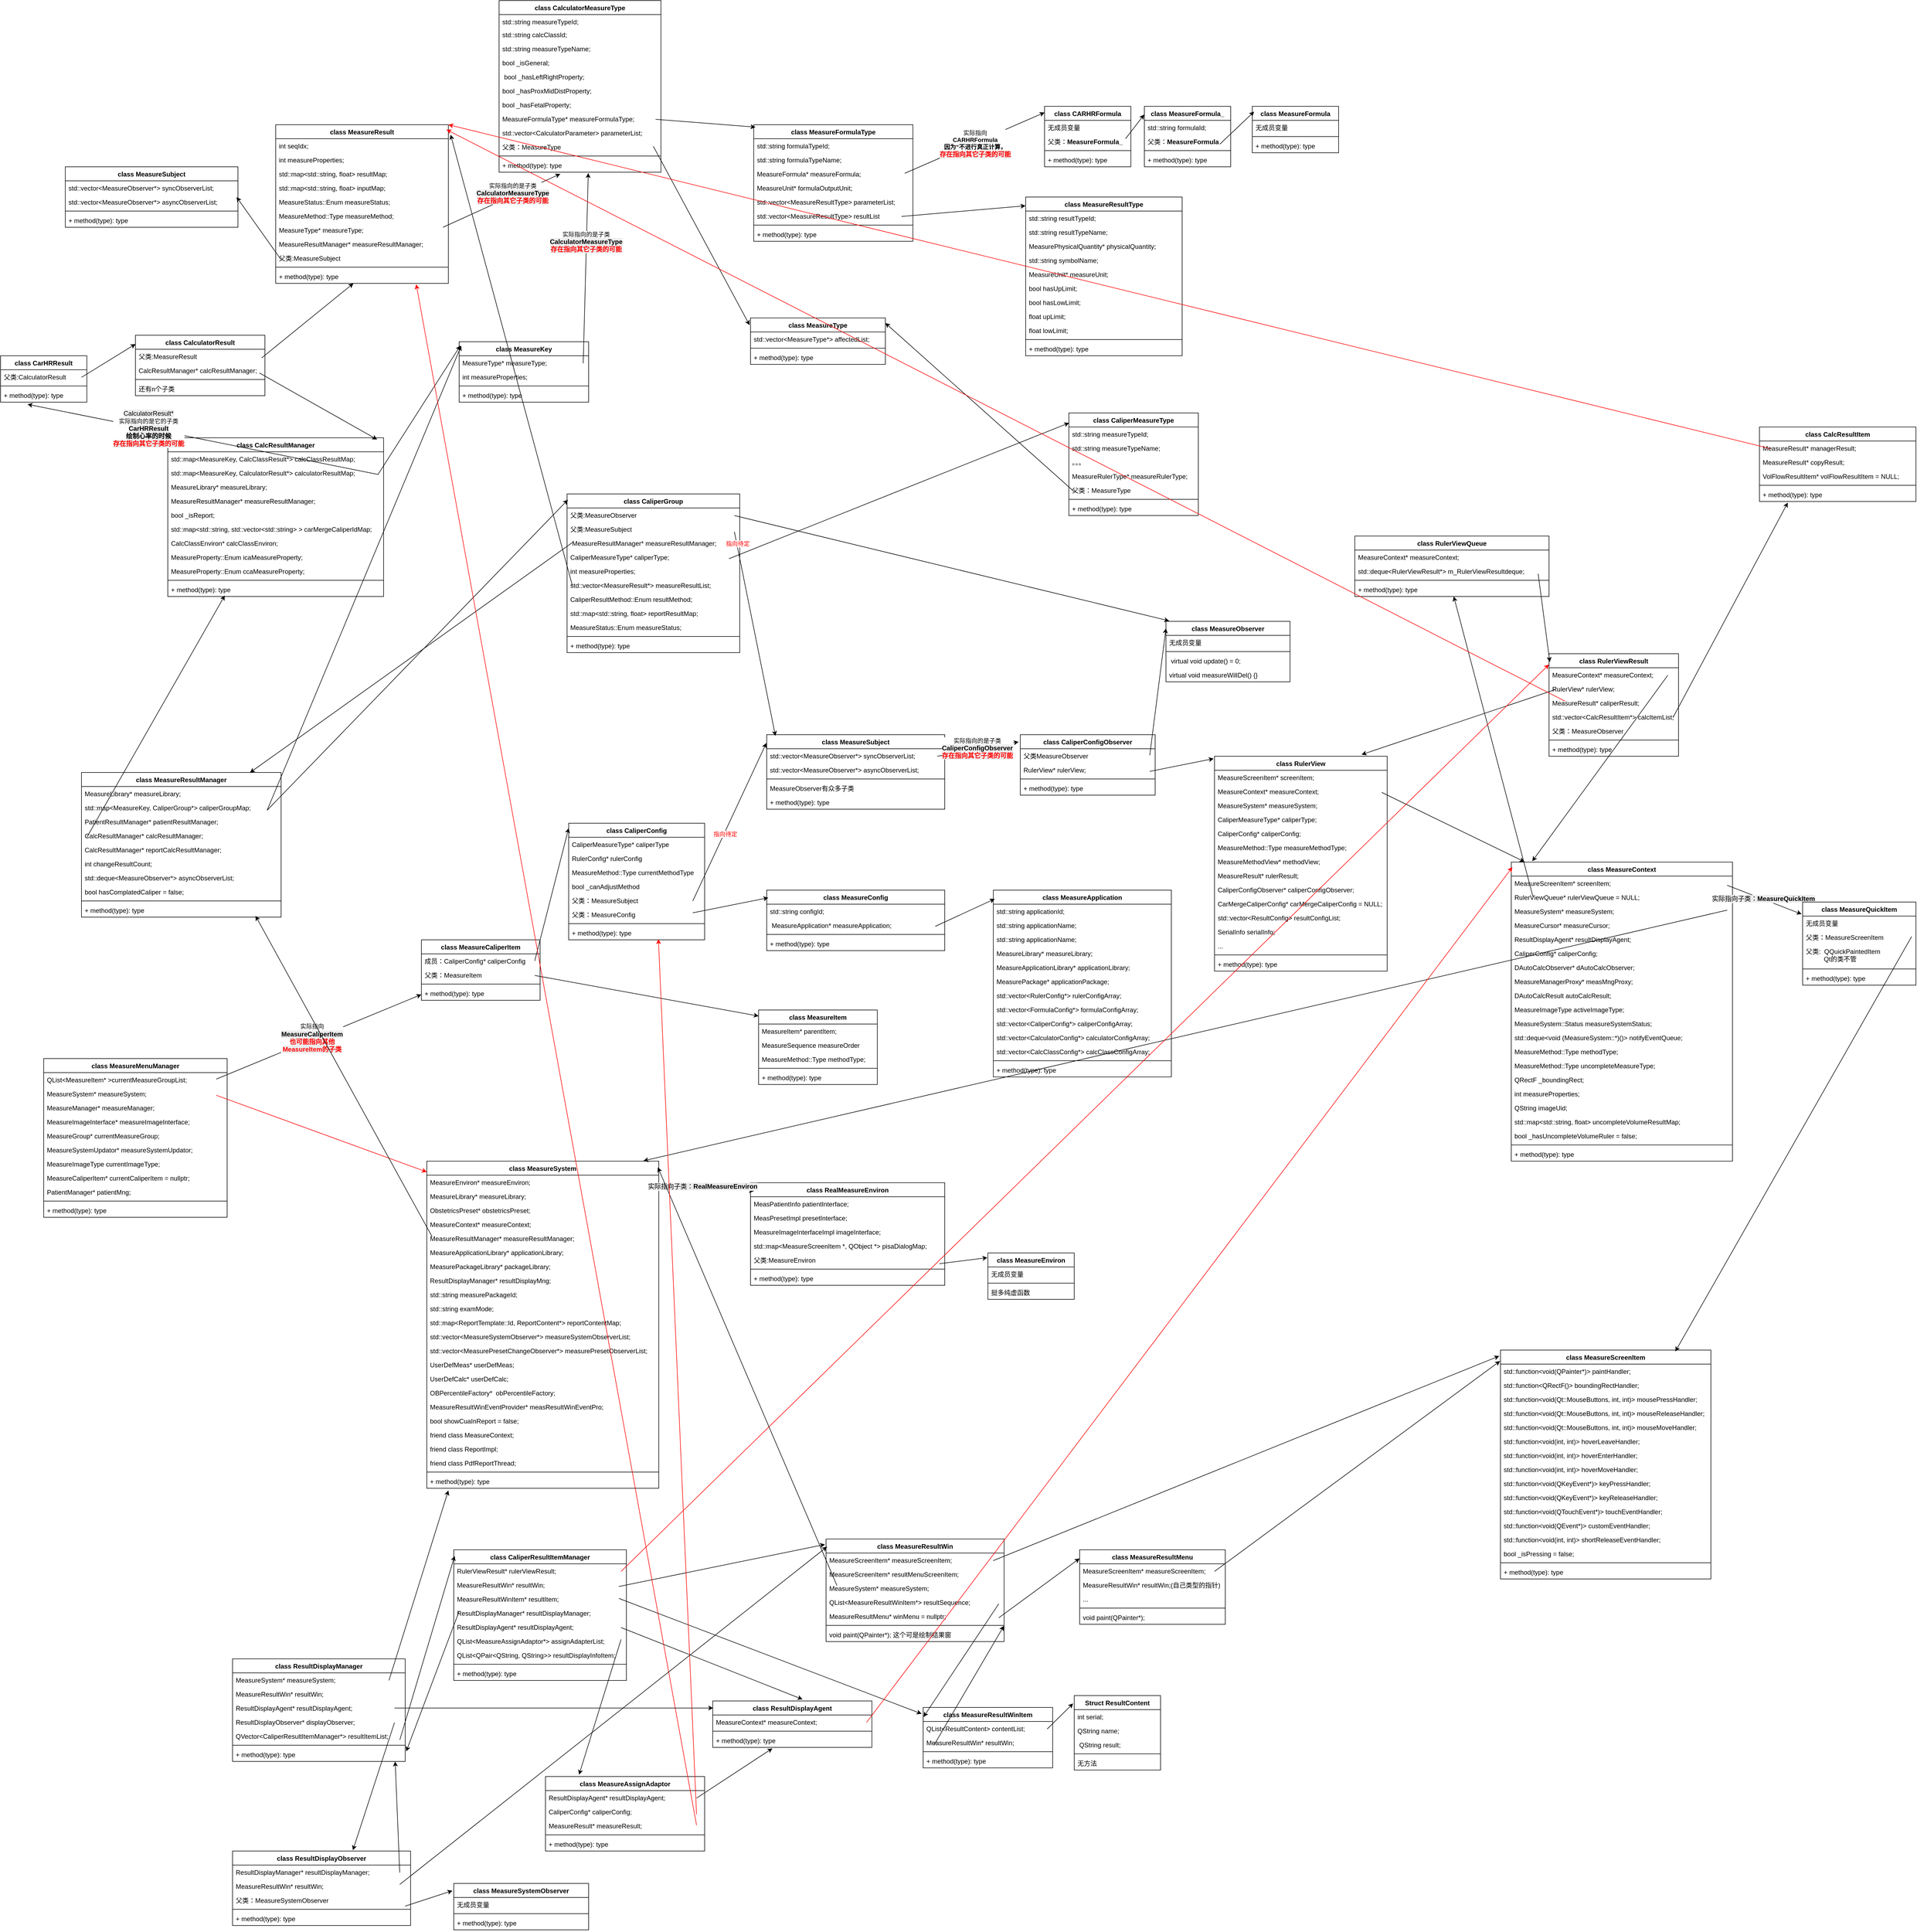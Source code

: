 <mxfile version="28.0.6">
  <diagram name="第 1 页" id="KFdt71Y1wrtdbyXlV5xG">
    <mxGraphModel dx="1665" dy="751" grid="1" gridSize="10" guides="1" tooltips="1" connect="1" arrows="1" fold="1" page="1" pageScale="1" pageWidth="827" pageHeight="1169" math="0" shadow="0">
      <root>
        <mxCell id="0" />
        <mxCell id="1" parent="0" />
        <mxCell id="nGMLEVsbNmZzwy4Pa6Vb-1" value="class&amp;nbsp;MeasureCaliperItem" style="swimlane;fontStyle=1;align=center;verticalAlign=top;childLayout=stackLayout;horizontal=1;startSize=26;horizontalStack=0;resizeParent=1;resizeParentMax=0;resizeLast=0;collapsible=1;marginBottom=0;whiteSpace=wrap;html=1;" vertex="1" parent="1">
          <mxGeometry x="940" y="1970" width="220" height="112" as="geometry">
            <mxRectangle x="1008" y="5017" width="100" height="30" as="alternateBounds" />
          </mxGeometry>
        </mxCell>
        <mxCell id="nGMLEVsbNmZzwy4Pa6Vb-2" value="成员：CaliperConfig* caliperConfig" style="text;strokeColor=none;fillColor=none;align=left;verticalAlign=top;spacingLeft=4;spacingRight=4;overflow=hidden;rotatable=0;points=[[0,0.5],[1,0.5]];portConstraint=eastwest;whiteSpace=wrap;html=1;" vertex="1" parent="nGMLEVsbNmZzwy4Pa6Vb-1">
          <mxGeometry y="26" width="220" height="26" as="geometry" />
        </mxCell>
        <mxCell id="nGMLEVsbNmZzwy4Pa6Vb-3" value="父类：&lt;span style=&quot;text-align: center;&quot;&gt;MeasureItem&lt;/span&gt;" style="text;strokeColor=none;fillColor=none;align=left;verticalAlign=top;spacingLeft=4;spacingRight=4;overflow=hidden;rotatable=0;points=[[0,0.5],[1,0.5]];portConstraint=eastwest;whiteSpace=wrap;html=1;" vertex="1" parent="nGMLEVsbNmZzwy4Pa6Vb-1">
          <mxGeometry y="52" width="220" height="26" as="geometry" />
        </mxCell>
        <mxCell id="nGMLEVsbNmZzwy4Pa6Vb-4" value="" style="line;strokeWidth=1;fillColor=none;align=left;verticalAlign=middle;spacingTop=-1;spacingLeft=3;spacingRight=3;rotatable=0;labelPosition=right;points=[];portConstraint=eastwest;strokeColor=inherit;" vertex="1" parent="nGMLEVsbNmZzwy4Pa6Vb-1">
          <mxGeometry y="78" width="220" height="8" as="geometry" />
        </mxCell>
        <mxCell id="nGMLEVsbNmZzwy4Pa6Vb-5" value="+ method(type): type" style="text;strokeColor=none;fillColor=none;align=left;verticalAlign=top;spacingLeft=4;spacingRight=4;overflow=hidden;rotatable=0;points=[[0,0.5],[1,0.5]];portConstraint=eastwest;whiteSpace=wrap;html=1;" vertex="1" parent="nGMLEVsbNmZzwy4Pa6Vb-1">
          <mxGeometry y="86" width="220" height="26" as="geometry" />
        </mxCell>
        <mxCell id="nGMLEVsbNmZzwy4Pa6Vb-6" value="class&amp;nbsp;MeasureItem" style="swimlane;fontStyle=1;align=center;verticalAlign=top;childLayout=stackLayout;horizontal=1;startSize=26;horizontalStack=0;resizeParent=1;resizeParentMax=0;resizeLast=0;collapsible=1;marginBottom=0;whiteSpace=wrap;html=1;" vertex="1" parent="1">
          <mxGeometry x="1565" y="2100" width="220" height="138" as="geometry">
            <mxRectangle x="1008" y="5017" width="100" height="30" as="alternateBounds" />
          </mxGeometry>
        </mxCell>
        <mxCell id="nGMLEVsbNmZzwy4Pa6Vb-7" value="MeasureItem* parentItem;" style="text;strokeColor=none;fillColor=none;align=left;verticalAlign=top;spacingLeft=4;spacingRight=4;overflow=hidden;rotatable=0;points=[[0,0.5],[1,0.5]];portConstraint=eastwest;whiteSpace=wrap;html=1;" vertex="1" parent="nGMLEVsbNmZzwy4Pa6Vb-6">
          <mxGeometry y="26" width="220" height="26" as="geometry" />
        </mxCell>
        <mxCell id="nGMLEVsbNmZzwy4Pa6Vb-8" value="MeasureSequence measureOrder" style="text;strokeColor=none;fillColor=none;align=left;verticalAlign=top;spacingLeft=4;spacingRight=4;overflow=hidden;rotatable=0;points=[[0,0.5],[1,0.5]];portConstraint=eastwest;whiteSpace=wrap;html=1;" vertex="1" parent="nGMLEVsbNmZzwy4Pa6Vb-6">
          <mxGeometry y="52" width="220" height="26" as="geometry" />
        </mxCell>
        <mxCell id="nGMLEVsbNmZzwy4Pa6Vb-9" value="MeasureMethod::Type methodType;" style="text;strokeColor=none;fillColor=none;align=left;verticalAlign=top;spacingLeft=4;spacingRight=4;overflow=hidden;rotatable=0;points=[[0,0.5],[1,0.5]];portConstraint=eastwest;whiteSpace=wrap;html=1;" vertex="1" parent="nGMLEVsbNmZzwy4Pa6Vb-6">
          <mxGeometry y="78" width="220" height="26" as="geometry" />
        </mxCell>
        <mxCell id="nGMLEVsbNmZzwy4Pa6Vb-10" value="" style="line;strokeWidth=1;fillColor=none;align=left;verticalAlign=middle;spacingTop=-1;spacingLeft=3;spacingRight=3;rotatable=0;labelPosition=right;points=[];portConstraint=eastwest;strokeColor=inherit;" vertex="1" parent="nGMLEVsbNmZzwy4Pa6Vb-6">
          <mxGeometry y="104" width="220" height="8" as="geometry" />
        </mxCell>
        <mxCell id="nGMLEVsbNmZzwy4Pa6Vb-11" value="+ method(type): type" style="text;strokeColor=none;fillColor=none;align=left;verticalAlign=top;spacingLeft=4;spacingRight=4;overflow=hidden;rotatable=0;points=[[0,0.5],[1,0.5]];portConstraint=eastwest;whiteSpace=wrap;html=1;" vertex="1" parent="nGMLEVsbNmZzwy4Pa6Vb-6">
          <mxGeometry y="112" width="220" height="26" as="geometry" />
        </mxCell>
        <mxCell id="nGMLEVsbNmZzwy4Pa6Vb-12" value="" style="endArrow=classic;html=1;rounded=0;entryX=0;entryY=0.081;entryDx=0;entryDy=0;entryPerimeter=0;exitX=0.955;exitY=0.538;exitDx=0;exitDy=0;exitPerimeter=0;" edge="1" parent="1" source="nGMLEVsbNmZzwy4Pa6Vb-3" target="nGMLEVsbNmZzwy4Pa6Vb-6">
          <mxGeometry width="50" height="50" relative="1" as="geometry">
            <mxPoint x="1102.82" y="1770" as="sourcePoint" />
            <mxPoint x="890.32" y="1890" as="targetPoint" />
          </mxGeometry>
        </mxCell>
        <mxCell id="nGMLEVsbNmZzwy4Pa6Vb-13" value="class&amp;nbsp;&lt;span style=&quot;text-align: left;&quot;&gt;CaliperConfig&lt;/span&gt;" style="swimlane;fontStyle=1;align=center;verticalAlign=top;childLayout=stackLayout;horizontal=1;startSize=26;horizontalStack=0;resizeParent=1;resizeParentMax=0;resizeLast=0;collapsible=1;marginBottom=0;whiteSpace=wrap;html=1;" vertex="1" parent="1">
          <mxGeometry x="1213" y="1754" width="252" height="216" as="geometry">
            <mxRectangle x="1008" y="5017" width="100" height="30" as="alternateBounds" />
          </mxGeometry>
        </mxCell>
        <mxCell id="nGMLEVsbNmZzwy4Pa6Vb-14" value="CaliperMeasureType* caliperType" style="text;strokeColor=none;fillColor=none;align=left;verticalAlign=top;spacingLeft=4;spacingRight=4;overflow=hidden;rotatable=0;points=[[0,0.5],[1,0.5]];portConstraint=eastwest;whiteSpace=wrap;html=1;" vertex="1" parent="nGMLEVsbNmZzwy4Pa6Vb-13">
          <mxGeometry y="26" width="252" height="26" as="geometry" />
        </mxCell>
        <mxCell id="nGMLEVsbNmZzwy4Pa6Vb-15" value="RulerConfig* rulerConfig" style="text;strokeColor=none;fillColor=none;align=left;verticalAlign=top;spacingLeft=4;spacingRight=4;overflow=hidden;rotatable=0;points=[[0,0.5],[1,0.5]];portConstraint=eastwest;whiteSpace=wrap;html=1;" vertex="1" parent="nGMLEVsbNmZzwy4Pa6Vb-13">
          <mxGeometry y="52" width="252" height="26" as="geometry" />
        </mxCell>
        <mxCell id="nGMLEVsbNmZzwy4Pa6Vb-16" value="MeasureMethod::Type currentMethodType" style="text;strokeColor=none;fillColor=none;align=left;verticalAlign=top;spacingLeft=4;spacingRight=4;overflow=hidden;rotatable=0;points=[[0,0.5],[1,0.5]];portConstraint=eastwest;whiteSpace=wrap;html=1;" vertex="1" parent="nGMLEVsbNmZzwy4Pa6Vb-13">
          <mxGeometry y="78" width="252" height="26" as="geometry" />
        </mxCell>
        <mxCell id="nGMLEVsbNmZzwy4Pa6Vb-17" value="bool _canAdjustMethod" style="text;strokeColor=none;fillColor=none;align=left;verticalAlign=top;spacingLeft=4;spacingRight=4;overflow=hidden;rotatable=0;points=[[0,0.5],[1,0.5]];portConstraint=eastwest;whiteSpace=wrap;html=1;" vertex="1" parent="nGMLEVsbNmZzwy4Pa6Vb-13">
          <mxGeometry y="104" width="252" height="26" as="geometry" />
        </mxCell>
        <mxCell id="nGMLEVsbNmZzwy4Pa6Vb-18" value="父类：MeasureSubject" style="text;strokeColor=none;fillColor=none;align=left;verticalAlign=top;spacingLeft=4;spacingRight=4;overflow=hidden;rotatable=0;points=[[0,0.5],[1,0.5]];portConstraint=eastwest;whiteSpace=wrap;html=1;" vertex="1" parent="nGMLEVsbNmZzwy4Pa6Vb-13">
          <mxGeometry y="130" width="252" height="26" as="geometry" />
        </mxCell>
        <mxCell id="nGMLEVsbNmZzwy4Pa6Vb-19" value="父类：MeasureConfig" style="text;strokeColor=none;fillColor=none;align=left;verticalAlign=top;spacingLeft=4;spacingRight=4;overflow=hidden;rotatable=0;points=[[0,0.5],[1,0.5]];portConstraint=eastwest;whiteSpace=wrap;html=1;labelBorderColor=none;dashed=1;" vertex="1" parent="nGMLEVsbNmZzwy4Pa6Vb-13">
          <mxGeometry y="156" width="252" height="26" as="geometry" />
        </mxCell>
        <mxCell id="nGMLEVsbNmZzwy4Pa6Vb-20" value="" style="line;strokeWidth=1;fillColor=none;align=left;verticalAlign=middle;spacingTop=-1;spacingLeft=3;spacingRight=3;rotatable=0;labelPosition=right;points=[];portConstraint=eastwest;strokeColor=inherit;" vertex="1" parent="nGMLEVsbNmZzwy4Pa6Vb-13">
          <mxGeometry y="182" width="252" height="8" as="geometry" />
        </mxCell>
        <mxCell id="nGMLEVsbNmZzwy4Pa6Vb-21" value="+ method(type): type" style="text;strokeColor=none;fillColor=none;align=left;verticalAlign=top;spacingLeft=4;spacingRight=4;overflow=hidden;rotatable=0;points=[[0,0.5],[1,0.5]];portConstraint=eastwest;whiteSpace=wrap;html=1;" vertex="1" parent="nGMLEVsbNmZzwy4Pa6Vb-13">
          <mxGeometry y="190" width="252" height="26" as="geometry" />
        </mxCell>
        <mxCell id="nGMLEVsbNmZzwy4Pa6Vb-22" value="&lt;div style=&quot;text-align: left;&quot;&gt;&lt;span style=&quot;background-color: transparent; color: light-dark(rgb(0, 0, 0), rgb(255, 255, 255)); text-align: center;&quot;&gt;class&lt;/span&gt;&lt;span style=&quot;background-color: transparent; color: light-dark(rgb(0, 0, 0), rgb(255, 255, 255)); text-align: center;&quot;&gt;&amp;nbsp;&lt;/span&gt;&lt;span style=&quot;background-color: transparent;&quot;&gt;MeasureSubject&lt;/span&gt;&lt;/div&gt;" style="swimlane;fontStyle=1;align=center;verticalAlign=top;childLayout=stackLayout;horizontal=1;startSize=26;horizontalStack=0;resizeParent=1;resizeParentMax=0;resizeLast=0;collapsible=1;marginBottom=0;whiteSpace=wrap;html=1;" vertex="1" parent="1">
          <mxGeometry x="1580" y="1590" width="330" height="138" as="geometry">
            <mxRectangle x="1008" y="5017" width="100" height="30" as="alternateBounds" />
          </mxGeometry>
        </mxCell>
        <mxCell id="nGMLEVsbNmZzwy4Pa6Vb-23" value="std::vector&amp;lt;MeasureObserver*&amp;gt; syncObserverList;" style="text;strokeColor=none;fillColor=none;align=left;verticalAlign=top;spacingLeft=4;spacingRight=4;overflow=hidden;rotatable=0;points=[[0,0.5],[1,0.5]];portConstraint=eastwest;whiteSpace=wrap;html=1;" vertex="1" parent="nGMLEVsbNmZzwy4Pa6Vb-22">
          <mxGeometry y="26" width="330" height="26" as="geometry" />
        </mxCell>
        <mxCell id="nGMLEVsbNmZzwy4Pa6Vb-24" value="std::vector&amp;lt;MeasureObserver*&amp;gt; asyncObserverList;" style="text;strokeColor=none;fillColor=none;align=left;verticalAlign=top;spacingLeft=4;spacingRight=4;overflow=hidden;rotatable=0;points=[[0,0.5],[1,0.5]];portConstraint=eastwest;whiteSpace=wrap;html=1;" vertex="1" parent="nGMLEVsbNmZzwy4Pa6Vb-22">
          <mxGeometry y="52" width="330" height="26" as="geometry" />
        </mxCell>
        <mxCell id="nGMLEVsbNmZzwy4Pa6Vb-25" value="" style="line;strokeWidth=1;fillColor=none;align=left;verticalAlign=middle;spacingTop=-1;spacingLeft=3;spacingRight=3;rotatable=0;labelPosition=right;points=[];portConstraint=eastwest;strokeColor=inherit;" vertex="1" parent="nGMLEVsbNmZzwy4Pa6Vb-22">
          <mxGeometry y="78" width="330" height="8" as="geometry" />
        </mxCell>
        <mxCell id="nGMLEVsbNmZzwy4Pa6Vb-26" value="MeasureObserver有众多子类" style="text;strokeColor=none;fillColor=none;align=left;verticalAlign=top;spacingLeft=4;spacingRight=4;overflow=hidden;rotatable=0;points=[[0,0.5],[1,0.5]];portConstraint=eastwest;whiteSpace=wrap;html=1;" vertex="1" parent="nGMLEVsbNmZzwy4Pa6Vb-22">
          <mxGeometry y="86" width="330" height="26" as="geometry" />
        </mxCell>
        <mxCell id="nGMLEVsbNmZzwy4Pa6Vb-27" value="+ method(type): type" style="text;strokeColor=none;fillColor=none;align=left;verticalAlign=top;spacingLeft=4;spacingRight=4;overflow=hidden;rotatable=0;points=[[0,0.5],[1,0.5]];portConstraint=eastwest;whiteSpace=wrap;html=1;" vertex="1" parent="nGMLEVsbNmZzwy4Pa6Vb-22">
          <mxGeometry y="112" width="330" height="26" as="geometry" />
        </mxCell>
        <mxCell id="nGMLEVsbNmZzwy4Pa6Vb-28" value="&lt;div style=&quot;text-align: left;&quot;&gt;&lt;span style=&quot;background-color: transparent; color: light-dark(rgb(0, 0, 0), rgb(255, 255, 255)); text-align: center;&quot;&gt;class&lt;/span&gt;&lt;span style=&quot;background-color: transparent; color: light-dark(rgb(0, 0, 0), rgb(255, 255, 255)); text-align: center;&quot;&gt;&amp;nbsp;&lt;/span&gt;MeasureConfig&lt;/div&gt;" style="swimlane;fontStyle=1;align=center;verticalAlign=top;childLayout=stackLayout;horizontal=1;startSize=26;horizontalStack=0;resizeParent=1;resizeParentMax=0;resizeLast=0;collapsible=1;marginBottom=0;whiteSpace=wrap;html=1;" vertex="1" parent="1">
          <mxGeometry x="1580" y="1878" width="330" height="112" as="geometry">
            <mxRectangle x="1008" y="5017" width="100" height="30" as="alternateBounds" />
          </mxGeometry>
        </mxCell>
        <mxCell id="nGMLEVsbNmZzwy4Pa6Vb-29" value="std::string configId;" style="text;strokeColor=none;fillColor=none;align=left;verticalAlign=top;spacingLeft=4;spacingRight=4;overflow=hidden;rotatable=0;points=[[0,0.5],[1,0.5]];portConstraint=eastwest;whiteSpace=wrap;html=1;" vertex="1" parent="nGMLEVsbNmZzwy4Pa6Vb-28">
          <mxGeometry y="26" width="330" height="26" as="geometry" />
        </mxCell>
        <mxCell id="nGMLEVsbNmZzwy4Pa6Vb-30" value="&amp;nbsp;MeasureApplication* measureApplication;" style="text;strokeColor=none;fillColor=none;align=left;verticalAlign=top;spacingLeft=4;spacingRight=4;overflow=hidden;rotatable=0;points=[[0,0.5],[1,0.5]];portConstraint=eastwest;whiteSpace=wrap;html=1;" vertex="1" parent="nGMLEVsbNmZzwy4Pa6Vb-28">
          <mxGeometry y="52" width="330" height="26" as="geometry" />
        </mxCell>
        <mxCell id="nGMLEVsbNmZzwy4Pa6Vb-31" value="" style="line;strokeWidth=1;fillColor=none;align=left;verticalAlign=middle;spacingTop=-1;spacingLeft=3;spacingRight=3;rotatable=0;labelPosition=right;points=[];portConstraint=eastwest;strokeColor=inherit;" vertex="1" parent="nGMLEVsbNmZzwy4Pa6Vb-28">
          <mxGeometry y="78" width="330" height="8" as="geometry" />
        </mxCell>
        <mxCell id="nGMLEVsbNmZzwy4Pa6Vb-32" value="+ method(type): type" style="text;strokeColor=none;fillColor=none;align=left;verticalAlign=top;spacingLeft=4;spacingRight=4;overflow=hidden;rotatable=0;points=[[0,0.5],[1,0.5]];portConstraint=eastwest;whiteSpace=wrap;html=1;" vertex="1" parent="nGMLEVsbNmZzwy4Pa6Vb-28">
          <mxGeometry y="86" width="330" height="26" as="geometry" />
        </mxCell>
        <mxCell id="nGMLEVsbNmZzwy4Pa6Vb-33" value="&lt;div style=&quot;text-align: left;&quot;&gt;&lt;span style=&quot;background-color: transparent; color: light-dark(rgb(0, 0, 0), rgb(255, 255, 255)); text-align: center;&quot;&gt;class&lt;/span&gt;&lt;span style=&quot;background-color: transparent; color: light-dark(rgb(0, 0, 0), rgb(255, 255, 255)); text-align: center;&quot;&gt;&amp;nbsp;&lt;/span&gt;MeasureApplication&lt;/div&gt;" style="swimlane;fontStyle=1;align=center;verticalAlign=top;childLayout=stackLayout;horizontal=1;startSize=26;horizontalStack=0;resizeParent=1;resizeParentMax=0;resizeLast=0;collapsible=1;marginBottom=0;whiteSpace=wrap;html=1;" vertex="1" parent="1">
          <mxGeometry x="2000" y="1878" width="330" height="346" as="geometry">
            <mxRectangle x="1008" y="5017" width="100" height="30" as="alternateBounds" />
          </mxGeometry>
        </mxCell>
        <mxCell id="nGMLEVsbNmZzwy4Pa6Vb-34" value="std::string applicationId;" style="text;strokeColor=none;fillColor=none;align=left;verticalAlign=top;spacingLeft=4;spacingRight=4;overflow=hidden;rotatable=0;points=[[0,0.5],[1,0.5]];portConstraint=eastwest;whiteSpace=wrap;html=1;" vertex="1" parent="nGMLEVsbNmZzwy4Pa6Vb-33">
          <mxGeometry y="26" width="330" height="26" as="geometry" />
        </mxCell>
        <mxCell id="nGMLEVsbNmZzwy4Pa6Vb-35" value="std::string applicationName;" style="text;strokeColor=none;fillColor=none;align=left;verticalAlign=top;spacingLeft=4;spacingRight=4;overflow=hidden;rotatable=0;points=[[0,0.5],[1,0.5]];portConstraint=eastwest;whiteSpace=wrap;html=1;" vertex="1" parent="nGMLEVsbNmZzwy4Pa6Vb-33">
          <mxGeometry y="52" width="330" height="26" as="geometry" />
        </mxCell>
        <mxCell id="nGMLEVsbNmZzwy4Pa6Vb-36" value="std::string applicationName;" style="text;strokeColor=none;fillColor=none;align=left;verticalAlign=top;spacingLeft=4;spacingRight=4;overflow=hidden;rotatable=0;points=[[0,0.5],[1,0.5]];portConstraint=eastwest;whiteSpace=wrap;html=1;" vertex="1" parent="nGMLEVsbNmZzwy4Pa6Vb-33">
          <mxGeometry y="78" width="330" height="26" as="geometry" />
        </mxCell>
        <mxCell id="nGMLEVsbNmZzwy4Pa6Vb-37" value="MeasureLibrary* measureLibrary;" style="text;strokeColor=none;fillColor=none;align=left;verticalAlign=top;spacingLeft=4;spacingRight=4;overflow=hidden;rotatable=0;points=[[0,0.5],[1,0.5]];portConstraint=eastwest;whiteSpace=wrap;html=1;" vertex="1" parent="nGMLEVsbNmZzwy4Pa6Vb-33">
          <mxGeometry y="104" width="330" height="26" as="geometry" />
        </mxCell>
        <mxCell id="nGMLEVsbNmZzwy4Pa6Vb-38" value="MeasureApplicationLibrary* applicationLibrary;" style="text;strokeColor=none;fillColor=none;align=left;verticalAlign=top;spacingLeft=4;spacingRight=4;overflow=hidden;rotatable=0;points=[[0,0.5],[1,0.5]];portConstraint=eastwest;whiteSpace=wrap;html=1;" vertex="1" parent="nGMLEVsbNmZzwy4Pa6Vb-33">
          <mxGeometry y="130" width="330" height="26" as="geometry" />
        </mxCell>
        <mxCell id="nGMLEVsbNmZzwy4Pa6Vb-39" value="MeasurePackage* applicationPackage;" style="text;strokeColor=none;fillColor=none;align=left;verticalAlign=top;spacingLeft=4;spacingRight=4;overflow=hidden;rotatable=0;points=[[0,0.5],[1,0.5]];portConstraint=eastwest;whiteSpace=wrap;html=1;" vertex="1" parent="nGMLEVsbNmZzwy4Pa6Vb-33">
          <mxGeometry y="156" width="330" height="26" as="geometry" />
        </mxCell>
        <mxCell id="nGMLEVsbNmZzwy4Pa6Vb-40" value="std::vector&amp;lt;RulerConfig*&amp;gt; rulerConfigArray;" style="text;strokeColor=none;fillColor=none;align=left;verticalAlign=top;spacingLeft=4;spacingRight=4;overflow=hidden;rotatable=0;points=[[0,0.5],[1,0.5]];portConstraint=eastwest;whiteSpace=wrap;html=1;" vertex="1" parent="nGMLEVsbNmZzwy4Pa6Vb-33">
          <mxGeometry y="182" width="330" height="26" as="geometry" />
        </mxCell>
        <mxCell id="nGMLEVsbNmZzwy4Pa6Vb-41" value="std::vector&amp;lt;FormulaConfig*&amp;gt; formulaConfigArray;" style="text;strokeColor=none;fillColor=none;align=left;verticalAlign=top;spacingLeft=4;spacingRight=4;overflow=hidden;rotatable=0;points=[[0,0.5],[1,0.5]];portConstraint=eastwest;whiteSpace=wrap;html=1;" vertex="1" parent="nGMLEVsbNmZzwy4Pa6Vb-33">
          <mxGeometry y="208" width="330" height="26" as="geometry" />
        </mxCell>
        <mxCell id="nGMLEVsbNmZzwy4Pa6Vb-42" value="std::vector&amp;lt;CaliperConfig*&amp;gt; caliperConfigArray;" style="text;strokeColor=none;fillColor=none;align=left;verticalAlign=top;spacingLeft=4;spacingRight=4;overflow=hidden;rotatable=0;points=[[0,0.5],[1,0.5]];portConstraint=eastwest;whiteSpace=wrap;html=1;" vertex="1" parent="nGMLEVsbNmZzwy4Pa6Vb-33">
          <mxGeometry y="234" width="330" height="26" as="geometry" />
        </mxCell>
        <mxCell id="nGMLEVsbNmZzwy4Pa6Vb-43" value="std::vector&amp;lt;CalculatorConfig*&amp;gt; calculatorConfigArray;" style="text;strokeColor=none;fillColor=none;align=left;verticalAlign=top;spacingLeft=4;spacingRight=4;overflow=hidden;rotatable=0;points=[[0,0.5],[1,0.5]];portConstraint=eastwest;whiteSpace=wrap;html=1;" vertex="1" parent="nGMLEVsbNmZzwy4Pa6Vb-33">
          <mxGeometry y="260" width="330" height="26" as="geometry" />
        </mxCell>
        <mxCell id="nGMLEVsbNmZzwy4Pa6Vb-44" value="std::vector&amp;lt;CalcClassConfig*&amp;gt; calcClassConfigArray;" style="text;strokeColor=none;fillColor=none;align=left;verticalAlign=top;spacingLeft=4;spacingRight=4;overflow=hidden;rotatable=0;points=[[0,0.5],[1,0.5]];portConstraint=eastwest;whiteSpace=wrap;html=1;" vertex="1" parent="nGMLEVsbNmZzwy4Pa6Vb-33">
          <mxGeometry y="286" width="330" height="26" as="geometry" />
        </mxCell>
        <mxCell id="nGMLEVsbNmZzwy4Pa6Vb-45" value="" style="line;strokeWidth=1;fillColor=none;align=left;verticalAlign=middle;spacingTop=-1;spacingLeft=3;spacingRight=3;rotatable=0;labelPosition=right;points=[];portConstraint=eastwest;strokeColor=inherit;" vertex="1" parent="nGMLEVsbNmZzwy4Pa6Vb-33">
          <mxGeometry y="312" width="330" height="8" as="geometry" />
        </mxCell>
        <mxCell id="nGMLEVsbNmZzwy4Pa6Vb-46" value="+ method(type): type" style="text;strokeColor=none;fillColor=none;align=left;verticalAlign=top;spacingLeft=4;spacingRight=4;overflow=hidden;rotatable=0;points=[[0,0.5],[1,0.5]];portConstraint=eastwest;whiteSpace=wrap;html=1;" vertex="1" parent="nGMLEVsbNmZzwy4Pa6Vb-33">
          <mxGeometry y="320" width="330" height="26" as="geometry" />
        </mxCell>
        <mxCell id="nGMLEVsbNmZzwy4Pa6Vb-47" value="" style="endArrow=classic;html=1;rounded=0;entryX=-0.002;entryY=0.112;entryDx=0;entryDy=0;entryPerimeter=0;exitX=0.913;exitY=0.538;exitDx=0;exitDy=0;exitPerimeter=0;" edge="1" parent="1" source="nGMLEVsbNmZzwy4Pa6Vb-18" target="nGMLEVsbNmZzwy4Pa6Vb-22">
          <mxGeometry width="50" height="50" relative="1" as="geometry">
            <mxPoint x="1530" y="1940" as="sourcePoint" />
            <mxPoint x="1580" y="1890" as="targetPoint" />
          </mxGeometry>
        </mxCell>
        <mxCell id="nGMLEVsbNmZzwy4Pa6Vb-48" value="指向待定" style="edgeLabel;html=1;align=center;verticalAlign=middle;resizable=0;points=[];fontColor=#FF0000;" vertex="1" connectable="0" parent="nGMLEVsbNmZzwy4Pa6Vb-47">
          <mxGeometry x="-0.144" y="-1" relative="1" as="geometry">
            <mxPoint as="offset" />
          </mxGeometry>
        </mxCell>
        <mxCell id="nGMLEVsbNmZzwy4Pa6Vb-49" value="" style="endArrow=classic;html=1;rounded=0;entryX=0.009;entryY=0.126;entryDx=0;entryDy=0;entryPerimeter=0;exitX=0.913;exitY=0.385;exitDx=0;exitDy=0;exitPerimeter=0;" edge="1" parent="1" source="nGMLEVsbNmZzwy4Pa6Vb-19" target="nGMLEVsbNmZzwy4Pa6Vb-28">
          <mxGeometry width="50" height="50" relative="1" as="geometry">
            <mxPoint x="1525.82" y="2000" as="sourcePoint" />
            <mxPoint x="1619.0" y="2048.792" as="targetPoint" />
          </mxGeometry>
        </mxCell>
        <mxCell id="nGMLEVsbNmZzwy4Pa6Vb-50" value="" style="endArrow=classic;html=1;rounded=0;entryX=0.008;entryY=0.047;entryDx=0;entryDy=0;entryPerimeter=0;exitX=0.947;exitY=0.577;exitDx=0;exitDy=0;exitPerimeter=0;" edge="1" parent="1" source="nGMLEVsbNmZzwy4Pa6Vb-30" target="nGMLEVsbNmZzwy4Pa6Vb-33">
          <mxGeometry width="50" height="50" relative="1" as="geometry">
            <mxPoint x="1590" y="1990" as="sourcePoint" />
            <mxPoint x="1683" y="2039" as="targetPoint" />
          </mxGeometry>
        </mxCell>
        <mxCell id="nGMLEVsbNmZzwy4Pa6Vb-51" value="&lt;div style=&quot;text-align: left;&quot;&gt;&lt;span style=&quot;background-color: transparent; color: light-dark(rgb(0, 0, 0), rgb(255, 255, 255)); text-align: center;&quot;&gt;class&lt;/span&gt;&lt;span style=&quot;background-color: transparent; color: light-dark(rgb(0, 0, 0), rgb(255, 255, 255)); text-align: center;&quot;&gt;&amp;nbsp;&lt;/span&gt;&lt;span style=&quot;text-align: center;&quot;&gt;CaliperConfigObserver&lt;/span&gt;&lt;/div&gt;" style="swimlane;fontStyle=1;align=center;verticalAlign=top;childLayout=stackLayout;horizontal=1;startSize=26;horizontalStack=0;resizeParent=1;resizeParentMax=0;resizeLast=0;collapsible=1;marginBottom=0;whiteSpace=wrap;html=1;" vertex="1" parent="1">
          <mxGeometry x="2050" y="1590" width="250" height="112" as="geometry">
            <mxRectangle x="1008" y="5017" width="100" height="30" as="alternateBounds" />
          </mxGeometry>
        </mxCell>
        <mxCell id="nGMLEVsbNmZzwy4Pa6Vb-52" value="父类MeasureObserver" style="text;strokeColor=none;fillColor=none;align=left;verticalAlign=top;spacingLeft=4;spacingRight=4;overflow=hidden;rotatable=0;points=[[0,0.5],[1,0.5]];portConstraint=eastwest;whiteSpace=wrap;html=1;" vertex="1" parent="nGMLEVsbNmZzwy4Pa6Vb-51">
          <mxGeometry y="26" width="250" height="26" as="geometry" />
        </mxCell>
        <mxCell id="nGMLEVsbNmZzwy4Pa6Vb-53" value="RulerView* rulerView;" style="text;strokeColor=none;fillColor=none;align=left;verticalAlign=top;spacingLeft=4;spacingRight=4;overflow=hidden;rotatable=0;points=[[0,0.5],[1,0.5]];portConstraint=eastwest;whiteSpace=wrap;html=1;" vertex="1" parent="nGMLEVsbNmZzwy4Pa6Vb-51">
          <mxGeometry y="52" width="250" height="26" as="geometry" />
        </mxCell>
        <mxCell id="nGMLEVsbNmZzwy4Pa6Vb-54" value="" style="line;strokeWidth=1;fillColor=none;align=left;verticalAlign=middle;spacingTop=-1;spacingLeft=3;spacingRight=3;rotatable=0;labelPosition=right;points=[];portConstraint=eastwest;strokeColor=inherit;" vertex="1" parent="nGMLEVsbNmZzwy4Pa6Vb-51">
          <mxGeometry y="78" width="250" height="8" as="geometry" />
        </mxCell>
        <mxCell id="nGMLEVsbNmZzwy4Pa6Vb-55" value="+ method(type): type" style="text;strokeColor=none;fillColor=none;align=left;verticalAlign=top;spacingLeft=4;spacingRight=4;overflow=hidden;rotatable=0;points=[[0,0.5],[1,0.5]];portConstraint=eastwest;whiteSpace=wrap;html=1;" vertex="1" parent="nGMLEVsbNmZzwy4Pa6Vb-51">
          <mxGeometry y="86" width="250" height="26" as="geometry" />
        </mxCell>
        <mxCell id="nGMLEVsbNmZzwy4Pa6Vb-56" value="class&amp;nbsp;&lt;span style=&quot;text-align: left;&quot;&gt;MeasureObserver&lt;/span&gt;" style="swimlane;fontStyle=1;align=center;verticalAlign=top;childLayout=stackLayout;horizontal=1;startSize=26;horizontalStack=0;resizeParent=1;resizeParentMax=0;resizeLast=0;collapsible=1;marginBottom=0;whiteSpace=wrap;html=1;" vertex="1" parent="1">
          <mxGeometry x="2320" y="1380" width="230" height="112" as="geometry" />
        </mxCell>
        <mxCell id="nGMLEVsbNmZzwy4Pa6Vb-57" value="无成员变量" style="text;strokeColor=none;fillColor=none;align=left;verticalAlign=top;spacingLeft=4;spacingRight=4;overflow=hidden;rotatable=0;points=[[0,0.5],[1,0.5]];portConstraint=eastwest;whiteSpace=wrap;html=1;" vertex="1" parent="nGMLEVsbNmZzwy4Pa6Vb-56">
          <mxGeometry y="26" width="230" height="26" as="geometry" />
        </mxCell>
        <mxCell id="nGMLEVsbNmZzwy4Pa6Vb-58" value="" style="line;strokeWidth=1;fillColor=none;align=left;verticalAlign=middle;spacingTop=-1;spacingLeft=3;spacingRight=3;rotatable=0;labelPosition=right;points=[];portConstraint=eastwest;strokeColor=inherit;" vertex="1" parent="nGMLEVsbNmZzwy4Pa6Vb-56">
          <mxGeometry y="52" width="230" height="8" as="geometry" />
        </mxCell>
        <mxCell id="nGMLEVsbNmZzwy4Pa6Vb-59" value="&amp;nbsp;virtual void update() = 0;" style="text;strokeColor=none;fillColor=none;align=left;verticalAlign=top;spacingLeft=4;spacingRight=4;overflow=hidden;rotatable=0;points=[[0,0.5],[1,0.5]];portConstraint=eastwest;whiteSpace=wrap;html=1;" vertex="1" parent="nGMLEVsbNmZzwy4Pa6Vb-56">
          <mxGeometry y="60" width="230" height="26" as="geometry" />
        </mxCell>
        <mxCell id="nGMLEVsbNmZzwy4Pa6Vb-60" value="virtual void measureWillDel() {}" style="text;strokeColor=none;fillColor=none;align=left;verticalAlign=top;spacingLeft=4;spacingRight=4;overflow=hidden;rotatable=0;points=[[0,0.5],[1,0.5]];portConstraint=eastwest;whiteSpace=wrap;html=1;" vertex="1" parent="nGMLEVsbNmZzwy4Pa6Vb-56">
          <mxGeometry y="86" width="230" height="26" as="geometry" />
        </mxCell>
        <mxCell id="nGMLEVsbNmZzwy4Pa6Vb-61" value="" style="endArrow=classic;html=1;rounded=0;entryX=-0.012;entryY=0.119;entryDx=0;entryDy=0;entryPerimeter=0;exitX=0.958;exitY=0.538;exitDx=0;exitDy=0;exitPerimeter=0;" edge="1" parent="1" source="nGMLEVsbNmZzwy4Pa6Vb-23" target="nGMLEVsbNmZzwy4Pa6Vb-51">
          <mxGeometry width="50" height="50" relative="1" as="geometry">
            <mxPoint x="2000" y="1894" as="sourcePoint" />
            <mxPoint x="2093" y="1860" as="targetPoint" />
          </mxGeometry>
        </mxCell>
        <mxCell id="nGMLEVsbNmZzwy4Pa6Vb-62" value="&lt;span style=&quot;background-color: rgb(255, 255, 255);&quot;&gt;实际指向的是子类&lt;/span&gt;&lt;div style=&quot;background-color: rgb(236, 236, 236);&quot;&gt;&lt;span style=&quot;font-size: 12px; font-weight: 700; text-wrap-mode: wrap; background-color: rgb(236, 236, 236);&quot;&gt;CaliperConfigObserver&lt;br&gt;&lt;span style=&quot;color: rgb(255, 0, 0);&quot;&gt;存在指向其它子类的可能&lt;/span&gt;&lt;/span&gt;&lt;/div&gt;" style="edgeLabel;html=1;align=center;verticalAlign=middle;resizable=0;points=[];" vertex="1" connectable="0" parent="nGMLEVsbNmZzwy4Pa6Vb-61">
          <mxGeometry x="-0.024" y="3" relative="1" as="geometry">
            <mxPoint y="1" as="offset" />
          </mxGeometry>
        </mxCell>
        <mxCell id="nGMLEVsbNmZzwy4Pa6Vb-63" value="" style="endArrow=classic;html=1;rounded=0;entryX=0;entryY=0.115;entryDx=0;entryDy=0;entryPerimeter=0;exitX=0.96;exitY=0.462;exitDx=0;exitDy=0;exitPerimeter=0;" edge="1" parent="1" source="nGMLEVsbNmZzwy4Pa6Vb-52" target="nGMLEVsbNmZzwy4Pa6Vb-56">
          <mxGeometry width="50" height="50" relative="1" as="geometry">
            <mxPoint x="2180" y="1597" as="sourcePoint" />
            <mxPoint x="2273" y="1563" as="targetPoint" />
          </mxGeometry>
        </mxCell>
        <mxCell id="nGMLEVsbNmZzwy4Pa6Vb-64" value="class&amp;nbsp;&lt;span style=&quot;text-align: left;&quot;&gt;RulerView&lt;/span&gt;" style="swimlane;fontStyle=1;align=center;verticalAlign=top;childLayout=stackLayout;horizontal=1;startSize=26;horizontalStack=0;resizeParent=1;resizeParentMax=0;resizeLast=0;collapsible=1;marginBottom=0;whiteSpace=wrap;html=1;" vertex="1" parent="1">
          <mxGeometry x="2410" y="1630" width="320" height="398" as="geometry" />
        </mxCell>
        <mxCell id="nGMLEVsbNmZzwy4Pa6Vb-65" value="MeasureScreenItem* screenItem;" style="text;strokeColor=none;fillColor=none;align=left;verticalAlign=top;spacingLeft=4;spacingRight=4;overflow=hidden;rotatable=0;points=[[0,0.5],[1,0.5]];portConstraint=eastwest;whiteSpace=wrap;html=1;" vertex="1" parent="nGMLEVsbNmZzwy4Pa6Vb-64">
          <mxGeometry y="26" width="320" height="26" as="geometry" />
        </mxCell>
        <mxCell id="nGMLEVsbNmZzwy4Pa6Vb-66" value="MeasureContext* measureContext;" style="text;strokeColor=none;fillColor=none;align=left;verticalAlign=top;spacingLeft=4;spacingRight=4;overflow=hidden;rotatable=0;points=[[0,0.5],[1,0.5]];portConstraint=eastwest;whiteSpace=wrap;html=1;" vertex="1" parent="nGMLEVsbNmZzwy4Pa6Vb-64">
          <mxGeometry y="52" width="320" height="26" as="geometry" />
        </mxCell>
        <mxCell id="nGMLEVsbNmZzwy4Pa6Vb-67" value="MeasureSystem* measureSystem;" style="text;strokeColor=none;fillColor=none;align=left;verticalAlign=top;spacingLeft=4;spacingRight=4;overflow=hidden;rotatable=0;points=[[0,0.5],[1,0.5]];portConstraint=eastwest;whiteSpace=wrap;html=1;" vertex="1" parent="nGMLEVsbNmZzwy4Pa6Vb-64">
          <mxGeometry y="78" width="320" height="26" as="geometry" />
        </mxCell>
        <mxCell id="nGMLEVsbNmZzwy4Pa6Vb-68" value="CaliperMeasureType* caliperType;" style="text;strokeColor=none;fillColor=none;align=left;verticalAlign=top;spacingLeft=4;spacingRight=4;overflow=hidden;rotatable=0;points=[[0,0.5],[1,0.5]];portConstraint=eastwest;whiteSpace=wrap;html=1;" vertex="1" parent="nGMLEVsbNmZzwy4Pa6Vb-64">
          <mxGeometry y="104" width="320" height="26" as="geometry" />
        </mxCell>
        <mxCell id="nGMLEVsbNmZzwy4Pa6Vb-69" value="CaliperConfig* caliperConfig;" style="text;strokeColor=none;fillColor=none;align=left;verticalAlign=top;spacingLeft=4;spacingRight=4;overflow=hidden;rotatable=0;points=[[0,0.5],[1,0.5]];portConstraint=eastwest;whiteSpace=wrap;html=1;" vertex="1" parent="nGMLEVsbNmZzwy4Pa6Vb-64">
          <mxGeometry y="130" width="320" height="26" as="geometry" />
        </mxCell>
        <mxCell id="nGMLEVsbNmZzwy4Pa6Vb-70" value="MeasureMethod::Type measureMethodType;" style="text;strokeColor=none;fillColor=none;align=left;verticalAlign=top;spacingLeft=4;spacingRight=4;overflow=hidden;rotatable=0;points=[[0,0.5],[1,0.5]];portConstraint=eastwest;whiteSpace=wrap;html=1;" vertex="1" parent="nGMLEVsbNmZzwy4Pa6Vb-64">
          <mxGeometry y="156" width="320" height="26" as="geometry" />
        </mxCell>
        <mxCell id="nGMLEVsbNmZzwy4Pa6Vb-71" value="MeasureMethodView* methodView;" style="text;strokeColor=none;fillColor=none;align=left;verticalAlign=top;spacingLeft=4;spacingRight=4;overflow=hidden;rotatable=0;points=[[0,0.5],[1,0.5]];portConstraint=eastwest;whiteSpace=wrap;html=1;" vertex="1" parent="nGMLEVsbNmZzwy4Pa6Vb-64">
          <mxGeometry y="182" width="320" height="26" as="geometry" />
        </mxCell>
        <mxCell id="nGMLEVsbNmZzwy4Pa6Vb-72" value="MeasureResult* rulerResult;" style="text;strokeColor=none;fillColor=none;align=left;verticalAlign=top;spacingLeft=4;spacingRight=4;overflow=hidden;rotatable=0;points=[[0,0.5],[1,0.5]];portConstraint=eastwest;whiteSpace=wrap;html=1;" vertex="1" parent="nGMLEVsbNmZzwy4Pa6Vb-64">
          <mxGeometry y="208" width="320" height="26" as="geometry" />
        </mxCell>
        <mxCell id="nGMLEVsbNmZzwy4Pa6Vb-73" value="CaliperConfigObserver* caliperConfigObserver;" style="text;strokeColor=none;fillColor=none;align=left;verticalAlign=top;spacingLeft=4;spacingRight=4;overflow=hidden;rotatable=0;points=[[0,0.5],[1,0.5]];portConstraint=eastwest;whiteSpace=wrap;html=1;" vertex="1" parent="nGMLEVsbNmZzwy4Pa6Vb-64">
          <mxGeometry y="234" width="320" height="26" as="geometry" />
        </mxCell>
        <mxCell id="nGMLEVsbNmZzwy4Pa6Vb-74" value="CarMergeCaliperConfig* carMergeCaliperConfig = NULL;" style="text;strokeColor=none;fillColor=none;align=left;verticalAlign=top;spacingLeft=4;spacingRight=4;overflow=hidden;rotatable=0;points=[[0,0.5],[1,0.5]];portConstraint=eastwest;whiteSpace=wrap;html=1;" vertex="1" parent="nGMLEVsbNmZzwy4Pa6Vb-64">
          <mxGeometry y="260" width="320" height="26" as="geometry" />
        </mxCell>
        <mxCell id="nGMLEVsbNmZzwy4Pa6Vb-75" value="std::vector&amp;lt;ResultConfig&amp;gt; resultConfigList;" style="text;strokeColor=none;fillColor=none;align=left;verticalAlign=top;spacingLeft=4;spacingRight=4;overflow=hidden;rotatable=0;points=[[0,0.5],[1,0.5]];portConstraint=eastwest;whiteSpace=wrap;html=1;" vertex="1" parent="nGMLEVsbNmZzwy4Pa6Vb-64">
          <mxGeometry y="286" width="320" height="26" as="geometry" />
        </mxCell>
        <mxCell id="nGMLEVsbNmZzwy4Pa6Vb-76" value="SerialInfo serialInfo;" style="text;strokeColor=none;fillColor=none;align=left;verticalAlign=top;spacingLeft=4;spacingRight=4;overflow=hidden;rotatable=0;points=[[0,0.5],[1,0.5]];portConstraint=eastwest;whiteSpace=wrap;html=1;" vertex="1" parent="nGMLEVsbNmZzwy4Pa6Vb-64">
          <mxGeometry y="312" width="320" height="26" as="geometry" />
        </mxCell>
        <mxCell id="nGMLEVsbNmZzwy4Pa6Vb-77" value="..." style="text;strokeColor=none;fillColor=none;align=left;verticalAlign=top;spacingLeft=4;spacingRight=4;overflow=hidden;rotatable=0;points=[[0,0.5],[1,0.5]];portConstraint=eastwest;whiteSpace=wrap;html=1;" vertex="1" parent="nGMLEVsbNmZzwy4Pa6Vb-64">
          <mxGeometry y="338" width="320" height="26" as="geometry" />
        </mxCell>
        <mxCell id="nGMLEVsbNmZzwy4Pa6Vb-78" value="" style="line;strokeWidth=1;fillColor=none;align=left;verticalAlign=middle;spacingTop=-1;spacingLeft=3;spacingRight=3;rotatable=0;labelPosition=right;points=[];portConstraint=eastwest;strokeColor=inherit;" vertex="1" parent="nGMLEVsbNmZzwy4Pa6Vb-64">
          <mxGeometry y="364" width="320" height="8" as="geometry" />
        </mxCell>
        <mxCell id="nGMLEVsbNmZzwy4Pa6Vb-79" value="+ method(type): type" style="text;strokeColor=none;fillColor=none;align=left;verticalAlign=top;spacingLeft=4;spacingRight=4;overflow=hidden;rotatable=0;points=[[0,0.5],[1,0.5]];portConstraint=eastwest;whiteSpace=wrap;html=1;" vertex="1" parent="nGMLEVsbNmZzwy4Pa6Vb-64">
          <mxGeometry y="372" width="320" height="26" as="geometry" />
        </mxCell>
        <mxCell id="nGMLEVsbNmZzwy4Pa6Vb-80" value="" style="endArrow=classic;html=1;rounded=0;entryX=-0.005;entryY=0.011;entryDx=0;entryDy=0;entryPerimeter=0;exitX=0.96;exitY=0.615;exitDx=0;exitDy=0;exitPerimeter=0;" edge="1" parent="1" source="nGMLEVsbNmZzwy4Pa6Vb-53" target="nGMLEVsbNmZzwy4Pa6Vb-64">
          <mxGeometry width="50" height="50" relative="1" as="geometry">
            <mxPoint x="2360" y="1827" as="sourcePoint" />
            <mxPoint x="2480" y="1700" as="targetPoint" />
          </mxGeometry>
        </mxCell>
        <mxCell id="nGMLEVsbNmZzwy4Pa6Vb-81" value="class&amp;nbsp;MeasureContext" style="swimlane;fontStyle=1;align=center;verticalAlign=top;childLayout=stackLayout;horizontal=1;startSize=26;horizontalStack=0;resizeParent=1;resizeParentMax=0;resizeLast=0;collapsible=1;marginBottom=0;whiteSpace=wrap;html=1;" vertex="1" parent="1">
          <mxGeometry x="2960" y="1826" width="410" height="554" as="geometry" />
        </mxCell>
        <mxCell id="nGMLEVsbNmZzwy4Pa6Vb-82" value="MeasureScreenItem* screenItem;" style="text;strokeColor=none;fillColor=none;align=left;verticalAlign=top;spacingLeft=4;spacingRight=4;overflow=hidden;rotatable=0;points=[[0,0.5],[1,0.5]];portConstraint=eastwest;whiteSpace=wrap;html=1;" vertex="1" parent="nGMLEVsbNmZzwy4Pa6Vb-81">
          <mxGeometry y="26" width="410" height="26" as="geometry" />
        </mxCell>
        <mxCell id="nGMLEVsbNmZzwy4Pa6Vb-83" value="RulerViewQueue* rulerViewQueue = NULL;" style="text;strokeColor=none;fillColor=none;align=left;verticalAlign=top;spacingLeft=4;spacingRight=4;overflow=hidden;rotatable=0;points=[[0,0.5],[1,0.5]];portConstraint=eastwest;whiteSpace=wrap;html=1;" vertex="1" parent="nGMLEVsbNmZzwy4Pa6Vb-81">
          <mxGeometry y="52" width="410" height="26" as="geometry" />
        </mxCell>
        <mxCell id="nGMLEVsbNmZzwy4Pa6Vb-84" value="MeasureSystem* measureSystem;" style="text;strokeColor=none;fillColor=none;align=left;verticalAlign=top;spacingLeft=4;spacingRight=4;overflow=hidden;rotatable=0;points=[[0,0.5],[1,0.5]];portConstraint=eastwest;whiteSpace=wrap;html=1;" vertex="1" parent="nGMLEVsbNmZzwy4Pa6Vb-81">
          <mxGeometry y="78" width="410" height="26" as="geometry" />
        </mxCell>
        <mxCell id="nGMLEVsbNmZzwy4Pa6Vb-85" value="MeasureCursor* measureCursor;" style="text;strokeColor=none;fillColor=none;align=left;verticalAlign=top;spacingLeft=4;spacingRight=4;overflow=hidden;rotatable=0;points=[[0,0.5],[1,0.5]];portConstraint=eastwest;whiteSpace=wrap;html=1;" vertex="1" parent="nGMLEVsbNmZzwy4Pa6Vb-81">
          <mxGeometry y="104" width="410" height="26" as="geometry" />
        </mxCell>
        <mxCell id="nGMLEVsbNmZzwy4Pa6Vb-86" value="ResultDisplayAgent* resultDisplayAgent;" style="text;strokeColor=none;fillColor=none;align=left;verticalAlign=top;spacingLeft=4;spacingRight=4;overflow=hidden;rotatable=0;points=[[0,0.5],[1,0.5]];portConstraint=eastwest;whiteSpace=wrap;html=1;" vertex="1" parent="nGMLEVsbNmZzwy4Pa6Vb-81">
          <mxGeometry y="130" width="410" height="26" as="geometry" />
        </mxCell>
        <mxCell id="nGMLEVsbNmZzwy4Pa6Vb-87" value="CaliperConfig* caliperConfig;" style="text;strokeColor=none;fillColor=none;align=left;verticalAlign=top;spacingLeft=4;spacingRight=4;overflow=hidden;rotatable=0;points=[[0,0.5],[1,0.5]];portConstraint=eastwest;whiteSpace=wrap;html=1;" vertex="1" parent="nGMLEVsbNmZzwy4Pa6Vb-81">
          <mxGeometry y="156" width="410" height="26" as="geometry" />
        </mxCell>
        <mxCell id="nGMLEVsbNmZzwy4Pa6Vb-88" value="DAutoCalcObserver* dAutoCalcObserver;" style="text;strokeColor=none;fillColor=none;align=left;verticalAlign=top;spacingLeft=4;spacingRight=4;overflow=hidden;rotatable=0;points=[[0,0.5],[1,0.5]];portConstraint=eastwest;whiteSpace=wrap;html=1;" vertex="1" parent="nGMLEVsbNmZzwy4Pa6Vb-81">
          <mxGeometry y="182" width="410" height="26" as="geometry" />
        </mxCell>
        <mxCell id="nGMLEVsbNmZzwy4Pa6Vb-89" value="MeasureManagerProxy* measMngProxy;" style="text;strokeColor=none;fillColor=none;align=left;verticalAlign=top;spacingLeft=4;spacingRight=4;overflow=hidden;rotatable=0;points=[[0,0.5],[1,0.5]];portConstraint=eastwest;whiteSpace=wrap;html=1;" vertex="1" parent="nGMLEVsbNmZzwy4Pa6Vb-81">
          <mxGeometry y="208" width="410" height="26" as="geometry" />
        </mxCell>
        <mxCell id="nGMLEVsbNmZzwy4Pa6Vb-90" value="DAutoCalcResult autoCalcResult;" style="text;strokeColor=none;fillColor=none;align=left;verticalAlign=top;spacingLeft=4;spacingRight=4;overflow=hidden;rotatable=0;points=[[0,0.5],[1,0.5]];portConstraint=eastwest;whiteSpace=wrap;html=1;" vertex="1" parent="nGMLEVsbNmZzwy4Pa6Vb-81">
          <mxGeometry y="234" width="410" height="26" as="geometry" />
        </mxCell>
        <mxCell id="nGMLEVsbNmZzwy4Pa6Vb-91" value="MeasureImageType activeImageType;" style="text;strokeColor=none;fillColor=none;align=left;verticalAlign=top;spacingLeft=4;spacingRight=4;overflow=hidden;rotatable=0;points=[[0,0.5],[1,0.5]];portConstraint=eastwest;whiteSpace=wrap;html=1;" vertex="1" parent="nGMLEVsbNmZzwy4Pa6Vb-81">
          <mxGeometry y="260" width="410" height="26" as="geometry" />
        </mxCell>
        <mxCell id="nGMLEVsbNmZzwy4Pa6Vb-92" value="MeasureSystem::Status measureSystemStatus;" style="text;strokeColor=none;fillColor=none;align=left;verticalAlign=top;spacingLeft=4;spacingRight=4;overflow=hidden;rotatable=0;points=[[0,0.5],[1,0.5]];portConstraint=eastwest;whiteSpace=wrap;html=1;" vertex="1" parent="nGMLEVsbNmZzwy4Pa6Vb-81">
          <mxGeometry y="286" width="410" height="26" as="geometry" />
        </mxCell>
        <mxCell id="nGMLEVsbNmZzwy4Pa6Vb-93" value="std::deque&amp;lt;void (MeasureSystem::*)()&amp;gt; notifyEventQueue;" style="text;strokeColor=none;fillColor=none;align=left;verticalAlign=top;spacingLeft=4;spacingRight=4;overflow=hidden;rotatable=0;points=[[0,0.5],[1,0.5]];portConstraint=eastwest;whiteSpace=wrap;html=1;" vertex="1" parent="nGMLEVsbNmZzwy4Pa6Vb-81">
          <mxGeometry y="312" width="410" height="26" as="geometry" />
        </mxCell>
        <mxCell id="nGMLEVsbNmZzwy4Pa6Vb-94" value="MeasureMethod::Type methodType;" style="text;strokeColor=none;fillColor=none;align=left;verticalAlign=top;spacingLeft=4;spacingRight=4;overflow=hidden;rotatable=0;points=[[0,0.5],[1,0.5]];portConstraint=eastwest;whiteSpace=wrap;html=1;" vertex="1" parent="nGMLEVsbNmZzwy4Pa6Vb-81">
          <mxGeometry y="338" width="410" height="26" as="geometry" />
        </mxCell>
        <mxCell id="nGMLEVsbNmZzwy4Pa6Vb-95" value="MeasureMethod::Type uncompleteMeasureType;" style="text;strokeColor=none;fillColor=none;align=left;verticalAlign=top;spacingLeft=4;spacingRight=4;overflow=hidden;rotatable=0;points=[[0,0.5],[1,0.5]];portConstraint=eastwest;whiteSpace=wrap;html=1;" vertex="1" parent="nGMLEVsbNmZzwy4Pa6Vb-81">
          <mxGeometry y="364" width="410" height="26" as="geometry" />
        </mxCell>
        <mxCell id="nGMLEVsbNmZzwy4Pa6Vb-96" value="QRectF _boundingRect;" style="text;strokeColor=none;fillColor=none;align=left;verticalAlign=top;spacingLeft=4;spacingRight=4;overflow=hidden;rotatable=0;points=[[0,0.5],[1,0.5]];portConstraint=eastwest;whiteSpace=wrap;html=1;" vertex="1" parent="nGMLEVsbNmZzwy4Pa6Vb-81">
          <mxGeometry y="390" width="410" height="26" as="geometry" />
        </mxCell>
        <mxCell id="nGMLEVsbNmZzwy4Pa6Vb-97" value="int measureProperties;" style="text;strokeColor=none;fillColor=none;align=left;verticalAlign=top;spacingLeft=4;spacingRight=4;overflow=hidden;rotatable=0;points=[[0,0.5],[1,0.5]];portConstraint=eastwest;whiteSpace=wrap;html=1;" vertex="1" parent="nGMLEVsbNmZzwy4Pa6Vb-81">
          <mxGeometry y="416" width="410" height="26" as="geometry" />
        </mxCell>
        <mxCell id="nGMLEVsbNmZzwy4Pa6Vb-98" value="QString imageUid;" style="text;strokeColor=none;fillColor=none;align=left;verticalAlign=top;spacingLeft=4;spacingRight=4;overflow=hidden;rotatable=0;points=[[0,0.5],[1,0.5]];portConstraint=eastwest;whiteSpace=wrap;html=1;" vertex="1" parent="nGMLEVsbNmZzwy4Pa6Vb-81">
          <mxGeometry y="442" width="410" height="26" as="geometry" />
        </mxCell>
        <mxCell id="nGMLEVsbNmZzwy4Pa6Vb-99" value="std::map&amp;lt;std::string, float&amp;gt; uncompleteVolumeResultMap;" style="text;strokeColor=none;fillColor=none;align=left;verticalAlign=top;spacingLeft=4;spacingRight=4;overflow=hidden;rotatable=0;points=[[0,0.5],[1,0.5]];portConstraint=eastwest;whiteSpace=wrap;html=1;" vertex="1" parent="nGMLEVsbNmZzwy4Pa6Vb-81">
          <mxGeometry y="468" width="410" height="26" as="geometry" />
        </mxCell>
        <mxCell id="nGMLEVsbNmZzwy4Pa6Vb-100" value="bool _hasUncompleteVolumeRuler = false;" style="text;strokeColor=none;fillColor=none;align=left;verticalAlign=top;spacingLeft=4;spacingRight=4;overflow=hidden;rotatable=0;points=[[0,0.5],[1,0.5]];portConstraint=eastwest;whiteSpace=wrap;html=1;" vertex="1" parent="nGMLEVsbNmZzwy4Pa6Vb-81">
          <mxGeometry y="494" width="410" height="26" as="geometry" />
        </mxCell>
        <mxCell id="nGMLEVsbNmZzwy4Pa6Vb-101" value="" style="line;strokeWidth=1;fillColor=none;align=left;verticalAlign=middle;spacingTop=-1;spacingLeft=3;spacingRight=3;rotatable=0;labelPosition=right;points=[];portConstraint=eastwest;strokeColor=inherit;" vertex="1" parent="nGMLEVsbNmZzwy4Pa6Vb-81">
          <mxGeometry y="520" width="410" height="8" as="geometry" />
        </mxCell>
        <mxCell id="nGMLEVsbNmZzwy4Pa6Vb-102" value="+ method(type): type" style="text;strokeColor=none;fillColor=none;align=left;verticalAlign=top;spacingLeft=4;spacingRight=4;overflow=hidden;rotatable=0;points=[[0,0.5],[1,0.5]];portConstraint=eastwest;whiteSpace=wrap;html=1;" vertex="1" parent="nGMLEVsbNmZzwy4Pa6Vb-81">
          <mxGeometry y="528" width="410" height="26" as="geometry" />
        </mxCell>
        <mxCell id="nGMLEVsbNmZzwy4Pa6Vb-103" value="" style="endArrow=classic;html=1;rounded=0;entryX=0.06;entryY=-0.001;entryDx=0;entryDy=0;entryPerimeter=0;exitX=0.969;exitY=0.577;exitDx=0;exitDy=0;exitPerimeter=0;" edge="1" parent="1" source="nGMLEVsbNmZzwy4Pa6Vb-66" target="nGMLEVsbNmZzwy4Pa6Vb-81">
          <mxGeometry width="50" height="50" relative="1" as="geometry">
            <mxPoint x="2360" y="1767" as="sourcePoint" />
            <mxPoint x="2480" y="1640" as="targetPoint" />
          </mxGeometry>
        </mxCell>
        <mxCell id="nGMLEVsbNmZzwy4Pa6Vb-104" value="" style="endArrow=classic;html=1;rounded=0;entryX=-0.009;entryY=0.145;entryDx=0;entryDy=0;entryPerimeter=0;exitX=0.976;exitY=0.654;exitDx=0;exitDy=0;exitPerimeter=0;" edge="1" parent="1" source="nGMLEVsbNmZzwy4Pa6Vb-82" target="nGMLEVsbNmZzwy4Pa6Vb-106">
          <mxGeometry width="50" height="50" relative="1" as="geometry">
            <mxPoint x="3420" y="1693" as="sourcePoint" />
            <mxPoint x="3599" y="1600" as="targetPoint" />
          </mxGeometry>
        </mxCell>
        <mxCell id="nGMLEVsbNmZzwy4Pa6Vb-105" value="&lt;span style=&quot;font-size: 12px; text-wrap-mode: wrap; background-color: rgb(236, 236, 236); text-align: left;&quot;&gt;实际指向子类：&lt;/span&gt;&lt;b style=&quot;font-size: 12px; text-wrap-mode: wrap; background-color: rgb(236, 236, 236); text-align: left;&quot;&gt;MeasureQuickItem&lt;/b&gt;" style="edgeLabel;html=1;align=center;verticalAlign=middle;resizable=0;points=[];" vertex="1" connectable="0" parent="nGMLEVsbNmZzwy4Pa6Vb-104">
          <mxGeometry x="-0.03" y="1" relative="1" as="geometry">
            <mxPoint as="offset" />
          </mxGeometry>
        </mxCell>
        <mxCell id="nGMLEVsbNmZzwy4Pa6Vb-106" value="class&amp;nbsp;&lt;b style=&quot;text-align: left;&quot;&gt;MeasureQuickItem&lt;/b&gt;" style="swimlane;fontStyle=1;align=center;verticalAlign=top;childLayout=stackLayout;horizontal=1;startSize=26;horizontalStack=0;resizeParent=1;resizeParentMax=0;resizeLast=0;collapsible=1;marginBottom=0;whiteSpace=wrap;html=1;" vertex="1" parent="1">
          <mxGeometry x="3500" y="1900" width="210" height="154" as="geometry" />
        </mxCell>
        <mxCell id="nGMLEVsbNmZzwy4Pa6Vb-107" value="无成员变量" style="text;strokeColor=none;fillColor=none;align=left;verticalAlign=top;spacingLeft=4;spacingRight=4;overflow=hidden;rotatable=0;points=[[0,0.5],[1,0.5]];portConstraint=eastwest;whiteSpace=wrap;html=1;" vertex="1" parent="nGMLEVsbNmZzwy4Pa6Vb-106">
          <mxGeometry y="26" width="210" height="26" as="geometry" />
        </mxCell>
        <mxCell id="nGMLEVsbNmZzwy4Pa6Vb-108" value="父类：MeasureScreenItem" style="text;strokeColor=none;fillColor=none;align=left;verticalAlign=top;spacingLeft=4;spacingRight=4;overflow=hidden;rotatable=0;points=[[0,0.5],[1,0.5]];portConstraint=eastwest;whiteSpace=wrap;html=1;" vertex="1" parent="nGMLEVsbNmZzwy4Pa6Vb-106">
          <mxGeometry y="52" width="210" height="26" as="geometry" />
        </mxCell>
        <mxCell id="nGMLEVsbNmZzwy4Pa6Vb-109" value="父类:&amp;nbsp; QQuickPaintedItem&lt;br&gt;&amp;nbsp; &amp;nbsp; &amp;nbsp; &amp;nbsp; &amp;nbsp; Qt的类不管" style="text;strokeColor=none;fillColor=none;align=left;verticalAlign=top;spacingLeft=4;spacingRight=4;overflow=hidden;rotatable=0;points=[[0,0.5],[1,0.5]];portConstraint=eastwest;whiteSpace=wrap;html=1;" vertex="1" parent="nGMLEVsbNmZzwy4Pa6Vb-106">
          <mxGeometry y="78" width="210" height="42" as="geometry" />
        </mxCell>
        <mxCell id="nGMLEVsbNmZzwy4Pa6Vb-110" value="" style="line;strokeWidth=1;fillColor=none;align=left;verticalAlign=middle;spacingTop=-1;spacingLeft=3;spacingRight=3;rotatable=0;labelPosition=right;points=[];portConstraint=eastwest;strokeColor=inherit;" vertex="1" parent="nGMLEVsbNmZzwy4Pa6Vb-106">
          <mxGeometry y="120" width="210" height="8" as="geometry" />
        </mxCell>
        <mxCell id="nGMLEVsbNmZzwy4Pa6Vb-111" value="+ method(type): type" style="text;strokeColor=none;fillColor=none;align=left;verticalAlign=top;spacingLeft=4;spacingRight=4;overflow=hidden;rotatable=0;points=[[0,0.5],[1,0.5]];portConstraint=eastwest;whiteSpace=wrap;html=1;" vertex="1" parent="nGMLEVsbNmZzwy4Pa6Vb-106">
          <mxGeometry y="128" width="210" height="26" as="geometry" />
        </mxCell>
        <mxCell id="nGMLEVsbNmZzwy4Pa6Vb-112" value="class&amp;nbsp;&lt;span style=&quot;text-align: left;&quot;&gt;MeasureScreenItem&lt;/span&gt;" style="swimlane;fontStyle=1;align=center;verticalAlign=top;childLayout=stackLayout;horizontal=1;startSize=26;horizontalStack=0;resizeParent=1;resizeParentMax=0;resizeLast=0;collapsible=1;marginBottom=0;whiteSpace=wrap;html=1;" vertex="1" parent="1">
          <mxGeometry x="2940" y="2730" width="390" height="424" as="geometry" />
        </mxCell>
        <mxCell id="nGMLEVsbNmZzwy4Pa6Vb-113" value="std::function&amp;lt;void(QPainter*)&amp;gt; paintHandler;" style="text;strokeColor=none;fillColor=none;align=left;verticalAlign=top;spacingLeft=4;spacingRight=4;overflow=hidden;rotatable=0;points=[[0,0.5],[1,0.5]];portConstraint=eastwest;whiteSpace=wrap;html=1;" vertex="1" parent="nGMLEVsbNmZzwy4Pa6Vb-112">
          <mxGeometry y="26" width="390" height="26" as="geometry" />
        </mxCell>
        <mxCell id="nGMLEVsbNmZzwy4Pa6Vb-114" value="std::function&amp;lt;QRectF()&amp;gt; boundingRectHandler;" style="text;strokeColor=none;fillColor=none;align=left;verticalAlign=top;spacingLeft=4;spacingRight=4;overflow=hidden;rotatable=0;points=[[0,0.5],[1,0.5]];portConstraint=eastwest;whiteSpace=wrap;html=1;" vertex="1" parent="nGMLEVsbNmZzwy4Pa6Vb-112">
          <mxGeometry y="52" width="390" height="26" as="geometry" />
        </mxCell>
        <mxCell id="nGMLEVsbNmZzwy4Pa6Vb-115" value="std::function&amp;lt;void(Qt::MouseButtons, int, int)&amp;gt; mousePressHandler;" style="text;strokeColor=none;fillColor=none;align=left;verticalAlign=top;spacingLeft=4;spacingRight=4;overflow=hidden;rotatable=0;points=[[0,0.5],[1,0.5]];portConstraint=eastwest;whiteSpace=wrap;html=1;" vertex="1" parent="nGMLEVsbNmZzwy4Pa6Vb-112">
          <mxGeometry y="78" width="390" height="26" as="geometry" />
        </mxCell>
        <mxCell id="nGMLEVsbNmZzwy4Pa6Vb-116" value="std::function&amp;lt;void(Qt::MouseButtons, int, int)&amp;gt; mouseReleaseHandler;" style="text;strokeColor=none;fillColor=none;align=left;verticalAlign=top;spacingLeft=4;spacingRight=4;overflow=hidden;rotatable=0;points=[[0,0.5],[1,0.5]];portConstraint=eastwest;whiteSpace=wrap;html=1;" vertex="1" parent="nGMLEVsbNmZzwy4Pa6Vb-112">
          <mxGeometry y="104" width="390" height="26" as="geometry" />
        </mxCell>
        <mxCell id="nGMLEVsbNmZzwy4Pa6Vb-117" value="std::function&amp;lt;void(Qt::MouseButtons, int, int)&amp;gt; mouseMoveHandler;" style="text;strokeColor=none;fillColor=none;align=left;verticalAlign=top;spacingLeft=4;spacingRight=4;overflow=hidden;rotatable=0;points=[[0,0.5],[1,0.5]];portConstraint=eastwest;whiteSpace=wrap;html=1;" vertex="1" parent="nGMLEVsbNmZzwy4Pa6Vb-112">
          <mxGeometry y="130" width="390" height="26" as="geometry" />
        </mxCell>
        <mxCell id="nGMLEVsbNmZzwy4Pa6Vb-118" value="std::function&amp;lt;void(int, int)&amp;gt; hoverLeaveHandler;" style="text;strokeColor=none;fillColor=none;align=left;verticalAlign=top;spacingLeft=4;spacingRight=4;overflow=hidden;rotatable=0;points=[[0,0.5],[1,0.5]];portConstraint=eastwest;whiteSpace=wrap;html=1;" vertex="1" parent="nGMLEVsbNmZzwy4Pa6Vb-112">
          <mxGeometry y="156" width="390" height="26" as="geometry" />
        </mxCell>
        <mxCell id="nGMLEVsbNmZzwy4Pa6Vb-119" value="std::function&amp;lt;void(int, int)&amp;gt; hoverEnterHandler;" style="text;strokeColor=none;fillColor=none;align=left;verticalAlign=top;spacingLeft=4;spacingRight=4;overflow=hidden;rotatable=0;points=[[0,0.5],[1,0.5]];portConstraint=eastwest;whiteSpace=wrap;html=1;" vertex="1" parent="nGMLEVsbNmZzwy4Pa6Vb-112">
          <mxGeometry y="182" width="390" height="26" as="geometry" />
        </mxCell>
        <mxCell id="nGMLEVsbNmZzwy4Pa6Vb-120" value="std::function&amp;lt;void(int, int)&amp;gt; hoverMoveHandler;" style="text;strokeColor=none;fillColor=none;align=left;verticalAlign=top;spacingLeft=4;spacingRight=4;overflow=hidden;rotatable=0;points=[[0,0.5],[1,0.5]];portConstraint=eastwest;whiteSpace=wrap;html=1;" vertex="1" parent="nGMLEVsbNmZzwy4Pa6Vb-112">
          <mxGeometry y="208" width="390" height="26" as="geometry" />
        </mxCell>
        <mxCell id="nGMLEVsbNmZzwy4Pa6Vb-121" value="std::function&amp;lt;void(QKeyEvent*)&amp;gt; keyPressHandler;" style="text;strokeColor=none;fillColor=none;align=left;verticalAlign=top;spacingLeft=4;spacingRight=4;overflow=hidden;rotatable=0;points=[[0,0.5],[1,0.5]];portConstraint=eastwest;whiteSpace=wrap;html=1;" vertex="1" parent="nGMLEVsbNmZzwy4Pa6Vb-112">
          <mxGeometry y="234" width="390" height="26" as="geometry" />
        </mxCell>
        <mxCell id="nGMLEVsbNmZzwy4Pa6Vb-122" value="std::function&amp;lt;void(QKeyEvent*)&amp;gt; keyReleaseHandler;" style="text;strokeColor=none;fillColor=none;align=left;verticalAlign=top;spacingLeft=4;spacingRight=4;overflow=hidden;rotatable=0;points=[[0,0.5],[1,0.5]];portConstraint=eastwest;whiteSpace=wrap;html=1;" vertex="1" parent="nGMLEVsbNmZzwy4Pa6Vb-112">
          <mxGeometry y="260" width="390" height="26" as="geometry" />
        </mxCell>
        <mxCell id="nGMLEVsbNmZzwy4Pa6Vb-123" value="std::function&amp;lt;void(QTouchEvent*)&amp;gt; touchEventHandler;" style="text;strokeColor=none;fillColor=none;align=left;verticalAlign=top;spacingLeft=4;spacingRight=4;overflow=hidden;rotatable=0;points=[[0,0.5],[1,0.5]];portConstraint=eastwest;whiteSpace=wrap;html=1;" vertex="1" parent="nGMLEVsbNmZzwy4Pa6Vb-112">
          <mxGeometry y="286" width="390" height="26" as="geometry" />
        </mxCell>
        <mxCell id="nGMLEVsbNmZzwy4Pa6Vb-124" value="std::function&amp;lt;void(QEvent*)&amp;gt; customEventHandler;" style="text;strokeColor=none;fillColor=none;align=left;verticalAlign=top;spacingLeft=4;spacingRight=4;overflow=hidden;rotatable=0;points=[[0,0.5],[1,0.5]];portConstraint=eastwest;whiteSpace=wrap;html=1;" vertex="1" parent="nGMLEVsbNmZzwy4Pa6Vb-112">
          <mxGeometry y="312" width="390" height="26" as="geometry" />
        </mxCell>
        <mxCell id="nGMLEVsbNmZzwy4Pa6Vb-125" value="std::function&amp;lt;void(int, int)&amp;gt; shortReleaseEventHandler;" style="text;strokeColor=none;fillColor=none;align=left;verticalAlign=top;spacingLeft=4;spacingRight=4;overflow=hidden;rotatable=0;points=[[0,0.5],[1,0.5]];portConstraint=eastwest;whiteSpace=wrap;html=1;" vertex="1" parent="nGMLEVsbNmZzwy4Pa6Vb-112">
          <mxGeometry y="338" width="390" height="26" as="geometry" />
        </mxCell>
        <mxCell id="nGMLEVsbNmZzwy4Pa6Vb-126" value="bool _isPressing = false;" style="text;strokeColor=none;fillColor=none;align=left;verticalAlign=top;spacingLeft=4;spacingRight=4;overflow=hidden;rotatable=0;points=[[0,0.5],[1,0.5]];portConstraint=eastwest;whiteSpace=wrap;html=1;" vertex="1" parent="nGMLEVsbNmZzwy4Pa6Vb-112">
          <mxGeometry y="364" width="390" height="26" as="geometry" />
        </mxCell>
        <mxCell id="nGMLEVsbNmZzwy4Pa6Vb-127" value="" style="line;strokeWidth=1;fillColor=none;align=left;verticalAlign=middle;spacingTop=-1;spacingLeft=3;spacingRight=3;rotatable=0;labelPosition=right;points=[];portConstraint=eastwest;strokeColor=inherit;" vertex="1" parent="nGMLEVsbNmZzwy4Pa6Vb-112">
          <mxGeometry y="390" width="390" height="8" as="geometry" />
        </mxCell>
        <mxCell id="nGMLEVsbNmZzwy4Pa6Vb-128" value="+ method(type): type" style="text;strokeColor=none;fillColor=none;align=left;verticalAlign=top;spacingLeft=4;spacingRight=4;overflow=hidden;rotatable=0;points=[[0,0.5],[1,0.5]];portConstraint=eastwest;whiteSpace=wrap;html=1;" vertex="1" parent="nGMLEVsbNmZzwy4Pa6Vb-112">
          <mxGeometry y="398" width="390" height="26" as="geometry" />
        </mxCell>
        <mxCell id="nGMLEVsbNmZzwy4Pa6Vb-129" value="" style="endArrow=classic;html=1;rounded=0;entryX=0.831;entryY=0.006;entryDx=0;entryDy=0;entryPerimeter=0;exitX=0.962;exitY=0.462;exitDx=0;exitDy=0;exitPerimeter=0;" edge="1" parent="1" source="nGMLEVsbNmZzwy4Pa6Vb-108" target="nGMLEVsbNmZzwy4Pa6Vb-112">
          <mxGeometry width="50" height="50" relative="1" as="geometry">
            <mxPoint x="3880" y="1620" as="sourcePoint" />
            <mxPoint x="3836" y="1640" as="targetPoint" />
          </mxGeometry>
        </mxCell>
        <mxCell id="nGMLEVsbNmZzwy4Pa6Vb-130" value="" style="endArrow=classic;html=1;rounded=0;entryX=0;entryY=0.042;entryDx=0;entryDy=0;entryPerimeter=0;exitX=0.955;exitY=0.5;exitDx=0;exitDy=0;exitPerimeter=0;" edge="1" parent="1" source="nGMLEVsbNmZzwy4Pa6Vb-2" target="nGMLEVsbNmZzwy4Pa6Vb-13">
          <mxGeometry width="50" height="50" relative="1" as="geometry">
            <mxPoint x="1162.82" y="1800" as="sourcePoint" />
            <mxPoint x="1212.82" y="1750" as="targetPoint" />
          </mxGeometry>
        </mxCell>
        <mxCell id="nGMLEVsbNmZzwy4Pa6Vb-131" value="class&amp;nbsp;&lt;span style=&quot;text-align: left;&quot;&gt;MeasureSystem&lt;/span&gt;" style="swimlane;fontStyle=1;align=center;verticalAlign=top;childLayout=stackLayout;horizontal=1;startSize=26;horizontalStack=0;resizeParent=1;resizeParentMax=0;resizeLast=0;collapsible=1;marginBottom=0;whiteSpace=wrap;html=1;" vertex="1" parent="1">
          <mxGeometry x="950" y="2380" width="430" height="606" as="geometry" />
        </mxCell>
        <mxCell id="nGMLEVsbNmZzwy4Pa6Vb-132" value="MeasureEnviron* measureEnviron;" style="text;strokeColor=none;fillColor=none;align=left;verticalAlign=top;spacingLeft=4;spacingRight=4;overflow=hidden;rotatable=0;points=[[0,0.5],[1,0.5]];portConstraint=eastwest;whiteSpace=wrap;html=1;" vertex="1" parent="nGMLEVsbNmZzwy4Pa6Vb-131">
          <mxGeometry y="26" width="430" height="26" as="geometry" />
        </mxCell>
        <mxCell id="nGMLEVsbNmZzwy4Pa6Vb-133" value="MeasureLibrary* measureLibrary;" style="text;strokeColor=none;fillColor=none;align=left;verticalAlign=top;spacingLeft=4;spacingRight=4;overflow=hidden;rotatable=0;points=[[0,0.5],[1,0.5]];portConstraint=eastwest;whiteSpace=wrap;html=1;" vertex="1" parent="nGMLEVsbNmZzwy4Pa6Vb-131">
          <mxGeometry y="52" width="430" height="26" as="geometry" />
        </mxCell>
        <mxCell id="nGMLEVsbNmZzwy4Pa6Vb-134" value="ObstetricsPreset* obstetricsPreset;" style="text;strokeColor=none;fillColor=none;align=left;verticalAlign=top;spacingLeft=4;spacingRight=4;overflow=hidden;rotatable=0;points=[[0,0.5],[1,0.5]];portConstraint=eastwest;whiteSpace=wrap;html=1;" vertex="1" parent="nGMLEVsbNmZzwy4Pa6Vb-131">
          <mxGeometry y="78" width="430" height="26" as="geometry" />
        </mxCell>
        <mxCell id="nGMLEVsbNmZzwy4Pa6Vb-135" value="MeasureContext* measureContext;" style="text;strokeColor=none;fillColor=none;align=left;verticalAlign=top;spacingLeft=4;spacingRight=4;overflow=hidden;rotatable=0;points=[[0,0.5],[1,0.5]];portConstraint=eastwest;whiteSpace=wrap;html=1;" vertex="1" parent="nGMLEVsbNmZzwy4Pa6Vb-131">
          <mxGeometry y="104" width="430" height="26" as="geometry" />
        </mxCell>
        <mxCell id="nGMLEVsbNmZzwy4Pa6Vb-136" value="MeasureResultManager* measureResultManager;" style="text;strokeColor=none;fillColor=none;align=left;verticalAlign=top;spacingLeft=4;spacingRight=4;overflow=hidden;rotatable=0;points=[[0,0.5],[1,0.5]];portConstraint=eastwest;whiteSpace=wrap;html=1;" vertex="1" parent="nGMLEVsbNmZzwy4Pa6Vb-131">
          <mxGeometry y="130" width="430" height="26" as="geometry" />
        </mxCell>
        <mxCell id="nGMLEVsbNmZzwy4Pa6Vb-137" value="MeasureApplicationLibrary* applicationLibrary;" style="text;strokeColor=none;fillColor=none;align=left;verticalAlign=top;spacingLeft=4;spacingRight=4;overflow=hidden;rotatable=0;points=[[0,0.5],[1,0.5]];portConstraint=eastwest;whiteSpace=wrap;html=1;" vertex="1" parent="nGMLEVsbNmZzwy4Pa6Vb-131">
          <mxGeometry y="156" width="430" height="26" as="geometry" />
        </mxCell>
        <mxCell id="nGMLEVsbNmZzwy4Pa6Vb-138" value="MeasurePackageLibrary* packageLibrary;" style="text;strokeColor=none;fillColor=none;align=left;verticalAlign=top;spacingLeft=4;spacingRight=4;overflow=hidden;rotatable=0;points=[[0,0.5],[1,0.5]];portConstraint=eastwest;whiteSpace=wrap;html=1;" vertex="1" parent="nGMLEVsbNmZzwy4Pa6Vb-131">
          <mxGeometry y="182" width="430" height="26" as="geometry" />
        </mxCell>
        <mxCell id="nGMLEVsbNmZzwy4Pa6Vb-139" value="ResultDisplayManager* resultDisplayMng;" style="text;strokeColor=none;fillColor=none;align=left;verticalAlign=top;spacingLeft=4;spacingRight=4;overflow=hidden;rotatable=0;points=[[0,0.5],[1,0.5]];portConstraint=eastwest;whiteSpace=wrap;html=1;" vertex="1" parent="nGMLEVsbNmZzwy4Pa6Vb-131">
          <mxGeometry y="208" width="430" height="26" as="geometry" />
        </mxCell>
        <mxCell id="nGMLEVsbNmZzwy4Pa6Vb-140" value="std::string measurePackageId;" style="text;strokeColor=none;fillColor=none;align=left;verticalAlign=top;spacingLeft=4;spacingRight=4;overflow=hidden;rotatable=0;points=[[0,0.5],[1,0.5]];portConstraint=eastwest;whiteSpace=wrap;html=1;" vertex="1" parent="nGMLEVsbNmZzwy4Pa6Vb-131">
          <mxGeometry y="234" width="430" height="26" as="geometry" />
        </mxCell>
        <mxCell id="nGMLEVsbNmZzwy4Pa6Vb-141" value="std::string examMode;" style="text;strokeColor=none;fillColor=none;align=left;verticalAlign=top;spacingLeft=4;spacingRight=4;overflow=hidden;rotatable=0;points=[[0,0.5],[1,0.5]];portConstraint=eastwest;whiteSpace=wrap;html=1;" vertex="1" parent="nGMLEVsbNmZzwy4Pa6Vb-131">
          <mxGeometry y="260" width="430" height="26" as="geometry" />
        </mxCell>
        <mxCell id="nGMLEVsbNmZzwy4Pa6Vb-142" value="std::map&amp;lt;ReportTemplate::Id, ReportContent*&amp;gt; reportContentMap;" style="text;strokeColor=none;fillColor=none;align=left;verticalAlign=top;spacingLeft=4;spacingRight=4;overflow=hidden;rotatable=0;points=[[0,0.5],[1,0.5]];portConstraint=eastwest;whiteSpace=wrap;html=1;" vertex="1" parent="nGMLEVsbNmZzwy4Pa6Vb-131">
          <mxGeometry y="286" width="430" height="26" as="geometry" />
        </mxCell>
        <mxCell id="nGMLEVsbNmZzwy4Pa6Vb-143" value="std::vector&amp;lt;MeasureSystemObserver*&amp;gt; measureSystemObserverList;" style="text;strokeColor=none;fillColor=none;align=left;verticalAlign=top;spacingLeft=4;spacingRight=4;overflow=hidden;rotatable=0;points=[[0,0.5],[1,0.5]];portConstraint=eastwest;whiteSpace=wrap;html=1;" vertex="1" parent="nGMLEVsbNmZzwy4Pa6Vb-131">
          <mxGeometry y="312" width="430" height="26" as="geometry" />
        </mxCell>
        <mxCell id="nGMLEVsbNmZzwy4Pa6Vb-144" value="std::vector&amp;lt;MeasurePresetChangeObserver*&amp;gt; measurePresetObserverList;" style="text;strokeColor=none;fillColor=none;align=left;verticalAlign=top;spacingLeft=4;spacingRight=4;overflow=hidden;rotatable=0;points=[[0,0.5],[1,0.5]];portConstraint=eastwest;whiteSpace=wrap;html=1;" vertex="1" parent="nGMLEVsbNmZzwy4Pa6Vb-131">
          <mxGeometry y="338" width="430" height="26" as="geometry" />
        </mxCell>
        <mxCell id="nGMLEVsbNmZzwy4Pa6Vb-145" value="UserDefMeas* userDefMeas;" style="text;strokeColor=none;fillColor=none;align=left;verticalAlign=top;spacingLeft=4;spacingRight=4;overflow=hidden;rotatable=0;points=[[0,0.5],[1,0.5]];portConstraint=eastwest;whiteSpace=wrap;html=1;" vertex="1" parent="nGMLEVsbNmZzwy4Pa6Vb-131">
          <mxGeometry y="364" width="430" height="26" as="geometry" />
        </mxCell>
        <mxCell id="nGMLEVsbNmZzwy4Pa6Vb-146" value="UserDefCalc* userDefCalc;" style="text;strokeColor=none;fillColor=none;align=left;verticalAlign=top;spacingLeft=4;spacingRight=4;overflow=hidden;rotatable=0;points=[[0,0.5],[1,0.5]];portConstraint=eastwest;whiteSpace=wrap;html=1;" vertex="1" parent="nGMLEVsbNmZzwy4Pa6Vb-131">
          <mxGeometry y="390" width="430" height="26" as="geometry" />
        </mxCell>
        <mxCell id="nGMLEVsbNmZzwy4Pa6Vb-147" value="OBPercentileFactory*&amp;nbsp; obPercentileFactory;" style="text;strokeColor=none;fillColor=none;align=left;verticalAlign=top;spacingLeft=4;spacingRight=4;overflow=hidden;rotatable=0;points=[[0,0.5],[1,0.5]];portConstraint=eastwest;whiteSpace=wrap;html=1;" vertex="1" parent="nGMLEVsbNmZzwy4Pa6Vb-131">
          <mxGeometry y="416" width="430" height="26" as="geometry" />
        </mxCell>
        <mxCell id="nGMLEVsbNmZzwy4Pa6Vb-148" value="MeasureResultWinEventProvider* measResultWinEventPro;" style="text;strokeColor=none;fillColor=none;align=left;verticalAlign=top;spacingLeft=4;spacingRight=4;overflow=hidden;rotatable=0;points=[[0,0.5],[1,0.5]];portConstraint=eastwest;whiteSpace=wrap;html=1;" vertex="1" parent="nGMLEVsbNmZzwy4Pa6Vb-131">
          <mxGeometry y="442" width="430" height="26" as="geometry" />
        </mxCell>
        <mxCell id="nGMLEVsbNmZzwy4Pa6Vb-149" value="bool showCuaInReport = false;" style="text;strokeColor=none;fillColor=none;align=left;verticalAlign=top;spacingLeft=4;spacingRight=4;overflow=hidden;rotatable=0;points=[[0,0.5],[1,0.5]];portConstraint=eastwest;whiteSpace=wrap;html=1;" vertex="1" parent="nGMLEVsbNmZzwy4Pa6Vb-131">
          <mxGeometry y="468" width="430" height="26" as="geometry" />
        </mxCell>
        <mxCell id="nGMLEVsbNmZzwy4Pa6Vb-150" value="friend class MeasureContext;" style="text;strokeColor=none;fillColor=none;align=left;verticalAlign=top;spacingLeft=4;spacingRight=4;overflow=hidden;rotatable=0;points=[[0,0.5],[1,0.5]];portConstraint=eastwest;whiteSpace=wrap;html=1;" vertex="1" parent="nGMLEVsbNmZzwy4Pa6Vb-131">
          <mxGeometry y="494" width="430" height="26" as="geometry" />
        </mxCell>
        <mxCell id="nGMLEVsbNmZzwy4Pa6Vb-151" value="friend class ReportImpl;" style="text;strokeColor=none;fillColor=none;align=left;verticalAlign=top;spacingLeft=4;spacingRight=4;overflow=hidden;rotatable=0;points=[[0,0.5],[1,0.5]];portConstraint=eastwest;whiteSpace=wrap;html=1;" vertex="1" parent="nGMLEVsbNmZzwy4Pa6Vb-131">
          <mxGeometry y="520" width="430" height="26" as="geometry" />
        </mxCell>
        <mxCell id="nGMLEVsbNmZzwy4Pa6Vb-152" value="friend class PdfReportThread;" style="text;strokeColor=none;fillColor=none;align=left;verticalAlign=top;spacingLeft=4;spacingRight=4;overflow=hidden;rotatable=0;points=[[0,0.5],[1,0.5]];portConstraint=eastwest;whiteSpace=wrap;html=1;" vertex="1" parent="nGMLEVsbNmZzwy4Pa6Vb-131">
          <mxGeometry y="546" width="430" height="26" as="geometry" />
        </mxCell>
        <mxCell id="nGMLEVsbNmZzwy4Pa6Vb-153" value="" style="line;strokeWidth=1;fillColor=none;align=left;verticalAlign=middle;spacingTop=-1;spacingLeft=3;spacingRight=3;rotatable=0;labelPosition=right;points=[];portConstraint=eastwest;strokeColor=inherit;" vertex="1" parent="nGMLEVsbNmZzwy4Pa6Vb-131">
          <mxGeometry y="572" width="430" height="8" as="geometry" />
        </mxCell>
        <mxCell id="nGMLEVsbNmZzwy4Pa6Vb-154" value="+ method(type): type" style="text;strokeColor=none;fillColor=none;align=left;verticalAlign=top;spacingLeft=4;spacingRight=4;overflow=hidden;rotatable=0;points=[[0,0.5],[1,0.5]];portConstraint=eastwest;whiteSpace=wrap;html=1;" vertex="1" parent="nGMLEVsbNmZzwy4Pa6Vb-131">
          <mxGeometry y="580" width="430" height="26" as="geometry" />
        </mxCell>
        <mxCell id="nGMLEVsbNmZzwy4Pa6Vb-155" value="" style="endArrow=classic;html=1;rounded=0;entryX=0.934;entryY=-0.001;entryDx=0;entryDy=0;entryPerimeter=0;exitX=0.976;exitY=0.423;exitDx=0;exitDy=0;exitPerimeter=0;" edge="1" parent="1" source="nGMLEVsbNmZzwy4Pa6Vb-84" target="nGMLEVsbNmZzwy4Pa6Vb-131">
          <mxGeometry width="50" height="50" relative="1" as="geometry">
            <mxPoint x="3460" y="1790" as="sourcePoint" />
            <mxPoint x="3510" y="1740" as="targetPoint" />
          </mxGeometry>
        </mxCell>
        <mxCell id="nGMLEVsbNmZzwy4Pa6Vb-156" value="class&amp;nbsp;RealMeasureEnviron" style="swimlane;fontStyle=1;align=center;verticalAlign=top;childLayout=stackLayout;horizontal=1;startSize=26;horizontalStack=0;resizeParent=1;resizeParentMax=0;resizeLast=0;collapsible=1;marginBottom=0;whiteSpace=wrap;html=1;" vertex="1" parent="1">
          <mxGeometry x="1550" y="2420" width="360" height="190" as="geometry" />
        </mxCell>
        <mxCell id="nGMLEVsbNmZzwy4Pa6Vb-157" value="MeasPatientInfo patientInterface;" style="text;strokeColor=none;fillColor=none;align=left;verticalAlign=top;spacingLeft=4;spacingRight=4;overflow=hidden;rotatable=0;points=[[0,0.5],[1,0.5]];portConstraint=eastwest;whiteSpace=wrap;html=1;" vertex="1" parent="nGMLEVsbNmZzwy4Pa6Vb-156">
          <mxGeometry y="26" width="360" height="26" as="geometry" />
        </mxCell>
        <mxCell id="nGMLEVsbNmZzwy4Pa6Vb-158" value="MeasPresetImpl presetInterface;" style="text;strokeColor=none;fillColor=none;align=left;verticalAlign=top;spacingLeft=4;spacingRight=4;overflow=hidden;rotatable=0;points=[[0,0.5],[1,0.5]];portConstraint=eastwest;whiteSpace=wrap;html=1;" vertex="1" parent="nGMLEVsbNmZzwy4Pa6Vb-156">
          <mxGeometry y="52" width="360" height="26" as="geometry" />
        </mxCell>
        <mxCell id="nGMLEVsbNmZzwy4Pa6Vb-159" value="MeasureImageInterfaceImpl imageInterface;" style="text;strokeColor=none;fillColor=none;align=left;verticalAlign=top;spacingLeft=4;spacingRight=4;overflow=hidden;rotatable=0;points=[[0,0.5],[1,0.5]];portConstraint=eastwest;whiteSpace=wrap;html=1;" vertex="1" parent="nGMLEVsbNmZzwy4Pa6Vb-156">
          <mxGeometry y="78" width="360" height="26" as="geometry" />
        </mxCell>
        <mxCell id="nGMLEVsbNmZzwy4Pa6Vb-160" value="std::map&amp;lt;MeasureScreenItem *, QObject *&amp;gt; pisaDialogMap;" style="text;strokeColor=none;fillColor=none;align=left;verticalAlign=top;spacingLeft=4;spacingRight=4;overflow=hidden;rotatable=0;points=[[0,0.5],[1,0.5]];portConstraint=eastwest;whiteSpace=wrap;html=1;" vertex="1" parent="nGMLEVsbNmZzwy4Pa6Vb-156">
          <mxGeometry y="104" width="360" height="26" as="geometry" />
        </mxCell>
        <mxCell id="nGMLEVsbNmZzwy4Pa6Vb-161" value="父类:MeasureEnviron" style="text;strokeColor=none;fillColor=none;align=left;verticalAlign=top;spacingLeft=4;spacingRight=4;overflow=hidden;rotatable=0;points=[[0,0.5],[1,0.5]];portConstraint=eastwest;whiteSpace=wrap;html=1;" vertex="1" parent="nGMLEVsbNmZzwy4Pa6Vb-156">
          <mxGeometry y="130" width="360" height="26" as="geometry" />
        </mxCell>
        <mxCell id="nGMLEVsbNmZzwy4Pa6Vb-162" value="" style="line;strokeWidth=1;fillColor=none;align=left;verticalAlign=middle;spacingTop=-1;spacingLeft=3;spacingRight=3;rotatable=0;labelPosition=right;points=[];portConstraint=eastwest;strokeColor=inherit;" vertex="1" parent="nGMLEVsbNmZzwy4Pa6Vb-156">
          <mxGeometry y="156" width="360" height="8" as="geometry" />
        </mxCell>
        <mxCell id="nGMLEVsbNmZzwy4Pa6Vb-163" value="+ method(type): type" style="text;strokeColor=none;fillColor=none;align=left;verticalAlign=top;spacingLeft=4;spacingRight=4;overflow=hidden;rotatable=0;points=[[0,0.5],[1,0.5]];portConstraint=eastwest;whiteSpace=wrap;html=1;" vertex="1" parent="nGMLEVsbNmZzwy4Pa6Vb-156">
          <mxGeometry y="164" width="360" height="26" as="geometry" />
        </mxCell>
        <mxCell id="nGMLEVsbNmZzwy4Pa6Vb-164" value="" style="endArrow=classic;html=1;rounded=0;entryX=0.018;entryY=0.081;entryDx=0;entryDy=0;entryPerimeter=0;exitX=0.977;exitY=0.577;exitDx=0;exitDy=0;exitPerimeter=0;" edge="1" parent="1" source="nGMLEVsbNmZzwy4Pa6Vb-132" target="nGMLEVsbNmZzwy4Pa6Vb-156">
          <mxGeometry width="50" height="50" relative="1" as="geometry">
            <mxPoint x="4060" y="2068" as="sourcePoint" />
            <mxPoint x="4238" y="1960" as="targetPoint" />
          </mxGeometry>
        </mxCell>
        <mxCell id="nGMLEVsbNmZzwy4Pa6Vb-165" value="&lt;span style=&quot;font-size: 12px; text-wrap-mode: wrap; background-color: rgb(236, 236, 236); text-align: left;&quot;&gt;实际指向子类：&lt;/span&gt;&lt;span style=&quot;font-size: 12px; font-weight: 700; text-wrap-mode: wrap; background-color: rgb(236, 236, 236);&quot;&gt;RealMeasureEnviron&lt;/span&gt;" style="edgeLabel;html=1;align=center;verticalAlign=middle;resizable=0;points=[];" vertex="1" connectable="0" parent="nGMLEVsbNmZzwy4Pa6Vb-164">
          <mxGeometry x="-0.03" y="1" relative="1" as="geometry">
            <mxPoint as="offset" />
          </mxGeometry>
        </mxCell>
        <mxCell id="nGMLEVsbNmZzwy4Pa6Vb-166" value="class&amp;nbsp;&lt;span style=&quot;text-align: left;&quot;&gt;MeasureEnviron&lt;/span&gt;" style="swimlane;fontStyle=1;align=center;verticalAlign=top;childLayout=stackLayout;horizontal=1;startSize=26;horizontalStack=0;resizeParent=1;resizeParentMax=0;resizeLast=0;collapsible=1;marginBottom=0;whiteSpace=wrap;html=1;" vertex="1" parent="1">
          <mxGeometry x="1990" y="2550" width="160" height="86" as="geometry" />
        </mxCell>
        <mxCell id="nGMLEVsbNmZzwy4Pa6Vb-167" value="无成员变量" style="text;strokeColor=none;fillColor=none;align=left;verticalAlign=top;spacingLeft=4;spacingRight=4;overflow=hidden;rotatable=0;points=[[0,0.5],[1,0.5]];portConstraint=eastwest;whiteSpace=wrap;html=1;" vertex="1" parent="nGMLEVsbNmZzwy4Pa6Vb-166">
          <mxGeometry y="26" width="160" height="26" as="geometry" />
        </mxCell>
        <mxCell id="nGMLEVsbNmZzwy4Pa6Vb-168" value="" style="line;strokeWidth=1;fillColor=none;align=left;verticalAlign=middle;spacingTop=-1;spacingLeft=3;spacingRight=3;rotatable=0;labelPosition=right;points=[];portConstraint=eastwest;strokeColor=inherit;" vertex="1" parent="nGMLEVsbNmZzwy4Pa6Vb-166">
          <mxGeometry y="52" width="160" height="8" as="geometry" />
        </mxCell>
        <mxCell id="nGMLEVsbNmZzwy4Pa6Vb-169" value="挺多纯虚函数" style="text;strokeColor=none;fillColor=none;align=left;verticalAlign=top;spacingLeft=4;spacingRight=4;overflow=hidden;rotatable=0;points=[[0,0.5],[1,0.5]];portConstraint=eastwest;whiteSpace=wrap;html=1;" vertex="1" parent="nGMLEVsbNmZzwy4Pa6Vb-166">
          <mxGeometry y="60" width="160" height="26" as="geometry" />
        </mxCell>
        <mxCell id="nGMLEVsbNmZzwy4Pa6Vb-170" value="" style="endArrow=classic;html=1;rounded=0;entryX=-0.006;entryY=0.103;entryDx=0;entryDy=0;entryPerimeter=0;exitX=0.972;exitY=0.769;exitDx=0;exitDy=0;exitPerimeter=0;" edge="1" parent="1" source="nGMLEVsbNmZzwy4Pa6Vb-161" target="nGMLEVsbNmZzwy4Pa6Vb-166">
          <mxGeometry width="50" height="50" relative="1" as="geometry">
            <mxPoint x="1970" y="2720" as="sourcePoint" />
            <mxPoint x="2020" y="2670" as="targetPoint" />
          </mxGeometry>
        </mxCell>
        <mxCell id="nGMLEVsbNmZzwy4Pa6Vb-171" value="class&amp;nbsp;CalculatorMeasureType" style="swimlane;fontStyle=1;align=center;verticalAlign=top;childLayout=stackLayout;horizontal=1;startSize=26;horizontalStack=0;resizeParent=1;resizeParentMax=0;resizeLast=0;collapsible=1;marginBottom=0;whiteSpace=wrap;html=1;" vertex="1" parent="1">
          <mxGeometry x="1084" y="230" width="300" height="318" as="geometry" />
        </mxCell>
        <mxCell id="nGMLEVsbNmZzwy4Pa6Vb-172" value="std::string measureTypeId;" style="text;strokeColor=none;fillColor=none;align=left;verticalAlign=top;spacingLeft=4;spacingRight=4;overflow=hidden;rotatable=0;points=[[0,0.5],[1,0.5]];portConstraint=eastwest;whiteSpace=wrap;html=1;" vertex="1" parent="nGMLEVsbNmZzwy4Pa6Vb-171">
          <mxGeometry y="26" width="300" height="24" as="geometry" />
        </mxCell>
        <mxCell id="nGMLEVsbNmZzwy4Pa6Vb-173" value="std::string calcClassId;" style="text;strokeColor=none;fillColor=none;align=left;verticalAlign=top;spacingLeft=4;spacingRight=4;overflow=hidden;rotatable=0;points=[[0,0.5],[1,0.5]];portConstraint=eastwest;whiteSpace=wrap;html=1;" vertex="1" parent="nGMLEVsbNmZzwy4Pa6Vb-171">
          <mxGeometry y="50" width="300" height="26" as="geometry" />
        </mxCell>
        <mxCell id="nGMLEVsbNmZzwy4Pa6Vb-174" value="std::string measureTypeName;" style="text;strokeColor=none;fillColor=none;align=left;verticalAlign=top;spacingLeft=4;spacingRight=4;overflow=hidden;rotatable=0;points=[[0,0.5],[1,0.5]];portConstraint=eastwest;whiteSpace=wrap;html=1;" vertex="1" parent="nGMLEVsbNmZzwy4Pa6Vb-171">
          <mxGeometry y="76" width="300" height="26" as="geometry" />
        </mxCell>
        <mxCell id="nGMLEVsbNmZzwy4Pa6Vb-175" value="bool _isGeneral;" style="text;strokeColor=none;fillColor=none;align=left;verticalAlign=top;spacingLeft=4;spacingRight=4;overflow=hidden;rotatable=0;points=[[0,0.5],[1,0.5]];portConstraint=eastwest;whiteSpace=wrap;html=1;" vertex="1" parent="nGMLEVsbNmZzwy4Pa6Vb-171">
          <mxGeometry y="102" width="300" height="26" as="geometry" />
        </mxCell>
        <mxCell id="nGMLEVsbNmZzwy4Pa6Vb-176" value="&amp;nbsp;bool _hasLeftRightProperty;" style="text;strokeColor=none;fillColor=none;align=left;verticalAlign=top;spacingLeft=4;spacingRight=4;overflow=hidden;rotatable=0;points=[[0,0.5],[1,0.5]];portConstraint=eastwest;whiteSpace=wrap;html=1;" vertex="1" parent="nGMLEVsbNmZzwy4Pa6Vb-171">
          <mxGeometry y="128" width="300" height="26" as="geometry" />
        </mxCell>
        <mxCell id="nGMLEVsbNmZzwy4Pa6Vb-177" value="bool _hasProxMidDistProperty;" style="text;strokeColor=none;fillColor=none;align=left;verticalAlign=top;spacingLeft=4;spacingRight=4;overflow=hidden;rotatable=0;points=[[0,0.5],[1,0.5]];portConstraint=eastwest;whiteSpace=wrap;html=1;" vertex="1" parent="nGMLEVsbNmZzwy4Pa6Vb-171">
          <mxGeometry y="154" width="300" height="26" as="geometry" />
        </mxCell>
        <mxCell id="nGMLEVsbNmZzwy4Pa6Vb-178" value="bool _hasFetalProperty;" style="text;strokeColor=none;fillColor=none;align=left;verticalAlign=top;spacingLeft=4;spacingRight=4;overflow=hidden;rotatable=0;points=[[0,0.5],[1,0.5]];portConstraint=eastwest;whiteSpace=wrap;html=1;" vertex="1" parent="nGMLEVsbNmZzwy4Pa6Vb-171">
          <mxGeometry y="180" width="300" height="26" as="geometry" />
        </mxCell>
        <mxCell id="nGMLEVsbNmZzwy4Pa6Vb-179" value="MeasureFormulaType* measureFormulaType;" style="text;strokeColor=none;fillColor=none;align=left;verticalAlign=top;spacingLeft=4;spacingRight=4;overflow=hidden;rotatable=0;points=[[0,0.5],[1,0.5]];portConstraint=eastwest;whiteSpace=wrap;html=1;" vertex="1" parent="nGMLEVsbNmZzwy4Pa6Vb-171">
          <mxGeometry y="206" width="300" height="26" as="geometry" />
        </mxCell>
        <mxCell id="nGMLEVsbNmZzwy4Pa6Vb-180" value="std::vector&amp;lt;CalculatorParameter&amp;gt; parameterList;" style="text;strokeColor=none;fillColor=none;align=left;verticalAlign=top;spacingLeft=4;spacingRight=4;overflow=hidden;rotatable=0;points=[[0,0.5],[1,0.5]];portConstraint=eastwest;whiteSpace=wrap;html=1;" vertex="1" parent="nGMLEVsbNmZzwy4Pa6Vb-171">
          <mxGeometry y="232" width="300" height="26" as="geometry" />
        </mxCell>
        <mxCell id="nGMLEVsbNmZzwy4Pa6Vb-181" value="父类：MeasureType" style="text;strokeColor=none;fillColor=none;align=left;verticalAlign=top;spacingLeft=4;spacingRight=4;overflow=hidden;rotatable=0;points=[[0,0.5],[1,0.5]];portConstraint=eastwest;whiteSpace=wrap;html=1;" vertex="1" parent="nGMLEVsbNmZzwy4Pa6Vb-171">
          <mxGeometry y="258" width="300" height="26" as="geometry" />
        </mxCell>
        <mxCell id="nGMLEVsbNmZzwy4Pa6Vb-182" value="" style="line;strokeWidth=1;fillColor=none;align=left;verticalAlign=middle;spacingTop=-1;spacingLeft=3;spacingRight=3;rotatable=0;labelPosition=right;points=[];portConstraint=eastwest;strokeColor=inherit;" vertex="1" parent="nGMLEVsbNmZzwy4Pa6Vb-171">
          <mxGeometry y="284" width="300" height="8" as="geometry" />
        </mxCell>
        <mxCell id="nGMLEVsbNmZzwy4Pa6Vb-183" value="+ method(type): type" style="text;strokeColor=none;fillColor=none;align=left;verticalAlign=top;spacingLeft=4;spacingRight=4;overflow=hidden;rotatable=0;points=[[0,0.5],[1,0.5]];portConstraint=eastwest;whiteSpace=wrap;html=1;" vertex="1" parent="nGMLEVsbNmZzwy4Pa6Vb-171">
          <mxGeometry y="292" width="300" height="26" as="geometry" />
        </mxCell>
        <mxCell id="nGMLEVsbNmZzwy4Pa6Vb-184" value="class&amp;nbsp;MeasureType" style="swimlane;fontStyle=1;align=center;verticalAlign=top;childLayout=stackLayout;horizontal=1;startSize=26;horizontalStack=0;resizeParent=1;resizeParentMax=0;resizeLast=0;collapsible=1;marginBottom=0;whiteSpace=wrap;html=1;" vertex="1" parent="1">
          <mxGeometry x="1550" y="818" width="250" height="86" as="geometry" />
        </mxCell>
        <mxCell id="nGMLEVsbNmZzwy4Pa6Vb-185" value="std::vector&amp;lt;MeasureType*&amp;gt; affectedList;" style="text;strokeColor=none;fillColor=none;align=left;verticalAlign=top;spacingLeft=4;spacingRight=4;overflow=hidden;rotatable=0;points=[[0,0.5],[1,0.5]];portConstraint=eastwest;whiteSpace=wrap;html=1;" vertex="1" parent="nGMLEVsbNmZzwy4Pa6Vb-184">
          <mxGeometry y="26" width="250" height="26" as="geometry" />
        </mxCell>
        <mxCell id="nGMLEVsbNmZzwy4Pa6Vb-186" value="" style="line;strokeWidth=1;fillColor=none;align=left;verticalAlign=middle;spacingTop=-1;spacingLeft=3;spacingRight=3;rotatable=0;labelPosition=right;points=[];portConstraint=eastwest;strokeColor=inherit;" vertex="1" parent="nGMLEVsbNmZzwy4Pa6Vb-184">
          <mxGeometry y="52" width="250" height="8" as="geometry" />
        </mxCell>
        <mxCell id="nGMLEVsbNmZzwy4Pa6Vb-187" value="+ method(type): type" style="text;strokeColor=none;fillColor=none;align=left;verticalAlign=top;spacingLeft=4;spacingRight=4;overflow=hidden;rotatable=0;points=[[0,0.5],[1,0.5]];portConstraint=eastwest;whiteSpace=wrap;html=1;" vertex="1" parent="nGMLEVsbNmZzwy4Pa6Vb-184">
          <mxGeometry y="60" width="250" height="26" as="geometry" />
        </mxCell>
        <mxCell id="nGMLEVsbNmZzwy4Pa6Vb-188" value="" style="endArrow=classic;html=1;rounded=0;entryX=-0.007;entryY=0.154;entryDx=0;entryDy=0;entryPerimeter=0;exitX=0.953;exitY=0.462;exitDx=0;exitDy=0;exitPerimeter=0;" edge="1" parent="1" source="nGMLEVsbNmZzwy4Pa6Vb-181" target="nGMLEVsbNmZzwy4Pa6Vb-184">
          <mxGeometry width="50" height="50" relative="1" as="geometry">
            <mxPoint x="1456" y="750" as="sourcePoint" />
            <mxPoint x="1506" y="700" as="targetPoint" />
          </mxGeometry>
        </mxCell>
        <mxCell id="nGMLEVsbNmZzwy4Pa6Vb-189" value="class&amp;nbsp;&lt;span style=&quot;text-align: left;&quot;&gt;MeasureFormulaType&lt;/span&gt;" style="swimlane;fontStyle=1;align=center;verticalAlign=top;childLayout=stackLayout;horizontal=1;startSize=26;horizontalStack=0;resizeParent=1;resizeParentMax=0;resizeLast=0;collapsible=1;marginBottom=0;whiteSpace=wrap;html=1;" vertex="1" parent="1">
          <mxGeometry x="1556" y="460" width="295" height="216" as="geometry" />
        </mxCell>
        <mxCell id="nGMLEVsbNmZzwy4Pa6Vb-190" value="std::string formulaTypeId;" style="text;strokeColor=none;fillColor=none;align=left;verticalAlign=top;spacingLeft=4;spacingRight=4;overflow=hidden;rotatable=0;points=[[0,0.5],[1,0.5]];portConstraint=eastwest;whiteSpace=wrap;html=1;" vertex="1" parent="nGMLEVsbNmZzwy4Pa6Vb-189">
          <mxGeometry y="26" width="295" height="26" as="geometry" />
        </mxCell>
        <mxCell id="nGMLEVsbNmZzwy4Pa6Vb-191" value="std::string formulaTypeName;" style="text;strokeColor=none;fillColor=none;align=left;verticalAlign=top;spacingLeft=4;spacingRight=4;overflow=hidden;rotatable=0;points=[[0,0.5],[1,0.5]];portConstraint=eastwest;whiteSpace=wrap;html=1;" vertex="1" parent="nGMLEVsbNmZzwy4Pa6Vb-189">
          <mxGeometry y="52" width="295" height="26" as="geometry" />
        </mxCell>
        <mxCell id="nGMLEVsbNmZzwy4Pa6Vb-192" value="MeasureFormula* measureFormula;" style="text;strokeColor=none;fillColor=none;align=left;verticalAlign=top;spacingLeft=4;spacingRight=4;overflow=hidden;rotatable=0;points=[[0,0.5],[1,0.5]];portConstraint=eastwest;whiteSpace=wrap;html=1;" vertex="1" parent="nGMLEVsbNmZzwy4Pa6Vb-189">
          <mxGeometry y="78" width="295" height="26" as="geometry" />
        </mxCell>
        <mxCell id="nGMLEVsbNmZzwy4Pa6Vb-193" value="MeasureUnit* formulaOutputUnit;" style="text;strokeColor=none;fillColor=none;align=left;verticalAlign=top;spacingLeft=4;spacingRight=4;overflow=hidden;rotatable=0;points=[[0,0.5],[1,0.5]];portConstraint=eastwest;whiteSpace=wrap;html=1;" vertex="1" parent="nGMLEVsbNmZzwy4Pa6Vb-189">
          <mxGeometry y="104" width="295" height="26" as="geometry" />
        </mxCell>
        <mxCell id="nGMLEVsbNmZzwy4Pa6Vb-194" value="std::vector&amp;lt;MeasureResultType&amp;gt; parameterList;" style="text;strokeColor=none;fillColor=none;align=left;verticalAlign=top;spacingLeft=4;spacingRight=4;overflow=hidden;rotatable=0;points=[[0,0.5],[1,0.5]];portConstraint=eastwest;whiteSpace=wrap;html=1;" vertex="1" parent="nGMLEVsbNmZzwy4Pa6Vb-189">
          <mxGeometry y="130" width="295" height="26" as="geometry" />
        </mxCell>
        <mxCell id="nGMLEVsbNmZzwy4Pa6Vb-195" value="std::vector&amp;lt;MeasureResultType&amp;gt; resultList" style="text;strokeColor=none;fillColor=none;align=left;verticalAlign=top;spacingLeft=4;spacingRight=4;overflow=hidden;rotatable=0;points=[[0,0.5],[1,0.5]];portConstraint=eastwest;whiteSpace=wrap;html=1;" vertex="1" parent="nGMLEVsbNmZzwy4Pa6Vb-189">
          <mxGeometry y="156" width="295" height="26" as="geometry" />
        </mxCell>
        <mxCell id="nGMLEVsbNmZzwy4Pa6Vb-196" value="" style="line;strokeWidth=1;fillColor=none;align=left;verticalAlign=middle;spacingTop=-1;spacingLeft=3;spacingRight=3;rotatable=0;labelPosition=right;points=[];portConstraint=eastwest;strokeColor=inherit;" vertex="1" parent="nGMLEVsbNmZzwy4Pa6Vb-189">
          <mxGeometry y="182" width="295" height="8" as="geometry" />
        </mxCell>
        <mxCell id="nGMLEVsbNmZzwy4Pa6Vb-197" value="+ method(type): type" style="text;strokeColor=none;fillColor=none;align=left;verticalAlign=top;spacingLeft=4;spacingRight=4;overflow=hidden;rotatable=0;points=[[0,0.5],[1,0.5]];portConstraint=eastwest;whiteSpace=wrap;html=1;" vertex="1" parent="nGMLEVsbNmZzwy4Pa6Vb-189">
          <mxGeometry y="190" width="295" height="26" as="geometry" />
        </mxCell>
        <mxCell id="nGMLEVsbNmZzwy4Pa6Vb-198" value="" style="endArrow=classic;html=1;rounded=0;entryX=0.011;entryY=0.021;entryDx=0;entryDy=0;entryPerimeter=0;exitX=0.967;exitY=0.538;exitDx=0;exitDy=0;exitPerimeter=0;" edge="1" parent="1" source="nGMLEVsbNmZzwy4Pa6Vb-179" target="nGMLEVsbNmZzwy4Pa6Vb-189">
          <mxGeometry width="50" height="50" relative="1" as="geometry">
            <mxPoint x="1460" y="730" as="sourcePoint" />
            <mxPoint x="1510" y="680" as="targetPoint" />
          </mxGeometry>
        </mxCell>
        <mxCell id="nGMLEVsbNmZzwy4Pa6Vb-199" value="class&amp;nbsp;CARHRFormula" style="swimlane;fontStyle=1;align=center;verticalAlign=top;childLayout=stackLayout;horizontal=1;startSize=26;horizontalStack=0;resizeParent=1;resizeParentMax=0;resizeLast=0;collapsible=1;marginBottom=0;whiteSpace=wrap;html=1;" vertex="1" parent="1">
          <mxGeometry x="2095" y="426" width="160" height="112" as="geometry" />
        </mxCell>
        <mxCell id="nGMLEVsbNmZzwy4Pa6Vb-200" value="无成员变量" style="text;strokeColor=none;fillColor=none;align=left;verticalAlign=top;spacingLeft=4;spacingRight=4;overflow=hidden;rotatable=0;points=[[0,0.5],[1,0.5]];portConstraint=eastwest;whiteSpace=wrap;html=1;" vertex="1" parent="nGMLEVsbNmZzwy4Pa6Vb-199">
          <mxGeometry y="26" width="160" height="26" as="geometry" />
        </mxCell>
        <mxCell id="nGMLEVsbNmZzwy4Pa6Vb-201" value="父类：&lt;b&gt;MeasureFormula_&lt;/b&gt;" style="text;strokeColor=none;fillColor=none;align=left;verticalAlign=top;spacingLeft=4;spacingRight=4;overflow=hidden;rotatable=0;points=[[0,0.5],[1,0.5]];portConstraint=eastwest;whiteSpace=wrap;html=1;" vertex="1" parent="nGMLEVsbNmZzwy4Pa6Vb-199">
          <mxGeometry y="52" width="160" height="26" as="geometry" />
        </mxCell>
        <mxCell id="nGMLEVsbNmZzwy4Pa6Vb-202" value="" style="line;strokeWidth=1;fillColor=none;align=left;verticalAlign=middle;spacingTop=-1;spacingLeft=3;spacingRight=3;rotatable=0;labelPosition=right;points=[];portConstraint=eastwest;strokeColor=inherit;" vertex="1" parent="nGMLEVsbNmZzwy4Pa6Vb-199">
          <mxGeometry y="78" width="160" height="8" as="geometry" />
        </mxCell>
        <mxCell id="nGMLEVsbNmZzwy4Pa6Vb-203" value="+ method(type): type" style="text;strokeColor=none;fillColor=none;align=left;verticalAlign=top;spacingLeft=4;spacingRight=4;overflow=hidden;rotatable=0;points=[[0,0.5],[1,0.5]];portConstraint=eastwest;whiteSpace=wrap;html=1;" vertex="1" parent="nGMLEVsbNmZzwy4Pa6Vb-199">
          <mxGeometry y="86" width="160" height="26" as="geometry" />
        </mxCell>
        <mxCell id="nGMLEVsbNmZzwy4Pa6Vb-204" value="" style="endArrow=classic;html=1;rounded=0;entryX=0;entryY=0.102;entryDx=0;entryDy=0;entryPerimeter=0;exitX=0.949;exitY=0.462;exitDx=0;exitDy=0;exitPerimeter=0;" edge="1" parent="1" source="nGMLEVsbNmZzwy4Pa6Vb-192" target="nGMLEVsbNmZzwy4Pa6Vb-199">
          <mxGeometry width="50" height="50" relative="1" as="geometry">
            <mxPoint x="1980" y="560" as="sourcePoint" />
            <mxPoint x="2030" y="510" as="targetPoint" />
          </mxGeometry>
        </mxCell>
        <mxCell id="nGMLEVsbNmZzwy4Pa6Vb-205" value="实际指向&lt;br&gt;&lt;b&gt;CARHRFormula&lt;br&gt;因为“不进行真正计算，&lt;/b&gt;&lt;div&gt;&lt;span style=&quot;color: rgb(255, 0, 0); font-size: 12px; font-weight: 700; text-wrap-mode: wrap; background-color: rgb(236, 236, 236);&quot;&gt;存在指向其它子类的可能&lt;/span&gt;&lt;/div&gt;" style="edgeLabel;html=1;align=center;verticalAlign=middle;resizable=0;points=[];" vertex="1" connectable="0" parent="nGMLEVsbNmZzwy4Pa6Vb-204">
          <mxGeometry x="-0.086" y="1" relative="1" as="geometry">
            <mxPoint x="12" y="-3" as="offset" />
          </mxGeometry>
        </mxCell>
        <mxCell id="nGMLEVsbNmZzwy4Pa6Vb-206" value="class&amp;nbsp;&lt;b style=&quot;text-align: left;&quot;&gt;MeasureFormula_&lt;/b&gt;" style="swimlane;fontStyle=1;align=center;verticalAlign=top;childLayout=stackLayout;horizontal=1;startSize=26;horizontalStack=0;resizeParent=1;resizeParentMax=0;resizeLast=0;collapsible=1;marginBottom=0;whiteSpace=wrap;html=1;" vertex="1" parent="1">
          <mxGeometry x="2280" y="426" width="160" height="112" as="geometry" />
        </mxCell>
        <mxCell id="nGMLEVsbNmZzwy4Pa6Vb-207" value="std::string formulaId;" style="text;strokeColor=none;fillColor=none;align=left;verticalAlign=top;spacingLeft=4;spacingRight=4;overflow=hidden;rotatable=0;points=[[0,0.5],[1,0.5]];portConstraint=eastwest;whiteSpace=wrap;html=1;" vertex="1" parent="nGMLEVsbNmZzwy4Pa6Vb-206">
          <mxGeometry y="26" width="160" height="26" as="geometry" />
        </mxCell>
        <mxCell id="nGMLEVsbNmZzwy4Pa6Vb-208" value="父类：&lt;b&gt;MeasureFormula&lt;/b&gt;" style="text;strokeColor=none;fillColor=none;align=left;verticalAlign=top;spacingLeft=4;spacingRight=4;overflow=hidden;rotatable=0;points=[[0,0.5],[1,0.5]];portConstraint=eastwest;whiteSpace=wrap;html=1;" vertex="1" parent="nGMLEVsbNmZzwy4Pa6Vb-206">
          <mxGeometry y="52" width="160" height="26" as="geometry" />
        </mxCell>
        <mxCell id="nGMLEVsbNmZzwy4Pa6Vb-209" value="" style="line;strokeWidth=1;fillColor=none;align=left;verticalAlign=middle;spacingTop=-1;spacingLeft=3;spacingRight=3;rotatable=0;labelPosition=right;points=[];portConstraint=eastwest;strokeColor=inherit;" vertex="1" parent="nGMLEVsbNmZzwy4Pa6Vb-206">
          <mxGeometry y="78" width="160" height="8" as="geometry" />
        </mxCell>
        <mxCell id="nGMLEVsbNmZzwy4Pa6Vb-210" value="+ method(type): type" style="text;strokeColor=none;fillColor=none;align=left;verticalAlign=top;spacingLeft=4;spacingRight=4;overflow=hidden;rotatable=0;points=[[0,0.5],[1,0.5]];portConstraint=eastwest;whiteSpace=wrap;html=1;" vertex="1" parent="nGMLEVsbNmZzwy4Pa6Vb-206">
          <mxGeometry y="86" width="160" height="26" as="geometry" />
        </mxCell>
        <mxCell id="nGMLEVsbNmZzwy4Pa6Vb-211" value="" style="endArrow=classic;html=1;rounded=0;entryX=-0.002;entryY=0.136;entryDx=0;entryDy=0;entryPerimeter=0;exitX=0.938;exitY=0.308;exitDx=0;exitDy=0;exitPerimeter=0;" edge="1" parent="1" source="nGMLEVsbNmZzwy4Pa6Vb-201" target="nGMLEVsbNmZzwy4Pa6Vb-206">
          <mxGeometry width="50" height="50" relative="1" as="geometry">
            <mxPoint x="2240" y="560" as="sourcePoint" />
            <mxPoint x="2290" y="510" as="targetPoint" />
          </mxGeometry>
        </mxCell>
        <mxCell id="nGMLEVsbNmZzwy4Pa6Vb-212" value="class&amp;nbsp;MeasureFormula" style="swimlane;fontStyle=1;align=center;verticalAlign=top;childLayout=stackLayout;horizontal=1;startSize=26;horizontalStack=0;resizeParent=1;resizeParentMax=0;resizeLast=0;collapsible=1;marginBottom=0;whiteSpace=wrap;html=1;" vertex="1" parent="1">
          <mxGeometry x="2480" y="426" width="160" height="86" as="geometry" />
        </mxCell>
        <mxCell id="nGMLEVsbNmZzwy4Pa6Vb-213" value="无成员变量" style="text;strokeColor=none;fillColor=none;align=left;verticalAlign=top;spacingLeft=4;spacingRight=4;overflow=hidden;rotatable=0;points=[[0,0.5],[1,0.5]];portConstraint=eastwest;whiteSpace=wrap;html=1;" vertex="1" parent="nGMLEVsbNmZzwy4Pa6Vb-212">
          <mxGeometry y="26" width="160" height="26" as="geometry" />
        </mxCell>
        <mxCell id="nGMLEVsbNmZzwy4Pa6Vb-214" value="" style="line;strokeWidth=1;fillColor=none;align=left;verticalAlign=middle;spacingTop=-1;spacingLeft=3;spacingRight=3;rotatable=0;labelPosition=right;points=[];portConstraint=eastwest;strokeColor=inherit;" vertex="1" parent="nGMLEVsbNmZzwy4Pa6Vb-212">
          <mxGeometry y="52" width="160" height="8" as="geometry" />
        </mxCell>
        <mxCell id="nGMLEVsbNmZzwy4Pa6Vb-215" value="+ method(type): type" style="text;strokeColor=none;fillColor=none;align=left;verticalAlign=top;spacingLeft=4;spacingRight=4;overflow=hidden;rotatable=0;points=[[0,0.5],[1,0.5]];portConstraint=eastwest;whiteSpace=wrap;html=1;" vertex="1" parent="nGMLEVsbNmZzwy4Pa6Vb-212">
          <mxGeometry y="60" width="160" height="26" as="geometry" />
        </mxCell>
        <mxCell id="nGMLEVsbNmZzwy4Pa6Vb-216" value="" style="endArrow=classic;html=1;rounded=0;entryX=0.021;entryY=0.115;entryDx=0;entryDy=0;entryPerimeter=0;exitX=0.875;exitY=0.692;exitDx=0;exitDy=0;exitPerimeter=0;" edge="1" parent="1" source="nGMLEVsbNmZzwy4Pa6Vb-208" target="nGMLEVsbNmZzwy4Pa6Vb-212">
          <mxGeometry width="50" height="50" relative="1" as="geometry">
            <mxPoint x="2470" y="500" as="sourcePoint" />
            <mxPoint x="2520" y="450" as="targetPoint" />
          </mxGeometry>
        </mxCell>
        <mxCell id="nGMLEVsbNmZzwy4Pa6Vb-217" value="class&amp;nbsp;&lt;span style=&quot;text-align: left;&quot;&gt;MeasureResultType&lt;/span&gt;" style="swimlane;fontStyle=1;align=center;verticalAlign=top;childLayout=stackLayout;horizontal=1;startSize=26;horizontalStack=0;resizeParent=1;resizeParentMax=0;resizeLast=0;collapsible=1;marginBottom=0;whiteSpace=wrap;html=1;" vertex="1" parent="1">
          <mxGeometry x="2060" y="594" width="290" height="294" as="geometry" />
        </mxCell>
        <mxCell id="nGMLEVsbNmZzwy4Pa6Vb-218" value="std::string resultTypeId;" style="text;strokeColor=none;fillColor=none;align=left;verticalAlign=top;spacingLeft=4;spacingRight=4;overflow=hidden;rotatable=0;points=[[0,0.5],[1,0.5]];portConstraint=eastwest;whiteSpace=wrap;html=1;" vertex="1" parent="nGMLEVsbNmZzwy4Pa6Vb-217">
          <mxGeometry y="26" width="290" height="26" as="geometry" />
        </mxCell>
        <mxCell id="nGMLEVsbNmZzwy4Pa6Vb-219" value="std::string resultTypeName;" style="text;strokeColor=none;fillColor=none;align=left;verticalAlign=top;spacingLeft=4;spacingRight=4;overflow=hidden;rotatable=0;points=[[0,0.5],[1,0.5]];portConstraint=eastwest;whiteSpace=wrap;html=1;" vertex="1" parent="nGMLEVsbNmZzwy4Pa6Vb-217">
          <mxGeometry y="52" width="290" height="26" as="geometry" />
        </mxCell>
        <mxCell id="nGMLEVsbNmZzwy4Pa6Vb-220" value="MeasurePhysicalQuantity* physicalQuantity;" style="text;strokeColor=none;fillColor=none;align=left;verticalAlign=top;spacingLeft=4;spacingRight=4;overflow=hidden;rotatable=0;points=[[0,0.5],[1,0.5]];portConstraint=eastwest;whiteSpace=wrap;html=1;" vertex="1" parent="nGMLEVsbNmZzwy4Pa6Vb-217">
          <mxGeometry y="78" width="290" height="26" as="geometry" />
        </mxCell>
        <mxCell id="nGMLEVsbNmZzwy4Pa6Vb-221" value="std::string symbolName;" style="text;strokeColor=none;fillColor=none;align=left;verticalAlign=top;spacingLeft=4;spacingRight=4;overflow=hidden;rotatable=0;points=[[0,0.5],[1,0.5]];portConstraint=eastwest;whiteSpace=wrap;html=1;" vertex="1" parent="nGMLEVsbNmZzwy4Pa6Vb-217">
          <mxGeometry y="104" width="290" height="26" as="geometry" />
        </mxCell>
        <mxCell id="nGMLEVsbNmZzwy4Pa6Vb-222" value="MeasureUnit* measureUnit;" style="text;strokeColor=none;fillColor=none;align=left;verticalAlign=top;spacingLeft=4;spacingRight=4;overflow=hidden;rotatable=0;points=[[0,0.5],[1,0.5]];portConstraint=eastwest;whiteSpace=wrap;html=1;" vertex="1" parent="nGMLEVsbNmZzwy4Pa6Vb-217">
          <mxGeometry y="130" width="290" height="26" as="geometry" />
        </mxCell>
        <mxCell id="nGMLEVsbNmZzwy4Pa6Vb-223" value="bool hasUpLimit;" style="text;strokeColor=none;fillColor=none;align=left;verticalAlign=top;spacingLeft=4;spacingRight=4;overflow=hidden;rotatable=0;points=[[0,0.5],[1,0.5]];portConstraint=eastwest;whiteSpace=wrap;html=1;" vertex="1" parent="nGMLEVsbNmZzwy4Pa6Vb-217">
          <mxGeometry y="156" width="290" height="26" as="geometry" />
        </mxCell>
        <mxCell id="nGMLEVsbNmZzwy4Pa6Vb-224" value="bool hasLowLimit;" style="text;strokeColor=none;fillColor=none;align=left;verticalAlign=top;spacingLeft=4;spacingRight=4;overflow=hidden;rotatable=0;points=[[0,0.5],[1,0.5]];portConstraint=eastwest;whiteSpace=wrap;html=1;" vertex="1" parent="nGMLEVsbNmZzwy4Pa6Vb-217">
          <mxGeometry y="182" width="290" height="26" as="geometry" />
        </mxCell>
        <mxCell id="nGMLEVsbNmZzwy4Pa6Vb-225" value="float upLimit;" style="text;strokeColor=none;fillColor=none;align=left;verticalAlign=top;spacingLeft=4;spacingRight=4;overflow=hidden;rotatable=0;points=[[0,0.5],[1,0.5]];portConstraint=eastwest;whiteSpace=wrap;html=1;" vertex="1" parent="nGMLEVsbNmZzwy4Pa6Vb-217">
          <mxGeometry y="208" width="290" height="26" as="geometry" />
        </mxCell>
        <mxCell id="nGMLEVsbNmZzwy4Pa6Vb-226" value="float lowLimit;" style="text;strokeColor=none;fillColor=none;align=left;verticalAlign=top;spacingLeft=4;spacingRight=4;overflow=hidden;rotatable=0;points=[[0,0.5],[1,0.5]];portConstraint=eastwest;whiteSpace=wrap;html=1;" vertex="1" parent="nGMLEVsbNmZzwy4Pa6Vb-217">
          <mxGeometry y="234" width="290" height="26" as="geometry" />
        </mxCell>
        <mxCell id="nGMLEVsbNmZzwy4Pa6Vb-227" value="" style="line;strokeWidth=1;fillColor=none;align=left;verticalAlign=middle;spacingTop=-1;spacingLeft=3;spacingRight=3;rotatable=0;labelPosition=right;points=[];portConstraint=eastwest;strokeColor=inherit;" vertex="1" parent="nGMLEVsbNmZzwy4Pa6Vb-217">
          <mxGeometry y="260" width="290" height="8" as="geometry" />
        </mxCell>
        <mxCell id="nGMLEVsbNmZzwy4Pa6Vb-228" value="+ method(type): type" style="text;strokeColor=none;fillColor=none;align=left;verticalAlign=top;spacingLeft=4;spacingRight=4;overflow=hidden;rotatable=0;points=[[0,0.5],[1,0.5]];portConstraint=eastwest;whiteSpace=wrap;html=1;" vertex="1" parent="nGMLEVsbNmZzwy4Pa6Vb-217">
          <mxGeometry y="268" width="290" height="26" as="geometry" />
        </mxCell>
        <mxCell id="nGMLEVsbNmZzwy4Pa6Vb-229" value="" style="endArrow=classic;html=1;rounded=0;entryX=-0.001;entryY=0.055;entryDx=0;entryDy=0;entryPerimeter=0;exitX=0.929;exitY=0.538;exitDx=0;exitDy=0;exitPerimeter=0;" edge="1" parent="1" source="nGMLEVsbNmZzwy4Pa6Vb-195" target="nGMLEVsbNmZzwy4Pa6Vb-217">
          <mxGeometry width="50" height="50" relative="1" as="geometry">
            <mxPoint x="1890" y="640" as="sourcePoint" />
            <mxPoint x="1940" y="590" as="targetPoint" />
          </mxGeometry>
        </mxCell>
        <mxCell id="nGMLEVsbNmZzwy4Pa6Vb-230" value="class&amp;nbsp;MeasureResult" style="swimlane;fontStyle=1;align=center;verticalAlign=top;childLayout=stackLayout;horizontal=1;startSize=26;horizontalStack=0;resizeParent=1;resizeParentMax=0;resizeLast=0;collapsible=1;marginBottom=0;whiteSpace=wrap;html=1;" vertex="1" parent="1">
          <mxGeometry x="670" y="460" width="320" height="294" as="geometry" />
        </mxCell>
        <mxCell id="nGMLEVsbNmZzwy4Pa6Vb-231" value="int seqIdx;" style="text;strokeColor=none;fillColor=none;align=left;verticalAlign=top;spacingLeft=4;spacingRight=4;overflow=hidden;rotatable=0;points=[[0,0.5],[1,0.5]];portConstraint=eastwest;whiteSpace=wrap;html=1;" vertex="1" parent="nGMLEVsbNmZzwy4Pa6Vb-230">
          <mxGeometry y="26" width="320" height="26" as="geometry" />
        </mxCell>
        <mxCell id="nGMLEVsbNmZzwy4Pa6Vb-232" value="int measureProperties;" style="text;strokeColor=none;fillColor=none;align=left;verticalAlign=top;spacingLeft=4;spacingRight=4;overflow=hidden;rotatable=0;points=[[0,0.5],[1,0.5]];portConstraint=eastwest;whiteSpace=wrap;html=1;" vertex="1" parent="nGMLEVsbNmZzwy4Pa6Vb-230">
          <mxGeometry y="52" width="320" height="26" as="geometry" />
        </mxCell>
        <mxCell id="nGMLEVsbNmZzwy4Pa6Vb-233" value="std::map&amp;lt;std::string, float&amp;gt; resultMap;" style="text;strokeColor=none;fillColor=none;align=left;verticalAlign=top;spacingLeft=4;spacingRight=4;overflow=hidden;rotatable=0;points=[[0,0.5],[1,0.5]];portConstraint=eastwest;whiteSpace=wrap;html=1;" vertex="1" parent="nGMLEVsbNmZzwy4Pa6Vb-230">
          <mxGeometry y="78" width="320" height="26" as="geometry" />
        </mxCell>
        <mxCell id="nGMLEVsbNmZzwy4Pa6Vb-234" value="std::map&amp;lt;std::string, float&amp;gt; inputMap;" style="text;strokeColor=none;fillColor=none;align=left;verticalAlign=top;spacingLeft=4;spacingRight=4;overflow=hidden;rotatable=0;points=[[0,0.5],[1,0.5]];portConstraint=eastwest;whiteSpace=wrap;html=1;" vertex="1" parent="nGMLEVsbNmZzwy4Pa6Vb-230">
          <mxGeometry y="104" width="320" height="26" as="geometry" />
        </mxCell>
        <mxCell id="nGMLEVsbNmZzwy4Pa6Vb-235" value="MeasureStatus::Enum measureStatus;" style="text;strokeColor=none;fillColor=none;align=left;verticalAlign=top;spacingLeft=4;spacingRight=4;overflow=hidden;rotatable=0;points=[[0,0.5],[1,0.5]];portConstraint=eastwest;whiteSpace=wrap;html=1;" vertex="1" parent="nGMLEVsbNmZzwy4Pa6Vb-230">
          <mxGeometry y="130" width="320" height="26" as="geometry" />
        </mxCell>
        <mxCell id="nGMLEVsbNmZzwy4Pa6Vb-236" value="MeasureMethod::Type measureMethod;" style="text;strokeColor=none;fillColor=none;align=left;verticalAlign=top;spacingLeft=4;spacingRight=4;overflow=hidden;rotatable=0;points=[[0,0.5],[1,0.5]];portConstraint=eastwest;whiteSpace=wrap;html=1;" vertex="1" parent="nGMLEVsbNmZzwy4Pa6Vb-230">
          <mxGeometry y="156" width="320" height="26" as="geometry" />
        </mxCell>
        <mxCell id="nGMLEVsbNmZzwy4Pa6Vb-237" value="MeasureType* measureType;" style="text;strokeColor=none;fillColor=none;align=left;verticalAlign=top;spacingLeft=4;spacingRight=4;overflow=hidden;rotatable=0;points=[[0,0.5],[1,0.5]];portConstraint=eastwest;whiteSpace=wrap;html=1;" vertex="1" parent="nGMLEVsbNmZzwy4Pa6Vb-230">
          <mxGeometry y="182" width="320" height="26" as="geometry" />
        </mxCell>
        <mxCell id="nGMLEVsbNmZzwy4Pa6Vb-238" value="MeasureResultManager* measureResultManager;" style="text;strokeColor=none;fillColor=none;align=left;verticalAlign=top;spacingLeft=4;spacingRight=4;overflow=hidden;rotatable=0;points=[[0,0.5],[1,0.5]];portConstraint=eastwest;whiteSpace=wrap;html=1;" vertex="1" parent="nGMLEVsbNmZzwy4Pa6Vb-230">
          <mxGeometry y="208" width="320" height="26" as="geometry" />
        </mxCell>
        <mxCell id="nGMLEVsbNmZzwy4Pa6Vb-239" value="父类:MeasureSubject" style="text;strokeColor=none;fillColor=none;align=left;verticalAlign=top;spacingLeft=4;spacingRight=4;overflow=hidden;rotatable=0;points=[[0,0.5],[1,0.5]];portConstraint=eastwest;whiteSpace=wrap;html=1;" vertex="1" parent="nGMLEVsbNmZzwy4Pa6Vb-230">
          <mxGeometry y="234" width="320" height="26" as="geometry" />
        </mxCell>
        <mxCell id="nGMLEVsbNmZzwy4Pa6Vb-240" value="" style="line;strokeWidth=1;fillColor=none;align=left;verticalAlign=middle;spacingTop=-1;spacingLeft=3;spacingRight=3;rotatable=0;labelPosition=right;points=[];portConstraint=eastwest;strokeColor=inherit;" vertex="1" parent="nGMLEVsbNmZzwy4Pa6Vb-230">
          <mxGeometry y="260" width="320" height="8" as="geometry" />
        </mxCell>
        <mxCell id="nGMLEVsbNmZzwy4Pa6Vb-241" value="+ method(type): type" style="text;strokeColor=none;fillColor=none;align=left;verticalAlign=top;spacingLeft=4;spacingRight=4;overflow=hidden;rotatable=0;points=[[0,0.5],[1,0.5]];portConstraint=eastwest;whiteSpace=wrap;html=1;" vertex="1" parent="nGMLEVsbNmZzwy4Pa6Vb-230">
          <mxGeometry y="268" width="320" height="26" as="geometry" />
        </mxCell>
        <mxCell id="nGMLEVsbNmZzwy4Pa6Vb-242" value="class&amp;nbsp;MeasureSubject" style="swimlane;fontStyle=1;align=center;verticalAlign=top;childLayout=stackLayout;horizontal=1;startSize=26;horizontalStack=0;resizeParent=1;resizeParentMax=0;resizeLast=0;collapsible=1;marginBottom=0;whiteSpace=wrap;html=1;" vertex="1" parent="1">
          <mxGeometry x="280" y="538" width="320" height="112" as="geometry" />
        </mxCell>
        <mxCell id="nGMLEVsbNmZzwy4Pa6Vb-243" value="std::vector&amp;lt;MeasureObserver*&amp;gt; syncObserverList;" style="text;strokeColor=none;fillColor=none;align=left;verticalAlign=top;spacingLeft=4;spacingRight=4;overflow=hidden;rotatable=0;points=[[0,0.5],[1,0.5]];portConstraint=eastwest;whiteSpace=wrap;html=1;" vertex="1" parent="nGMLEVsbNmZzwy4Pa6Vb-242">
          <mxGeometry y="26" width="320" height="26" as="geometry" />
        </mxCell>
        <mxCell id="nGMLEVsbNmZzwy4Pa6Vb-244" value="std::vector&amp;lt;MeasureObserver*&amp;gt; asyncObserverList;" style="text;strokeColor=none;fillColor=none;align=left;verticalAlign=top;spacingLeft=4;spacingRight=4;overflow=hidden;rotatable=0;points=[[0,0.5],[1,0.5]];portConstraint=eastwest;whiteSpace=wrap;html=1;" vertex="1" parent="nGMLEVsbNmZzwy4Pa6Vb-242">
          <mxGeometry y="52" width="320" height="26" as="geometry" />
        </mxCell>
        <mxCell id="nGMLEVsbNmZzwy4Pa6Vb-245" value="" style="line;strokeWidth=1;fillColor=none;align=left;verticalAlign=middle;spacingTop=-1;spacingLeft=3;spacingRight=3;rotatable=0;labelPosition=right;points=[];portConstraint=eastwest;strokeColor=inherit;" vertex="1" parent="nGMLEVsbNmZzwy4Pa6Vb-242">
          <mxGeometry y="78" width="320" height="8" as="geometry" />
        </mxCell>
        <mxCell id="nGMLEVsbNmZzwy4Pa6Vb-246" value="+ method(type): type" style="text;strokeColor=none;fillColor=none;align=left;verticalAlign=top;spacingLeft=4;spacingRight=4;overflow=hidden;rotatable=0;points=[[0,0.5],[1,0.5]];portConstraint=eastwest;whiteSpace=wrap;html=1;" vertex="1" parent="nGMLEVsbNmZzwy4Pa6Vb-242">
          <mxGeometry y="86" width="320" height="26" as="geometry" />
        </mxCell>
        <mxCell id="nGMLEVsbNmZzwy4Pa6Vb-247" value="" style="endArrow=classic;html=1;rounded=0;entryX=0.992;entryY=0.154;entryDx=0;entryDy=0;entryPerimeter=0;exitX=0.031;exitY=0.615;exitDx=0;exitDy=0;exitPerimeter=0;" edge="1" parent="1" source="nGMLEVsbNmZzwy4Pa6Vb-239" target="nGMLEVsbNmZzwy4Pa6Vb-244">
          <mxGeometry width="50" height="50" relative="1" as="geometry">
            <mxPoint x="1420" y="1098" as="sourcePoint" />
            <mxPoint x="1470" y="1048" as="targetPoint" />
          </mxGeometry>
        </mxCell>
        <mxCell id="nGMLEVsbNmZzwy4Pa6Vb-248" value="class&amp;nbsp;CalculatorResult" style="swimlane;fontStyle=1;align=center;verticalAlign=top;childLayout=stackLayout;horizontal=1;startSize=26;horizontalStack=0;resizeParent=1;resizeParentMax=0;resizeLast=0;collapsible=1;marginBottom=0;whiteSpace=wrap;html=1;" vertex="1" parent="1">
          <mxGeometry x="410" y="850" width="240" height="112" as="geometry" />
        </mxCell>
        <mxCell id="nGMLEVsbNmZzwy4Pa6Vb-249" value="父类:&lt;span style=&quot;text-align: center;&quot;&gt;MeasureResult&lt;/span&gt;" style="text;strokeColor=none;fillColor=none;align=left;verticalAlign=top;spacingLeft=4;spacingRight=4;overflow=hidden;rotatable=0;points=[[0,0.5],[1,0.5]];portConstraint=eastwest;whiteSpace=wrap;html=1;" vertex="1" parent="nGMLEVsbNmZzwy4Pa6Vb-248">
          <mxGeometry y="26" width="240" height="26" as="geometry" />
        </mxCell>
        <mxCell id="nGMLEVsbNmZzwy4Pa6Vb-250" value="CalcResultManager* calcResultManager;" style="text;strokeColor=none;fillColor=none;align=left;verticalAlign=top;spacingLeft=4;spacingRight=4;overflow=hidden;rotatable=0;points=[[0,0.5],[1,0.5]];portConstraint=eastwest;whiteSpace=wrap;html=1;" vertex="1" parent="nGMLEVsbNmZzwy4Pa6Vb-248">
          <mxGeometry y="52" width="240" height="26" as="geometry" />
        </mxCell>
        <mxCell id="nGMLEVsbNmZzwy4Pa6Vb-251" value="" style="line;strokeWidth=1;fillColor=none;align=left;verticalAlign=middle;spacingTop=-1;spacingLeft=3;spacingRight=3;rotatable=0;labelPosition=right;points=[];portConstraint=eastwest;strokeColor=inherit;" vertex="1" parent="nGMLEVsbNmZzwy4Pa6Vb-248">
          <mxGeometry y="78" width="240" height="8" as="geometry" />
        </mxCell>
        <mxCell id="nGMLEVsbNmZzwy4Pa6Vb-252" value="还有n个子类" style="text;strokeColor=none;fillColor=none;align=left;verticalAlign=top;spacingLeft=4;spacingRight=4;overflow=hidden;rotatable=0;points=[[0,0.5],[1,0.5]];portConstraint=eastwest;whiteSpace=wrap;html=1;" vertex="1" parent="nGMLEVsbNmZzwy4Pa6Vb-248">
          <mxGeometry y="86" width="240" height="26" as="geometry" />
        </mxCell>
        <mxCell id="nGMLEVsbNmZzwy4Pa6Vb-253" value="class CarHRResult" style="swimlane;fontStyle=1;align=center;verticalAlign=top;childLayout=stackLayout;horizontal=1;startSize=26;horizontalStack=0;resizeParent=1;resizeParentMax=0;resizeLast=0;collapsible=1;marginBottom=0;whiteSpace=wrap;html=1;" vertex="1" parent="1">
          <mxGeometry x="160" y="888" width="160" height="86" as="geometry" />
        </mxCell>
        <mxCell id="nGMLEVsbNmZzwy4Pa6Vb-254" value="父类:&lt;span style=&quot;text-align: center;&quot;&gt;CalculatorResult&lt;/span&gt;" style="text;strokeColor=none;fillColor=none;align=left;verticalAlign=top;spacingLeft=4;spacingRight=4;overflow=hidden;rotatable=0;points=[[0,0.5],[1,0.5]];portConstraint=eastwest;whiteSpace=wrap;html=1;" vertex="1" parent="nGMLEVsbNmZzwy4Pa6Vb-253">
          <mxGeometry y="26" width="160" height="26" as="geometry" />
        </mxCell>
        <mxCell id="nGMLEVsbNmZzwy4Pa6Vb-255" value="" style="line;strokeWidth=1;fillColor=none;align=left;verticalAlign=middle;spacingTop=-1;spacingLeft=3;spacingRight=3;rotatable=0;labelPosition=right;points=[];portConstraint=eastwest;strokeColor=inherit;" vertex="1" parent="nGMLEVsbNmZzwy4Pa6Vb-253">
          <mxGeometry y="52" width="160" height="8" as="geometry" />
        </mxCell>
        <mxCell id="nGMLEVsbNmZzwy4Pa6Vb-256" value="+ method(type): type" style="text;strokeColor=none;fillColor=none;align=left;verticalAlign=top;spacingLeft=4;spacingRight=4;overflow=hidden;rotatable=0;points=[[0,0.5],[1,0.5]];portConstraint=eastwest;whiteSpace=wrap;html=1;" vertex="1" parent="nGMLEVsbNmZzwy4Pa6Vb-253">
          <mxGeometry y="60" width="160" height="26" as="geometry" />
        </mxCell>
        <mxCell id="nGMLEVsbNmZzwy4Pa6Vb-257" value="" style="endArrow=classic;html=1;rounded=0;exitX=0.938;exitY=0.538;exitDx=0;exitDy=0;exitPerimeter=0;entryX=0.001;entryY=0.146;entryDx=0;entryDy=0;entryPerimeter=0;" edge="1" parent="1" source="nGMLEVsbNmZzwy4Pa6Vb-254" target="nGMLEVsbNmZzwy4Pa6Vb-248">
          <mxGeometry width="50" height="50" relative="1" as="geometry">
            <mxPoint x="552.5" y="1106" as="sourcePoint" />
            <mxPoint x="602.5" y="1056" as="targetPoint" />
          </mxGeometry>
        </mxCell>
        <mxCell id="nGMLEVsbNmZzwy4Pa6Vb-258" value="" style="endArrow=classic;html=1;rounded=0;exitX=0.975;exitY=0.615;exitDx=0;exitDy=0;exitPerimeter=0;" edge="1" parent="1" source="nGMLEVsbNmZzwy4Pa6Vb-249" target="nGMLEVsbNmZzwy4Pa6Vb-241">
          <mxGeometry width="50" height="50" relative="1" as="geometry">
            <mxPoint x="1540" y="1468" as="sourcePoint" />
            <mxPoint x="1590" y="1418" as="targetPoint" />
          </mxGeometry>
        </mxCell>
        <mxCell id="nGMLEVsbNmZzwy4Pa6Vb-259" value="" style="endArrow=classic;html=1;rounded=0;entryX=0.378;entryY=1.122;entryDx=0;entryDy=0;exitX=0.969;exitY=0.308;exitDx=0;exitDy=0;exitPerimeter=0;entryPerimeter=0;" edge="1" parent="1" source="nGMLEVsbNmZzwy4Pa6Vb-237" target="nGMLEVsbNmZzwy4Pa6Vb-183">
          <mxGeometry width="50" height="50" relative="1" as="geometry">
            <mxPoint x="920.5" y="1034" as="sourcePoint" />
            <mxPoint x="1057.5" y="1000" as="targetPoint" />
          </mxGeometry>
        </mxCell>
        <mxCell id="nGMLEVsbNmZzwy4Pa6Vb-260" value="实际指向的是子类&lt;div&gt;&lt;span style=&quot;font-size: 12px; font-weight: 700; text-wrap-mode: wrap; background-color: rgb(236, 236, 236);&quot;&gt;CalculatorMeasureType&lt;br&gt;&lt;span style=&quot;color: rgb(255, 0, 0);&quot;&gt;存在指向其它子类的可能&lt;/span&gt;&lt;/span&gt;&lt;/div&gt;" style="edgeLabel;html=1;align=center;verticalAlign=middle;resizable=0;points=[];" vertex="1" connectable="0" parent="nGMLEVsbNmZzwy4Pa6Vb-259">
          <mxGeometry x="0.056" y="2" relative="1" as="geometry">
            <mxPoint x="15" y="-9" as="offset" />
          </mxGeometry>
        </mxCell>
        <mxCell id="nGMLEVsbNmZzwy4Pa6Vb-261" value="class&amp;nbsp;&lt;span style=&quot;text-align: left;&quot;&gt;CalcResultManager&lt;/span&gt;" style="swimlane;fontStyle=1;align=center;verticalAlign=top;childLayout=stackLayout;horizontal=1;startSize=26;horizontalStack=0;resizeParent=1;resizeParentMax=0;resizeLast=0;collapsible=1;marginBottom=0;whiteSpace=wrap;html=1;" vertex="1" parent="1">
          <mxGeometry x="470" y="1040" width="400" height="294" as="geometry" />
        </mxCell>
        <mxCell id="nGMLEVsbNmZzwy4Pa6Vb-262" value="std::map&amp;lt;MeasureKey, CalcClassResult*&amp;gt; calcClassResultMap;" style="text;strokeColor=none;fillColor=none;align=left;verticalAlign=top;spacingLeft=4;spacingRight=4;overflow=hidden;rotatable=0;points=[[0,0.5],[1,0.5]];portConstraint=eastwest;whiteSpace=wrap;html=1;" vertex="1" parent="nGMLEVsbNmZzwy4Pa6Vb-261">
          <mxGeometry y="26" width="400" height="26" as="geometry" />
        </mxCell>
        <mxCell id="nGMLEVsbNmZzwy4Pa6Vb-263" value="std::map&amp;lt;MeasureKey, CalculatorResult*&amp;gt; calculatorResultMap;" style="text;strokeColor=none;fillColor=none;align=left;verticalAlign=top;spacingLeft=4;spacingRight=4;overflow=hidden;rotatable=0;points=[[0,0.5],[1,0.5]];portConstraint=eastwest;whiteSpace=wrap;html=1;" vertex="1" parent="nGMLEVsbNmZzwy4Pa6Vb-261">
          <mxGeometry y="52" width="400" height="26" as="geometry" />
        </mxCell>
        <mxCell id="nGMLEVsbNmZzwy4Pa6Vb-264" value="MeasureLibrary* measureLibrary;" style="text;strokeColor=none;fillColor=none;align=left;verticalAlign=top;spacingLeft=4;spacingRight=4;overflow=hidden;rotatable=0;points=[[0,0.5],[1,0.5]];portConstraint=eastwest;whiteSpace=wrap;html=1;" vertex="1" parent="nGMLEVsbNmZzwy4Pa6Vb-261">
          <mxGeometry y="78" width="400" height="26" as="geometry" />
        </mxCell>
        <mxCell id="nGMLEVsbNmZzwy4Pa6Vb-265" value="MeasureResultManager* measureResultManager;" style="text;strokeColor=none;fillColor=none;align=left;verticalAlign=top;spacingLeft=4;spacingRight=4;overflow=hidden;rotatable=0;points=[[0,0.5],[1,0.5]];portConstraint=eastwest;whiteSpace=wrap;html=1;" vertex="1" parent="nGMLEVsbNmZzwy4Pa6Vb-261">
          <mxGeometry y="104" width="400" height="26" as="geometry" />
        </mxCell>
        <mxCell id="nGMLEVsbNmZzwy4Pa6Vb-266" value="bool _isReport;" style="text;strokeColor=none;fillColor=none;align=left;verticalAlign=top;spacingLeft=4;spacingRight=4;overflow=hidden;rotatable=0;points=[[0,0.5],[1,0.5]];portConstraint=eastwest;whiteSpace=wrap;html=1;" vertex="1" parent="nGMLEVsbNmZzwy4Pa6Vb-261">
          <mxGeometry y="130" width="400" height="26" as="geometry" />
        </mxCell>
        <mxCell id="nGMLEVsbNmZzwy4Pa6Vb-267" value="std::map&amp;lt;std::string, std::vector&amp;lt;std::string&amp;gt; &amp;gt; carMergeCaliperIdMap;" style="text;strokeColor=none;fillColor=none;align=left;verticalAlign=top;spacingLeft=4;spacingRight=4;overflow=hidden;rotatable=0;points=[[0,0.5],[1,0.5]];portConstraint=eastwest;whiteSpace=wrap;html=1;" vertex="1" parent="nGMLEVsbNmZzwy4Pa6Vb-261">
          <mxGeometry y="156" width="400" height="26" as="geometry" />
        </mxCell>
        <mxCell id="nGMLEVsbNmZzwy4Pa6Vb-268" value="CalcClassEnviron* calcClassEnviron;" style="text;strokeColor=none;fillColor=none;align=left;verticalAlign=top;spacingLeft=4;spacingRight=4;overflow=hidden;rotatable=0;points=[[0,0.5],[1,0.5]];portConstraint=eastwest;whiteSpace=wrap;html=1;" vertex="1" parent="nGMLEVsbNmZzwy4Pa6Vb-261">
          <mxGeometry y="182" width="400" height="26" as="geometry" />
        </mxCell>
        <mxCell id="nGMLEVsbNmZzwy4Pa6Vb-269" value="MeasureProperty::Enum icaMeasureProperty;" style="text;strokeColor=none;fillColor=none;align=left;verticalAlign=top;spacingLeft=4;spacingRight=4;overflow=hidden;rotatable=0;points=[[0,0.5],[1,0.5]];portConstraint=eastwest;whiteSpace=wrap;html=1;" vertex="1" parent="nGMLEVsbNmZzwy4Pa6Vb-261">
          <mxGeometry y="208" width="400" height="26" as="geometry" />
        </mxCell>
        <mxCell id="nGMLEVsbNmZzwy4Pa6Vb-270" value="MeasureProperty::Enum ccaMeasureProperty;" style="text;strokeColor=none;fillColor=none;align=left;verticalAlign=top;spacingLeft=4;spacingRight=4;overflow=hidden;rotatable=0;points=[[0,0.5],[1,0.5]];portConstraint=eastwest;whiteSpace=wrap;html=1;" vertex="1" parent="nGMLEVsbNmZzwy4Pa6Vb-261">
          <mxGeometry y="234" width="400" height="26" as="geometry" />
        </mxCell>
        <mxCell id="nGMLEVsbNmZzwy4Pa6Vb-271" value="" style="line;strokeWidth=1;fillColor=none;align=left;verticalAlign=middle;spacingTop=-1;spacingLeft=3;spacingRight=3;rotatable=0;labelPosition=right;points=[];portConstraint=eastwest;strokeColor=inherit;" vertex="1" parent="nGMLEVsbNmZzwy4Pa6Vb-261">
          <mxGeometry y="260" width="400" height="8" as="geometry" />
        </mxCell>
        <mxCell id="nGMLEVsbNmZzwy4Pa6Vb-272" value="+ method(type): type" style="text;strokeColor=none;fillColor=none;align=left;verticalAlign=top;spacingLeft=4;spacingRight=4;overflow=hidden;rotatable=0;points=[[0,0.5],[1,0.5]];portConstraint=eastwest;whiteSpace=wrap;html=1;" vertex="1" parent="nGMLEVsbNmZzwy4Pa6Vb-261">
          <mxGeometry y="268" width="400" height="26" as="geometry" />
        </mxCell>
        <mxCell id="nGMLEVsbNmZzwy4Pa6Vb-273" value="" style="endArrow=classic;html=1;rounded=0;entryX=0.313;entryY=1.154;entryDx=0;entryDy=0;entryPerimeter=0;exitX=0.975;exitY=0.615;exitDx=0;exitDy=0;exitPerimeter=0;" edge="1" parent="1" source="nGMLEVsbNmZzwy4Pa6Vb-263" target="nGMLEVsbNmZzwy4Pa6Vb-256">
          <mxGeometry width="50" height="50" relative="1" as="geometry">
            <mxPoint x="940" y="1190" as="sourcePoint" />
            <mxPoint x="920" y="1330" as="targetPoint" />
          </mxGeometry>
        </mxCell>
        <mxCell id="nGMLEVsbNmZzwy4Pa6Vb-274" value="&lt;span style=&quot;font-size: 12px; text-align: left; text-wrap-mode: wrap; background-color: rgb(236, 236, 236);&quot;&gt;CalculatorResult*&lt;/span&gt;&lt;br&gt;实际指向的是它的子类&lt;div&gt;&lt;span style=&quot;font-size: 12px; font-weight: 700; text-wrap-mode: wrap; background-color: rgb(236, 236, 236);&quot;&gt;CarHRResult&lt;br&gt;绘制心率的时候&lt;br&gt;&lt;font style=&quot;color: rgb(255, 0, 0);&quot;&gt;存在指向其它子类的可能&lt;/font&gt;&lt;/span&gt;&lt;/div&gt;" style="edgeLabel;html=1;align=center;verticalAlign=middle;resizable=0;points=[];" vertex="1" connectable="0" parent="nGMLEVsbNmZzwy4Pa6Vb-273">
          <mxGeometry x="0.312" relative="1" as="geometry">
            <mxPoint as="offset" />
          </mxGeometry>
        </mxCell>
        <mxCell id="nGMLEVsbNmZzwy4Pa6Vb-275" value="class MeasureKey" style="swimlane;fontStyle=1;align=center;verticalAlign=top;childLayout=stackLayout;horizontal=1;startSize=26;horizontalStack=0;resizeParent=1;resizeParentMax=0;resizeLast=0;collapsible=1;marginBottom=0;whiteSpace=wrap;html=1;" vertex="1" parent="1">
          <mxGeometry x="1010" y="862" width="240" height="112" as="geometry" />
        </mxCell>
        <mxCell id="nGMLEVsbNmZzwy4Pa6Vb-276" value="MeasureType* measureType;" style="text;strokeColor=none;fillColor=none;align=left;verticalAlign=top;spacingLeft=4;spacingRight=4;overflow=hidden;rotatable=0;points=[[0,0.5],[1,0.5]];portConstraint=eastwest;whiteSpace=wrap;html=1;" vertex="1" parent="nGMLEVsbNmZzwy4Pa6Vb-275">
          <mxGeometry y="26" width="240" height="26" as="geometry" />
        </mxCell>
        <mxCell id="nGMLEVsbNmZzwy4Pa6Vb-277" value="int measureProperties;" style="text;strokeColor=none;fillColor=none;align=left;verticalAlign=top;spacingLeft=4;spacingRight=4;overflow=hidden;rotatable=0;points=[[0,0.5],[1,0.5]];portConstraint=eastwest;whiteSpace=wrap;html=1;" vertex="1" parent="nGMLEVsbNmZzwy4Pa6Vb-275">
          <mxGeometry y="52" width="240" height="26" as="geometry" />
        </mxCell>
        <mxCell id="nGMLEVsbNmZzwy4Pa6Vb-278" value="" style="line;strokeWidth=1;fillColor=none;align=left;verticalAlign=middle;spacingTop=-1;spacingLeft=3;spacingRight=3;rotatable=0;labelPosition=right;points=[];portConstraint=eastwest;strokeColor=inherit;" vertex="1" parent="nGMLEVsbNmZzwy4Pa6Vb-275">
          <mxGeometry y="78" width="240" height="8" as="geometry" />
        </mxCell>
        <mxCell id="nGMLEVsbNmZzwy4Pa6Vb-279" value="+ method(type): type" style="text;strokeColor=none;fillColor=none;align=left;verticalAlign=top;spacingLeft=4;spacingRight=4;overflow=hidden;rotatable=0;points=[[0,0.5],[1,0.5]];portConstraint=eastwest;whiteSpace=wrap;html=1;" vertex="1" parent="nGMLEVsbNmZzwy4Pa6Vb-275">
          <mxGeometry y="86" width="240" height="26" as="geometry" />
        </mxCell>
        <mxCell id="nGMLEVsbNmZzwy4Pa6Vb-280" value="" style="endArrow=classic;html=1;rounded=0;entryX=0.01;entryY=0.064;entryDx=0;entryDy=0;entryPerimeter=0;exitX=0.974;exitY=0.615;exitDx=0;exitDy=0;exitPerimeter=0;" edge="1" parent="1" source="nGMLEVsbNmZzwy4Pa6Vb-263" target="nGMLEVsbNmZzwy4Pa6Vb-275">
          <mxGeometry width="50" height="50" relative="1" as="geometry">
            <mxPoint x="840" y="1350" as="sourcePoint" />
            <mxPoint x="890" y="1300" as="targetPoint" />
          </mxGeometry>
        </mxCell>
        <mxCell id="nGMLEVsbNmZzwy4Pa6Vb-281" value="" style="endArrow=classic;html=1;rounded=0;entryX=0.551;entryY=1.058;entryDx=0;entryDy=0;entryPerimeter=0;exitX=0.958;exitY=0.538;exitDx=0;exitDy=0;exitPerimeter=0;" edge="1" parent="1" source="nGMLEVsbNmZzwy4Pa6Vb-276" target="nGMLEVsbNmZzwy4Pa6Vb-183">
          <mxGeometry width="50" height="50" relative="1" as="geometry">
            <mxPoint x="1290" y="1360" as="sourcePoint" />
            <mxPoint x="1340" y="1310" as="targetPoint" />
          </mxGeometry>
        </mxCell>
        <mxCell id="nGMLEVsbNmZzwy4Pa6Vb-282" value="实际指向的是子类&lt;div&gt;&lt;span style=&quot;font-size: 12px; font-weight: 700; text-wrap-mode: wrap; background-color: rgb(236, 236, 236);&quot;&gt;CalculatorMeasureType&lt;br&gt;&lt;span style=&quot;color: rgb(255, 0, 0);&quot;&gt;存在指向其它子类的可能&lt;/span&gt;&lt;/span&gt;&lt;/div&gt;" style="edgeLabel;html=1;align=center;verticalAlign=middle;resizable=0;points=[];" vertex="1" connectable="0" parent="nGMLEVsbNmZzwy4Pa6Vb-281">
          <mxGeometry x="0.275" y="1" relative="1" as="geometry">
            <mxPoint as="offset" />
          </mxGeometry>
        </mxCell>
        <mxCell id="nGMLEVsbNmZzwy4Pa6Vb-283" value="" style="endArrow=classic;html=1;rounded=0;entryX=0.97;entryY=0.011;entryDx=0;entryDy=0;entryPerimeter=0;exitX=0.958;exitY=0.692;exitDx=0;exitDy=0;exitPerimeter=0;" edge="1" parent="1" source="nGMLEVsbNmZzwy4Pa6Vb-250" target="nGMLEVsbNmZzwy4Pa6Vb-261">
          <mxGeometry width="50" height="50" relative="1" as="geometry">
            <mxPoint x="660" y="1270" as="sourcePoint" />
            <mxPoint x="710" y="1220" as="targetPoint" />
          </mxGeometry>
        </mxCell>
        <mxCell id="nGMLEVsbNmZzwy4Pa6Vb-284" value="class&amp;nbsp;MeasureResultManager" style="swimlane;fontStyle=1;align=center;verticalAlign=top;childLayout=stackLayout;horizontal=1;startSize=26;horizontalStack=0;resizeParent=1;resizeParentMax=0;resizeLast=0;collapsible=1;marginBottom=0;whiteSpace=wrap;html=1;" vertex="1" parent="1">
          <mxGeometry x="310" y="1660" width="370" height="268" as="geometry" />
        </mxCell>
        <mxCell id="nGMLEVsbNmZzwy4Pa6Vb-285" value="MeasureLibrary* measureLibrary;" style="text;strokeColor=none;fillColor=none;align=left;verticalAlign=top;spacingLeft=4;spacingRight=4;overflow=hidden;rotatable=0;points=[[0,0.5],[1,0.5]];portConstraint=eastwest;whiteSpace=wrap;html=1;" vertex="1" parent="nGMLEVsbNmZzwy4Pa6Vb-284">
          <mxGeometry y="26" width="370" height="26" as="geometry" />
        </mxCell>
        <mxCell id="nGMLEVsbNmZzwy4Pa6Vb-286" value="std::map&amp;lt;MeasureKey, CaliperGroup*&amp;gt; caliperGroupMap;" style="text;strokeColor=none;fillColor=none;align=left;verticalAlign=top;spacingLeft=4;spacingRight=4;overflow=hidden;rotatable=0;points=[[0,0.5],[1,0.5]];portConstraint=eastwest;whiteSpace=wrap;html=1;" vertex="1" parent="nGMLEVsbNmZzwy4Pa6Vb-284">
          <mxGeometry y="52" width="370" height="26" as="geometry" />
        </mxCell>
        <mxCell id="nGMLEVsbNmZzwy4Pa6Vb-287" value="PatientResultManager* patientResultManager;" style="text;strokeColor=none;fillColor=none;align=left;verticalAlign=top;spacingLeft=4;spacingRight=4;overflow=hidden;rotatable=0;points=[[0,0.5],[1,0.5]];portConstraint=eastwest;whiteSpace=wrap;html=1;" vertex="1" parent="nGMLEVsbNmZzwy4Pa6Vb-284">
          <mxGeometry y="78" width="370" height="26" as="geometry" />
        </mxCell>
        <mxCell id="nGMLEVsbNmZzwy4Pa6Vb-288" value="CalcResultManager* calcResultManager;" style="text;strokeColor=none;fillColor=none;align=left;verticalAlign=top;spacingLeft=4;spacingRight=4;overflow=hidden;rotatable=0;points=[[0,0.5],[1,0.5]];portConstraint=eastwest;whiteSpace=wrap;html=1;" vertex="1" parent="nGMLEVsbNmZzwy4Pa6Vb-284">
          <mxGeometry y="104" width="370" height="26" as="geometry" />
        </mxCell>
        <mxCell id="nGMLEVsbNmZzwy4Pa6Vb-289" value="CalcResultManager* reportCalcResultManager;" style="text;strokeColor=none;fillColor=none;align=left;verticalAlign=top;spacingLeft=4;spacingRight=4;overflow=hidden;rotatable=0;points=[[0,0.5],[1,0.5]];portConstraint=eastwest;whiteSpace=wrap;html=1;" vertex="1" parent="nGMLEVsbNmZzwy4Pa6Vb-284">
          <mxGeometry y="130" width="370" height="26" as="geometry" />
        </mxCell>
        <mxCell id="nGMLEVsbNmZzwy4Pa6Vb-290" value="int changeResultCount;" style="text;strokeColor=none;fillColor=none;align=left;verticalAlign=top;spacingLeft=4;spacingRight=4;overflow=hidden;rotatable=0;points=[[0,0.5],[1,0.5]];portConstraint=eastwest;whiteSpace=wrap;html=1;" vertex="1" parent="nGMLEVsbNmZzwy4Pa6Vb-284">
          <mxGeometry y="156" width="370" height="26" as="geometry" />
        </mxCell>
        <mxCell id="nGMLEVsbNmZzwy4Pa6Vb-291" value="std::deque&amp;lt;MeasureObserver*&amp;gt; asyncObserverList;" style="text;strokeColor=none;fillColor=none;align=left;verticalAlign=top;spacingLeft=4;spacingRight=4;overflow=hidden;rotatable=0;points=[[0,0.5],[1,0.5]];portConstraint=eastwest;whiteSpace=wrap;html=1;" vertex="1" parent="nGMLEVsbNmZzwy4Pa6Vb-284">
          <mxGeometry y="182" width="370" height="26" as="geometry" />
        </mxCell>
        <mxCell id="nGMLEVsbNmZzwy4Pa6Vb-292" value="bool hasComplatedCaliper = false;" style="text;strokeColor=none;fillColor=none;align=left;verticalAlign=top;spacingLeft=4;spacingRight=4;overflow=hidden;rotatable=0;points=[[0,0.5],[1,0.5]];portConstraint=eastwest;whiteSpace=wrap;html=1;" vertex="1" parent="nGMLEVsbNmZzwy4Pa6Vb-284">
          <mxGeometry y="208" width="370" height="26" as="geometry" />
        </mxCell>
        <mxCell id="nGMLEVsbNmZzwy4Pa6Vb-293" value="" style="line;strokeWidth=1;fillColor=none;align=left;verticalAlign=middle;spacingTop=-1;spacingLeft=3;spacingRight=3;rotatable=0;labelPosition=right;points=[];portConstraint=eastwest;strokeColor=inherit;" vertex="1" parent="nGMLEVsbNmZzwy4Pa6Vb-284">
          <mxGeometry y="234" width="370" height="8" as="geometry" />
        </mxCell>
        <mxCell id="nGMLEVsbNmZzwy4Pa6Vb-294" value="+ method(type): type" style="text;strokeColor=none;fillColor=none;align=left;verticalAlign=top;spacingLeft=4;spacingRight=4;overflow=hidden;rotatable=0;points=[[0,0.5],[1,0.5]];portConstraint=eastwest;whiteSpace=wrap;html=1;" vertex="1" parent="nGMLEVsbNmZzwy4Pa6Vb-284">
          <mxGeometry y="242" width="370" height="26" as="geometry" />
        </mxCell>
        <mxCell id="nGMLEVsbNmZzwy4Pa6Vb-295" value="" style="endArrow=classic;html=1;rounded=0;exitX=0.027;exitY=0.615;exitDx=0;exitDy=0;exitPerimeter=0;entryX=0.264;entryY=0.929;entryDx=0;entryDy=0;entryPerimeter=0;" edge="1" parent="1" source="nGMLEVsbNmZzwy4Pa6Vb-288" target="nGMLEVsbNmZzwy4Pa6Vb-272">
          <mxGeometry width="50" height="50" relative="1" as="geometry">
            <mxPoint x="980" y="1220" as="sourcePoint" />
            <mxPoint x="1030" y="1170" as="targetPoint" />
          </mxGeometry>
        </mxCell>
        <mxCell id="nGMLEVsbNmZzwy4Pa6Vb-296" value="" style="endArrow=classic;html=1;rounded=0;entryX=0.016;entryY=0.068;entryDx=0;entryDy=0;entryPerimeter=0;exitX=0.93;exitY=0.692;exitDx=0;exitDy=0;exitPerimeter=0;" edge="1" parent="1" source="nGMLEVsbNmZzwy4Pa6Vb-286" target="nGMLEVsbNmZzwy4Pa6Vb-275">
          <mxGeometry width="50" height="50" relative="1" as="geometry">
            <mxPoint x="1330" y="1050" as="sourcePoint" />
            <mxPoint x="1520" y="970" as="targetPoint" />
          </mxGeometry>
        </mxCell>
        <mxCell id="nGMLEVsbNmZzwy4Pa6Vb-297" value="class CaliperGroup" style="swimlane;fontStyle=1;align=center;verticalAlign=top;childLayout=stackLayout;horizontal=1;startSize=26;horizontalStack=0;resizeParent=1;resizeParentMax=0;resizeLast=0;collapsible=1;marginBottom=0;whiteSpace=wrap;html=1;" vertex="1" parent="1">
          <mxGeometry x="1210" y="1144" width="320" height="294" as="geometry" />
        </mxCell>
        <mxCell id="nGMLEVsbNmZzwy4Pa6Vb-298" value="父类:MeasureObserver" style="text;strokeColor=none;fillColor=none;align=left;verticalAlign=top;spacingLeft=4;spacingRight=4;overflow=hidden;rotatable=0;points=[[0,0.5],[1,0.5]];portConstraint=eastwest;whiteSpace=wrap;html=1;" vertex="1" parent="nGMLEVsbNmZzwy4Pa6Vb-297">
          <mxGeometry y="26" width="320" height="26" as="geometry" />
        </mxCell>
        <mxCell id="nGMLEVsbNmZzwy4Pa6Vb-299" value="父类:MeasureSubject" style="text;strokeColor=none;fillColor=none;align=left;verticalAlign=top;spacingLeft=4;spacingRight=4;overflow=hidden;rotatable=0;points=[[0,0.5],[1,0.5]];portConstraint=eastwest;whiteSpace=wrap;html=1;" vertex="1" parent="nGMLEVsbNmZzwy4Pa6Vb-297">
          <mxGeometry y="52" width="320" height="26" as="geometry" />
        </mxCell>
        <mxCell id="nGMLEVsbNmZzwy4Pa6Vb-300" value="&amp;nbsp;MeasureResultManager* measureResultManager;" style="text;strokeColor=none;fillColor=none;align=left;verticalAlign=top;spacingLeft=4;spacingRight=4;overflow=hidden;rotatable=0;points=[[0,0.5],[1,0.5]];portConstraint=eastwest;whiteSpace=wrap;html=1;" vertex="1" parent="nGMLEVsbNmZzwy4Pa6Vb-297">
          <mxGeometry y="78" width="320" height="26" as="geometry" />
        </mxCell>
        <mxCell id="nGMLEVsbNmZzwy4Pa6Vb-301" value="CaliperMeasureType* caliperType;" style="text;strokeColor=none;fillColor=none;align=left;verticalAlign=top;spacingLeft=4;spacingRight=4;overflow=hidden;rotatable=0;points=[[0,0.5],[1,0.5]];portConstraint=eastwest;whiteSpace=wrap;html=1;" vertex="1" parent="nGMLEVsbNmZzwy4Pa6Vb-297">
          <mxGeometry y="104" width="320" height="26" as="geometry" />
        </mxCell>
        <mxCell id="nGMLEVsbNmZzwy4Pa6Vb-302" value="int measureProperties;" style="text;strokeColor=none;fillColor=none;align=left;verticalAlign=top;spacingLeft=4;spacingRight=4;overflow=hidden;rotatable=0;points=[[0,0.5],[1,0.5]];portConstraint=eastwest;whiteSpace=wrap;html=1;" vertex="1" parent="nGMLEVsbNmZzwy4Pa6Vb-297">
          <mxGeometry y="130" width="320" height="26" as="geometry" />
        </mxCell>
        <mxCell id="nGMLEVsbNmZzwy4Pa6Vb-303" value="std::vector&amp;lt;MeasureResult*&amp;gt; measureResultList;" style="text;strokeColor=none;fillColor=none;align=left;verticalAlign=top;spacingLeft=4;spacingRight=4;overflow=hidden;rotatable=0;points=[[0,0.5],[1,0.5]];portConstraint=eastwest;whiteSpace=wrap;html=1;" vertex="1" parent="nGMLEVsbNmZzwy4Pa6Vb-297">
          <mxGeometry y="156" width="320" height="26" as="geometry" />
        </mxCell>
        <mxCell id="nGMLEVsbNmZzwy4Pa6Vb-304" value="CaliperResultMethod::Enum resultMethod;" style="text;strokeColor=none;fillColor=none;align=left;verticalAlign=top;spacingLeft=4;spacingRight=4;overflow=hidden;rotatable=0;points=[[0,0.5],[1,0.5]];portConstraint=eastwest;whiteSpace=wrap;html=1;" vertex="1" parent="nGMLEVsbNmZzwy4Pa6Vb-297">
          <mxGeometry y="182" width="320" height="26" as="geometry" />
        </mxCell>
        <mxCell id="nGMLEVsbNmZzwy4Pa6Vb-305" value="std::map&amp;lt;std::string, float&amp;gt; reportResultMap;" style="text;strokeColor=none;fillColor=none;align=left;verticalAlign=top;spacingLeft=4;spacingRight=4;overflow=hidden;rotatable=0;points=[[0,0.5],[1,0.5]];portConstraint=eastwest;whiteSpace=wrap;html=1;" vertex="1" parent="nGMLEVsbNmZzwy4Pa6Vb-297">
          <mxGeometry y="208" width="320" height="26" as="geometry" />
        </mxCell>
        <mxCell id="nGMLEVsbNmZzwy4Pa6Vb-306" value="MeasureStatus::Enum measureStatus;" style="text;strokeColor=none;fillColor=none;align=left;verticalAlign=top;spacingLeft=4;spacingRight=4;overflow=hidden;rotatable=0;points=[[0,0.5],[1,0.5]];portConstraint=eastwest;whiteSpace=wrap;html=1;" vertex="1" parent="nGMLEVsbNmZzwy4Pa6Vb-297">
          <mxGeometry y="234" width="320" height="26" as="geometry" />
        </mxCell>
        <mxCell id="nGMLEVsbNmZzwy4Pa6Vb-307" value="" style="line;strokeWidth=1;fillColor=none;align=left;verticalAlign=middle;spacingTop=-1;spacingLeft=3;spacingRight=3;rotatable=0;labelPosition=right;points=[];portConstraint=eastwest;strokeColor=inherit;" vertex="1" parent="nGMLEVsbNmZzwy4Pa6Vb-297">
          <mxGeometry y="260" width="320" height="8" as="geometry" />
        </mxCell>
        <mxCell id="nGMLEVsbNmZzwy4Pa6Vb-308" value="+ method(type): type" style="text;strokeColor=none;fillColor=none;align=left;verticalAlign=top;spacingLeft=4;spacingRight=4;overflow=hidden;rotatable=0;points=[[0,0.5],[1,0.5]];portConstraint=eastwest;whiteSpace=wrap;html=1;" vertex="1" parent="nGMLEVsbNmZzwy4Pa6Vb-297">
          <mxGeometry y="268" width="320" height="26" as="geometry" />
        </mxCell>
        <mxCell id="nGMLEVsbNmZzwy4Pa6Vb-309" value="" style="endArrow=classic;html=1;rounded=0;entryX=0.005;entryY=0.037;entryDx=0;entryDy=0;entryPerimeter=0;exitX=0.93;exitY=0.692;exitDx=0;exitDy=0;exitPerimeter=0;" edge="1" parent="1" source="nGMLEVsbNmZzwy4Pa6Vb-286" target="nGMLEVsbNmZzwy4Pa6Vb-297">
          <mxGeometry width="50" height="50" relative="1" as="geometry">
            <mxPoint x="1600" y="1240" as="sourcePoint" />
            <mxPoint x="1650" y="1190" as="targetPoint" />
          </mxGeometry>
        </mxCell>
        <mxCell id="nGMLEVsbNmZzwy4Pa6Vb-310" value="" style="endArrow=classic;html=1;rounded=0;exitX=0.969;exitY=0.538;exitDx=0;exitDy=0;exitPerimeter=0;entryX=0.026;entryY=-0.008;entryDx=0;entryDy=0;entryPerimeter=0;" edge="1" parent="1" source="nGMLEVsbNmZzwy4Pa6Vb-298" target="nGMLEVsbNmZzwy4Pa6Vb-56">
          <mxGeometry width="50" height="50" relative="1" as="geometry">
            <mxPoint x="2470" y="3500" as="sourcePoint" />
            <mxPoint x="2520" y="3450" as="targetPoint" />
          </mxGeometry>
        </mxCell>
        <mxCell id="nGMLEVsbNmZzwy4Pa6Vb-311" value="" style="endArrow=classic;html=1;rounded=0;exitX=0.969;exitY=0.692;exitDx=0;exitDy=0;exitPerimeter=0;entryX=0.049;entryY=0.016;entryDx=0;entryDy=0;entryPerimeter=0;" edge="1" parent="1" source="nGMLEVsbNmZzwy4Pa6Vb-299" target="nGMLEVsbNmZzwy4Pa6Vb-22">
          <mxGeometry width="50" height="50" relative="1" as="geometry">
            <mxPoint x="2400" y="3530" as="sourcePoint" />
            <mxPoint x="2450" y="3480" as="targetPoint" />
          </mxGeometry>
        </mxCell>
        <mxCell id="nGMLEVsbNmZzwy4Pa6Vb-312" value="指向待定" style="edgeLabel;html=1;align=center;verticalAlign=middle;resizable=0;points=[];fontColor=#FF0000;" vertex="1" connectable="0" parent="nGMLEVsbNmZzwy4Pa6Vb-311">
          <mxGeometry x="-0.886" y="1" relative="1" as="geometry">
            <mxPoint as="offset" />
          </mxGeometry>
        </mxCell>
        <mxCell id="nGMLEVsbNmZzwy4Pa6Vb-313" value="" style="endArrow=classic;html=1;rounded=0;entryX=0.844;entryY=0.001;entryDx=0;entryDy=0;entryPerimeter=0;exitX=0.031;exitY=0.462;exitDx=0;exitDy=0;exitPerimeter=0;" edge="1" parent="1" source="nGMLEVsbNmZzwy4Pa6Vb-300" target="nGMLEVsbNmZzwy4Pa6Vb-284">
          <mxGeometry width="50" height="50" relative="1" as="geometry">
            <mxPoint x="1620" y="1240" as="sourcePoint" />
            <mxPoint x="1670" y="1190" as="targetPoint" />
          </mxGeometry>
        </mxCell>
        <mxCell id="nGMLEVsbNmZzwy4Pa6Vb-314" value="class CaliperMeasureType" style="swimlane;fontStyle=1;align=center;verticalAlign=top;childLayout=stackLayout;horizontal=1;startSize=26;horizontalStack=0;resizeParent=1;resizeParentMax=0;resizeLast=0;collapsible=1;marginBottom=0;whiteSpace=wrap;html=1;" vertex="1" parent="1">
          <mxGeometry x="2140" y="994" width="240" height="190" as="geometry" />
        </mxCell>
        <mxCell id="nGMLEVsbNmZzwy4Pa6Vb-315" value="std::string measureTypeId;" style="text;strokeColor=none;fillColor=none;align=left;verticalAlign=top;spacingLeft=4;spacingRight=4;overflow=hidden;rotatable=0;points=[[0,0.5],[1,0.5]];portConstraint=eastwest;whiteSpace=wrap;html=1;" vertex="1" parent="nGMLEVsbNmZzwy4Pa6Vb-314">
          <mxGeometry y="26" width="240" height="26" as="geometry" />
        </mxCell>
        <mxCell id="nGMLEVsbNmZzwy4Pa6Vb-316" value="std::string measureTypeName;" style="text;strokeColor=none;fillColor=none;align=left;verticalAlign=top;spacingLeft=4;spacingRight=4;overflow=hidden;rotatable=0;points=[[0,0.5],[1,0.5]];portConstraint=eastwest;whiteSpace=wrap;html=1;" vertex="1" parent="nGMLEVsbNmZzwy4Pa6Vb-314">
          <mxGeometry y="52" width="240" height="26" as="geometry" />
        </mxCell>
        <mxCell id="nGMLEVsbNmZzwy4Pa6Vb-317" value="。。。" style="text;strokeColor=none;fillColor=none;align=left;verticalAlign=top;spacingLeft=4;spacingRight=4;overflow=hidden;rotatable=0;points=[[0,0.5],[1,0.5]];portConstraint=eastwest;whiteSpace=wrap;html=1;" vertex="1" parent="nGMLEVsbNmZzwy4Pa6Vb-314">
          <mxGeometry y="78" width="240" height="26" as="geometry" />
        </mxCell>
        <mxCell id="nGMLEVsbNmZzwy4Pa6Vb-318" value="MeasureRulerType* measureRulerType;" style="text;strokeColor=none;fillColor=none;align=left;verticalAlign=top;spacingLeft=4;spacingRight=4;overflow=hidden;rotatable=0;points=[[0,0.5],[1,0.5]];portConstraint=eastwest;whiteSpace=wrap;html=1;" vertex="1" parent="nGMLEVsbNmZzwy4Pa6Vb-314">
          <mxGeometry y="104" width="240" height="26" as="geometry" />
        </mxCell>
        <mxCell id="nGMLEVsbNmZzwy4Pa6Vb-319" value="父类：MeasureType" style="text;strokeColor=none;fillColor=none;align=left;verticalAlign=top;spacingLeft=4;spacingRight=4;overflow=hidden;rotatable=0;points=[[0,0.5],[1,0.5]];portConstraint=eastwest;whiteSpace=wrap;html=1;" vertex="1" parent="nGMLEVsbNmZzwy4Pa6Vb-314">
          <mxGeometry y="130" width="240" height="26" as="geometry" />
        </mxCell>
        <mxCell id="nGMLEVsbNmZzwy4Pa6Vb-320" value="" style="line;strokeWidth=1;fillColor=none;align=left;verticalAlign=middle;spacingTop=-1;spacingLeft=3;spacingRight=3;rotatable=0;labelPosition=right;points=[];portConstraint=eastwest;strokeColor=inherit;" vertex="1" parent="nGMLEVsbNmZzwy4Pa6Vb-314">
          <mxGeometry y="156" width="240" height="8" as="geometry" />
        </mxCell>
        <mxCell id="nGMLEVsbNmZzwy4Pa6Vb-321" value="+ method(type): type" style="text;strokeColor=none;fillColor=none;align=left;verticalAlign=top;spacingLeft=4;spacingRight=4;overflow=hidden;rotatable=0;points=[[0,0.5],[1,0.5]];portConstraint=eastwest;whiteSpace=wrap;html=1;" vertex="1" parent="nGMLEVsbNmZzwy4Pa6Vb-314">
          <mxGeometry y="164" width="240" height="26" as="geometry" />
        </mxCell>
        <mxCell id="nGMLEVsbNmZzwy4Pa6Vb-322" value="" style="endArrow=classic;html=1;rounded=0;entryX=0.002;entryY=0.097;entryDx=0;entryDy=0;entryPerimeter=0;exitX=0.938;exitY=0.615;exitDx=0;exitDy=0;exitPerimeter=0;" edge="1" parent="1" source="nGMLEVsbNmZzwy4Pa6Vb-301" target="nGMLEVsbNmZzwy4Pa6Vb-314">
          <mxGeometry width="50" height="50" relative="1" as="geometry">
            <mxPoint x="2080" y="1200" as="sourcePoint" />
            <mxPoint x="2130" y="1150" as="targetPoint" />
          </mxGeometry>
        </mxCell>
        <mxCell id="nGMLEVsbNmZzwy4Pa6Vb-323" value="" style="endArrow=classic;html=1;rounded=0;entryX=0.999;entryY=0.109;entryDx=0;entryDy=0;entryPerimeter=0;exitX=0.042;exitY=0.615;exitDx=0;exitDy=0;exitPerimeter=0;" edge="1" parent="1" source="nGMLEVsbNmZzwy4Pa6Vb-319" target="nGMLEVsbNmZzwy4Pa6Vb-184">
          <mxGeometry width="50" height="50" relative="1" as="geometry">
            <mxPoint x="2070" y="1030" as="sourcePoint" />
            <mxPoint x="2120" y="980" as="targetPoint" />
          </mxGeometry>
        </mxCell>
        <mxCell id="nGMLEVsbNmZzwy4Pa6Vb-324" value="" style="endArrow=classic;html=1;rounded=0;exitX=0.031;exitY=0.538;exitDx=0;exitDy=0;exitPerimeter=0;entryX=1.013;entryY=0.063;entryDx=0;entryDy=0;entryPerimeter=0;" edge="1" parent="1" source="nGMLEVsbNmZzwy4Pa6Vb-303" target="nGMLEVsbNmZzwy4Pa6Vb-230">
          <mxGeometry width="50" height="50" relative="1" as="geometry">
            <mxPoint x="1500" y="1070" as="sourcePoint" />
            <mxPoint x="1550" y="1020" as="targetPoint" />
          </mxGeometry>
        </mxCell>
        <mxCell id="nGMLEVsbNmZzwy4Pa6Vb-325" value="class MeasureMenuManager" style="swimlane;fontStyle=1;align=center;verticalAlign=top;childLayout=stackLayout;horizontal=1;startSize=26;horizontalStack=0;resizeParent=1;resizeParentMax=0;resizeLast=0;collapsible=1;marginBottom=0;whiteSpace=wrap;html=1;" vertex="1" parent="1">
          <mxGeometry x="240" y="2190" width="340" height="294" as="geometry" />
        </mxCell>
        <mxCell id="nGMLEVsbNmZzwy4Pa6Vb-326" value="QList&amp;lt;MeasureItem* &amp;gt;currentMeasureGroupList;" style="text;strokeColor=none;fillColor=none;align=left;verticalAlign=top;spacingLeft=4;spacingRight=4;overflow=hidden;rotatable=0;points=[[0,0.5],[1,0.5]];portConstraint=eastwest;whiteSpace=wrap;html=1;" vertex="1" parent="nGMLEVsbNmZzwy4Pa6Vb-325">
          <mxGeometry y="26" width="340" height="26" as="geometry" />
        </mxCell>
        <mxCell id="nGMLEVsbNmZzwy4Pa6Vb-327" value="MeasureSystem* measureSystem;" style="text;strokeColor=none;fillColor=none;align=left;verticalAlign=top;spacingLeft=4;spacingRight=4;overflow=hidden;rotatable=0;points=[[0,0.5],[1,0.5]];portConstraint=eastwest;whiteSpace=wrap;html=1;" vertex="1" parent="nGMLEVsbNmZzwy4Pa6Vb-325">
          <mxGeometry y="52" width="340" height="26" as="geometry" />
        </mxCell>
        <mxCell id="nGMLEVsbNmZzwy4Pa6Vb-328" value="MeasureManager* measureManager;" style="text;strokeColor=none;fillColor=none;align=left;verticalAlign=top;spacingLeft=4;spacingRight=4;overflow=hidden;rotatable=0;points=[[0,0.5],[1,0.5]];portConstraint=eastwest;whiteSpace=wrap;html=1;" vertex="1" parent="nGMLEVsbNmZzwy4Pa6Vb-325">
          <mxGeometry y="78" width="340" height="26" as="geometry" />
        </mxCell>
        <mxCell id="nGMLEVsbNmZzwy4Pa6Vb-329" value="MeasureImageInterface* measureImageInterface;" style="text;strokeColor=none;fillColor=none;align=left;verticalAlign=top;spacingLeft=4;spacingRight=4;overflow=hidden;rotatable=0;points=[[0,0.5],[1,0.5]];portConstraint=eastwest;whiteSpace=wrap;html=1;" vertex="1" parent="nGMLEVsbNmZzwy4Pa6Vb-325">
          <mxGeometry y="104" width="340" height="26" as="geometry" />
        </mxCell>
        <mxCell id="nGMLEVsbNmZzwy4Pa6Vb-330" value="MeasureGroup* currentMeasureGroup;" style="text;strokeColor=none;fillColor=none;align=left;verticalAlign=top;spacingLeft=4;spacingRight=4;overflow=hidden;rotatable=0;points=[[0,0.5],[1,0.5]];portConstraint=eastwest;whiteSpace=wrap;html=1;" vertex="1" parent="nGMLEVsbNmZzwy4Pa6Vb-325">
          <mxGeometry y="130" width="340" height="26" as="geometry" />
        </mxCell>
        <mxCell id="nGMLEVsbNmZzwy4Pa6Vb-331" value="MeasureSystemUpdator* measureSystemUpdator;" style="text;strokeColor=none;fillColor=none;align=left;verticalAlign=top;spacingLeft=4;spacingRight=4;overflow=hidden;rotatable=0;points=[[0,0.5],[1,0.5]];portConstraint=eastwest;whiteSpace=wrap;html=1;" vertex="1" parent="nGMLEVsbNmZzwy4Pa6Vb-325">
          <mxGeometry y="156" width="340" height="26" as="geometry" />
        </mxCell>
        <mxCell id="nGMLEVsbNmZzwy4Pa6Vb-332" value="MeasureImageType currentImageType;" style="text;strokeColor=none;fillColor=none;align=left;verticalAlign=top;spacingLeft=4;spacingRight=4;overflow=hidden;rotatable=0;points=[[0,0.5],[1,0.5]];portConstraint=eastwest;whiteSpace=wrap;html=1;" vertex="1" parent="nGMLEVsbNmZzwy4Pa6Vb-325">
          <mxGeometry y="182" width="340" height="26" as="geometry" />
        </mxCell>
        <mxCell id="nGMLEVsbNmZzwy4Pa6Vb-333" value="MeasureCaliperItem* currentCaliperItem = nullptr;" style="text;strokeColor=none;fillColor=none;align=left;verticalAlign=top;spacingLeft=4;spacingRight=4;overflow=hidden;rotatable=0;points=[[0,0.5],[1,0.5]];portConstraint=eastwest;whiteSpace=wrap;html=1;" vertex="1" parent="nGMLEVsbNmZzwy4Pa6Vb-325">
          <mxGeometry y="208" width="340" height="26" as="geometry" />
        </mxCell>
        <mxCell id="nGMLEVsbNmZzwy4Pa6Vb-334" value="PatientManager* patientMng;" style="text;strokeColor=none;fillColor=none;align=left;verticalAlign=top;spacingLeft=4;spacingRight=4;overflow=hidden;rotatable=0;points=[[0,0.5],[1,0.5]];portConstraint=eastwest;whiteSpace=wrap;html=1;" vertex="1" parent="nGMLEVsbNmZzwy4Pa6Vb-325">
          <mxGeometry y="234" width="340" height="26" as="geometry" />
        </mxCell>
        <mxCell id="nGMLEVsbNmZzwy4Pa6Vb-335" value="" style="line;strokeWidth=1;fillColor=none;align=left;verticalAlign=middle;spacingTop=-1;spacingLeft=3;spacingRight=3;rotatable=0;labelPosition=right;points=[];portConstraint=eastwest;strokeColor=inherit;" vertex="1" parent="nGMLEVsbNmZzwy4Pa6Vb-325">
          <mxGeometry y="260" width="340" height="8" as="geometry" />
        </mxCell>
        <mxCell id="nGMLEVsbNmZzwy4Pa6Vb-336" value="+ method(type): type" style="text;strokeColor=none;fillColor=none;align=left;verticalAlign=top;spacingLeft=4;spacingRight=4;overflow=hidden;rotatable=0;points=[[0,0.5],[1,0.5]];portConstraint=eastwest;whiteSpace=wrap;html=1;" vertex="1" parent="nGMLEVsbNmZzwy4Pa6Vb-325">
          <mxGeometry y="268" width="340" height="26" as="geometry" />
        </mxCell>
        <mxCell id="nGMLEVsbNmZzwy4Pa6Vb-337" value="" style="endArrow=classic;html=1;rounded=0;exitX=0.941;exitY=0.615;exitDx=0;exitDy=0;exitPerimeter=0;entryX=0;entryY=0.033;entryDx=0;entryDy=0;entryPerimeter=0;strokeColor=#FF0000;" edge="1" parent="1" source="nGMLEVsbNmZzwy4Pa6Vb-327" target="nGMLEVsbNmZzwy4Pa6Vb-131">
          <mxGeometry width="50" height="50" relative="1" as="geometry">
            <mxPoint x="1610" y="2580" as="sourcePoint" />
            <mxPoint x="3630" y="2250" as="targetPoint" />
          </mxGeometry>
        </mxCell>
        <mxCell id="nGMLEVsbNmZzwy4Pa6Vb-338" value="" style="endArrow=classic;html=1;rounded=0;exitX=0.941;exitY=0.462;exitDx=0;exitDy=0;exitPerimeter=0;" edge="1" parent="1" source="nGMLEVsbNmZzwy4Pa6Vb-326" target="nGMLEVsbNmZzwy4Pa6Vb-1">
          <mxGeometry width="50" height="50" relative="1" as="geometry">
            <mxPoint x="1260" y="2560" as="sourcePoint" />
            <mxPoint x="1310" y="2510" as="targetPoint" />
          </mxGeometry>
        </mxCell>
        <mxCell id="nGMLEVsbNmZzwy4Pa6Vb-339" value="实际指向&lt;br&gt;&lt;span style=&quot;font-size: 12px; font-weight: 700; text-wrap-mode: wrap; background-color: rgb(236, 236, 236);&quot;&gt;MeasureCaliperItem&lt;br&gt;&lt;font style=&quot;color: rgb(255, 0, 0);&quot;&gt;也可能指向其他&lt;br&gt;MeasureItem的子类&lt;/font&gt;&lt;/span&gt;" style="edgeLabel;html=1;align=center;verticalAlign=middle;resizable=0;points=[];" vertex="1" connectable="0" parent="nGMLEVsbNmZzwy4Pa6Vb-338">
          <mxGeometry x="-0.063" y="3" relative="1" as="geometry">
            <mxPoint as="offset" />
          </mxGeometry>
        </mxCell>
        <mxCell id="nGMLEVsbNmZzwy4Pa6Vb-340" value="class RulerViewQueue" style="swimlane;fontStyle=1;align=center;verticalAlign=top;childLayout=stackLayout;horizontal=1;startSize=26;horizontalStack=0;resizeParent=1;resizeParentMax=0;resizeLast=0;collapsible=1;marginBottom=0;whiteSpace=wrap;html=1;" vertex="1" parent="1">
          <mxGeometry x="2670" y="1222" width="360" height="112" as="geometry" />
        </mxCell>
        <mxCell id="nGMLEVsbNmZzwy4Pa6Vb-341" value="MeasureContext* measureContext;" style="text;strokeColor=none;fillColor=none;align=left;verticalAlign=top;spacingLeft=4;spacingRight=4;overflow=hidden;rotatable=0;points=[[0,0.5],[1,0.5]];portConstraint=eastwest;whiteSpace=wrap;html=1;" vertex="1" parent="nGMLEVsbNmZzwy4Pa6Vb-340">
          <mxGeometry y="26" width="360" height="26" as="geometry" />
        </mxCell>
        <mxCell id="nGMLEVsbNmZzwy4Pa6Vb-342" value="std::deque&amp;lt;RulerViewResult*&amp;gt; m_RulerViewResultdeque;" style="text;strokeColor=none;fillColor=none;align=left;verticalAlign=top;spacingLeft=4;spacingRight=4;overflow=hidden;rotatable=0;points=[[0,0.5],[1,0.5]];portConstraint=eastwest;whiteSpace=wrap;html=1;" vertex="1" parent="nGMLEVsbNmZzwy4Pa6Vb-340">
          <mxGeometry y="52" width="360" height="26" as="geometry" />
        </mxCell>
        <mxCell id="nGMLEVsbNmZzwy4Pa6Vb-343" value="" style="line;strokeWidth=1;fillColor=none;align=left;verticalAlign=middle;spacingTop=-1;spacingLeft=3;spacingRight=3;rotatable=0;labelPosition=right;points=[];portConstraint=eastwest;strokeColor=inherit;" vertex="1" parent="nGMLEVsbNmZzwy4Pa6Vb-340">
          <mxGeometry y="78" width="360" height="8" as="geometry" />
        </mxCell>
        <mxCell id="nGMLEVsbNmZzwy4Pa6Vb-344" value="+ method(type): type" style="text;strokeColor=none;fillColor=none;align=left;verticalAlign=top;spacingLeft=4;spacingRight=4;overflow=hidden;rotatable=0;points=[[0,0.5],[1,0.5]];portConstraint=eastwest;whiteSpace=wrap;html=1;" vertex="1" parent="nGMLEVsbNmZzwy4Pa6Vb-340">
          <mxGeometry y="86" width="360" height="26" as="geometry" />
        </mxCell>
        <mxCell id="nGMLEVsbNmZzwy4Pa6Vb-345" value="class RulerViewResult" style="swimlane;fontStyle=1;align=center;verticalAlign=top;childLayout=stackLayout;horizontal=1;startSize=26;horizontalStack=0;resizeParent=1;resizeParentMax=0;resizeLast=0;collapsible=1;marginBottom=0;whiteSpace=wrap;html=1;" vertex="1" parent="1">
          <mxGeometry x="3030" y="1440" width="240" height="190" as="geometry" />
        </mxCell>
        <mxCell id="nGMLEVsbNmZzwy4Pa6Vb-346" value="MeasureContext* measureContext;" style="text;strokeColor=none;fillColor=none;align=left;verticalAlign=top;spacingLeft=4;spacingRight=4;overflow=hidden;rotatable=0;points=[[0,0.5],[1,0.5]];portConstraint=eastwest;whiteSpace=wrap;html=1;" vertex="1" parent="nGMLEVsbNmZzwy4Pa6Vb-345">
          <mxGeometry y="26" width="240" height="26" as="geometry" />
        </mxCell>
        <mxCell id="nGMLEVsbNmZzwy4Pa6Vb-347" value="RulerView* rulerView;" style="text;strokeColor=none;fillColor=none;align=left;verticalAlign=top;spacingLeft=4;spacingRight=4;overflow=hidden;rotatable=0;points=[[0,0.5],[1,0.5]];portConstraint=eastwest;whiteSpace=wrap;html=1;" vertex="1" parent="nGMLEVsbNmZzwy4Pa6Vb-345">
          <mxGeometry y="52" width="240" height="26" as="geometry" />
        </mxCell>
        <mxCell id="nGMLEVsbNmZzwy4Pa6Vb-348" value="MeasureResult* caliperResult;" style="text;strokeColor=none;fillColor=none;align=left;verticalAlign=top;spacingLeft=4;spacingRight=4;overflow=hidden;rotatable=0;points=[[0,0.5],[1,0.5]];portConstraint=eastwest;whiteSpace=wrap;html=1;" vertex="1" parent="nGMLEVsbNmZzwy4Pa6Vb-345">
          <mxGeometry y="78" width="240" height="26" as="geometry" />
        </mxCell>
        <mxCell id="nGMLEVsbNmZzwy4Pa6Vb-349" value="std::vector&amp;lt;CalcResultItem*&amp;gt; calcItemList;" style="text;strokeColor=none;fillColor=none;align=left;verticalAlign=top;spacingLeft=4;spacingRight=4;overflow=hidden;rotatable=0;points=[[0,0.5],[1,0.5]];portConstraint=eastwest;whiteSpace=wrap;html=1;" vertex="1" parent="nGMLEVsbNmZzwy4Pa6Vb-345">
          <mxGeometry y="104" width="240" height="26" as="geometry" />
        </mxCell>
        <mxCell id="nGMLEVsbNmZzwy4Pa6Vb-350" value="父类：MeasureObserver" style="text;strokeColor=none;fillColor=none;align=left;verticalAlign=top;spacingLeft=4;spacingRight=4;overflow=hidden;rotatable=0;points=[[0,0.5],[1,0.5]];portConstraint=eastwest;whiteSpace=wrap;html=1;" vertex="1" parent="nGMLEVsbNmZzwy4Pa6Vb-345">
          <mxGeometry y="130" width="240" height="26" as="geometry" />
        </mxCell>
        <mxCell id="nGMLEVsbNmZzwy4Pa6Vb-351" value="" style="line;strokeWidth=1;fillColor=none;align=left;verticalAlign=middle;spacingTop=-1;spacingLeft=3;spacingRight=3;rotatable=0;labelPosition=right;points=[];portConstraint=eastwest;strokeColor=inherit;" vertex="1" parent="nGMLEVsbNmZzwy4Pa6Vb-345">
          <mxGeometry y="156" width="240" height="8" as="geometry" />
        </mxCell>
        <mxCell id="nGMLEVsbNmZzwy4Pa6Vb-352" value="+ method(type): type" style="text;strokeColor=none;fillColor=none;align=left;verticalAlign=top;spacingLeft=4;spacingRight=4;overflow=hidden;rotatable=0;points=[[0,0.5],[1,0.5]];portConstraint=eastwest;whiteSpace=wrap;html=1;" vertex="1" parent="nGMLEVsbNmZzwy4Pa6Vb-345">
          <mxGeometry y="164" width="240" height="26" as="geometry" />
        </mxCell>
        <mxCell id="nGMLEVsbNmZzwy4Pa6Vb-353" value="" style="endArrow=classic;html=1;rounded=0;entryX=0.006;entryY=0.081;entryDx=0;entryDy=0;entryPerimeter=0;exitX=0.944;exitY=0.692;exitDx=0;exitDy=0;exitPerimeter=0;" edge="1" parent="1" source="nGMLEVsbNmZzwy4Pa6Vb-342" target="nGMLEVsbNmZzwy4Pa6Vb-345">
          <mxGeometry width="50" height="50" relative="1" as="geometry">
            <mxPoint x="4050" y="1980" as="sourcePoint" />
            <mxPoint x="4100" y="1930" as="targetPoint" />
          </mxGeometry>
        </mxCell>
        <mxCell id="nGMLEVsbNmZzwy4Pa6Vb-354" value="" style="endArrow=classic;html=1;rounded=0;exitX=0.917;exitY=0.538;exitDx=0;exitDy=0;exitPerimeter=0;entryX=0.095;entryY=-0.003;entryDx=0;entryDy=0;entryPerimeter=0;" edge="1" parent="1" source="nGMLEVsbNmZzwy4Pa6Vb-346" target="nGMLEVsbNmZzwy4Pa6Vb-81">
          <mxGeometry width="50" height="50" relative="1" as="geometry">
            <mxPoint x="3570" y="1940" as="sourcePoint" />
            <mxPoint x="3620" y="1890" as="targetPoint" />
          </mxGeometry>
        </mxCell>
        <mxCell id="nGMLEVsbNmZzwy4Pa6Vb-355" value="" style="endArrow=classic;html=1;rounded=0;entryX=0.852;entryY=-0.008;entryDx=0;entryDy=0;entryPerimeter=0;exitX=0.042;exitY=0.577;exitDx=0;exitDy=0;exitPerimeter=0;" edge="1" parent="1" source="nGMLEVsbNmZzwy4Pa6Vb-347" target="nGMLEVsbNmZzwy4Pa6Vb-64">
          <mxGeometry width="50" height="50" relative="1" as="geometry">
            <mxPoint x="3080" y="1630" as="sourcePoint" />
            <mxPoint x="3130" y="1580" as="targetPoint" />
          </mxGeometry>
        </mxCell>
        <mxCell id="nGMLEVsbNmZzwy4Pa6Vb-356" value="" style="endArrow=classic;html=1;rounded=0;exitX=0.098;exitY=0.462;exitDx=0;exitDy=0;exitPerimeter=0;" edge="1" parent="1" source="nGMLEVsbNmZzwy4Pa6Vb-83" target="nGMLEVsbNmZzwy4Pa6Vb-344">
          <mxGeometry width="50" height="50" relative="1" as="geometry">
            <mxPoint x="2960" y="1630" as="sourcePoint" />
            <mxPoint x="3010" y="1580" as="targetPoint" />
          </mxGeometry>
        </mxCell>
        <mxCell id="nGMLEVsbNmZzwy4Pa6Vb-357" value="" style="endArrow=classic;html=1;rounded=0;exitX=0.125;exitY=0.385;exitDx=0;exitDy=0;exitPerimeter=0;entryX=0.989;entryY=0.031;entryDx=0;entryDy=0;entryPerimeter=0;strokeColor=#FF0000;" edge="1" parent="1" source="nGMLEVsbNmZzwy4Pa6Vb-348" target="nGMLEVsbNmZzwy4Pa6Vb-230">
          <mxGeometry width="50" height="50" relative="1" as="geometry">
            <mxPoint x="2690" y="1140" as="sourcePoint" />
            <mxPoint x="2740" y="1090" as="targetPoint" />
          </mxGeometry>
        </mxCell>
        <mxCell id="nGMLEVsbNmZzwy4Pa6Vb-358" value="class CalcResultItem" style="swimlane;fontStyle=1;align=center;verticalAlign=top;childLayout=stackLayout;horizontal=1;startSize=26;horizontalStack=0;resizeParent=1;resizeParentMax=0;resizeLast=0;collapsible=1;marginBottom=0;whiteSpace=wrap;html=1;" vertex="1" parent="1">
          <mxGeometry x="3420" y="1020" width="290" height="138" as="geometry" />
        </mxCell>
        <mxCell id="nGMLEVsbNmZzwy4Pa6Vb-359" value="MeasureResult* managerResult;" style="text;strokeColor=none;fillColor=none;align=left;verticalAlign=top;spacingLeft=4;spacingRight=4;overflow=hidden;rotatable=0;points=[[0,0.5],[1,0.5]];portConstraint=eastwest;whiteSpace=wrap;html=1;" vertex="1" parent="nGMLEVsbNmZzwy4Pa6Vb-358">
          <mxGeometry y="26" width="290" height="26" as="geometry" />
        </mxCell>
        <mxCell id="nGMLEVsbNmZzwy4Pa6Vb-360" value="MeasureResult* copyResult;" style="text;strokeColor=none;fillColor=none;align=left;verticalAlign=top;spacingLeft=4;spacingRight=4;overflow=hidden;rotatable=0;points=[[0,0.5],[1,0.5]];portConstraint=eastwest;whiteSpace=wrap;html=1;" vertex="1" parent="nGMLEVsbNmZzwy4Pa6Vb-358">
          <mxGeometry y="52" width="290" height="26" as="geometry" />
        </mxCell>
        <mxCell id="nGMLEVsbNmZzwy4Pa6Vb-361" value="VolFlowResultItem* volFlowResultItem = NULL;" style="text;strokeColor=none;fillColor=none;align=left;verticalAlign=top;spacingLeft=4;spacingRight=4;overflow=hidden;rotatable=0;points=[[0,0.5],[1,0.5]];portConstraint=eastwest;whiteSpace=wrap;html=1;" vertex="1" parent="nGMLEVsbNmZzwy4Pa6Vb-358">
          <mxGeometry y="78" width="290" height="26" as="geometry" />
        </mxCell>
        <mxCell id="nGMLEVsbNmZzwy4Pa6Vb-362" value="" style="line;strokeWidth=1;fillColor=none;align=left;verticalAlign=middle;spacingTop=-1;spacingLeft=3;spacingRight=3;rotatable=0;labelPosition=right;points=[];portConstraint=eastwest;strokeColor=inherit;" vertex="1" parent="nGMLEVsbNmZzwy4Pa6Vb-358">
          <mxGeometry y="104" width="290" height="8" as="geometry" />
        </mxCell>
        <mxCell id="nGMLEVsbNmZzwy4Pa6Vb-363" value="+ method(type): type" style="text;strokeColor=none;fillColor=none;align=left;verticalAlign=top;spacingLeft=4;spacingRight=4;overflow=hidden;rotatable=0;points=[[0,0.5],[1,0.5]];portConstraint=eastwest;whiteSpace=wrap;html=1;" vertex="1" parent="nGMLEVsbNmZzwy4Pa6Vb-358">
          <mxGeometry y="112" width="290" height="26" as="geometry" />
        </mxCell>
        <mxCell id="nGMLEVsbNmZzwy4Pa6Vb-364" value="" style="endArrow=classic;html=1;rounded=0;entryX=0.181;entryY=1.081;entryDx=0;entryDy=0;entryPerimeter=0;exitX=0.958;exitY=0.538;exitDx=0;exitDy=0;exitPerimeter=0;" edge="1" parent="1" source="nGMLEVsbNmZzwy4Pa6Vb-349" target="nGMLEVsbNmZzwy4Pa6Vb-363">
          <mxGeometry width="50" height="50" relative="1" as="geometry">
            <mxPoint x="3440" y="1270" as="sourcePoint" />
            <mxPoint x="3490" y="1220" as="targetPoint" />
          </mxGeometry>
        </mxCell>
        <mxCell id="nGMLEVsbNmZzwy4Pa6Vb-365" value="" style="endArrow=classic;html=1;rounded=0;exitX=0.069;exitY=0.538;exitDx=0;exitDy=0;exitPerimeter=0;entryX=1;entryY=0;entryDx=0;entryDy=0;strokeColor=#FF0000;" edge="1" parent="1" source="nGMLEVsbNmZzwy4Pa6Vb-359" target="nGMLEVsbNmZzwy4Pa6Vb-230">
          <mxGeometry width="50" height="50" relative="1" as="geometry">
            <mxPoint x="3554" y="1271" as="sourcePoint" />
            <mxPoint x="1360" y="430" as="targetPoint" />
          </mxGeometry>
        </mxCell>
        <mxCell id="nGMLEVsbNmZzwy4Pa6Vb-366" value="" style="endArrow=classic;html=1;rounded=0;exitX=0.023;exitY=0.385;exitDx=0;exitDy=0;exitPerimeter=0;entryX=0.872;entryY=0.91;entryDx=0;entryDy=0;entryPerimeter=0;" edge="1" parent="1" source="nGMLEVsbNmZzwy4Pa6Vb-136" target="nGMLEVsbNmZzwy4Pa6Vb-294">
          <mxGeometry width="50" height="50" relative="1" as="geometry">
            <mxPoint x="560" y="2490" as="sourcePoint" />
            <mxPoint x="610" y="2440" as="targetPoint" />
          </mxGeometry>
        </mxCell>
        <mxCell id="nGMLEVsbNmZzwy4Pa6Vb-367" value="class ResultDisplayManager" style="swimlane;fontStyle=1;align=center;verticalAlign=top;childLayout=stackLayout;horizontal=1;startSize=26;horizontalStack=0;resizeParent=1;resizeParentMax=0;resizeLast=0;collapsible=1;marginBottom=0;whiteSpace=wrap;html=1;" vertex="1" parent="1">
          <mxGeometry x="590" y="3302" width="320" height="190" as="geometry" />
        </mxCell>
        <mxCell id="nGMLEVsbNmZzwy4Pa6Vb-368" value="MeasureSystem* measureSystem;" style="text;strokeColor=none;fillColor=none;align=left;verticalAlign=top;spacingLeft=4;spacingRight=4;overflow=hidden;rotatable=0;points=[[0,0.5],[1,0.5]];portConstraint=eastwest;whiteSpace=wrap;html=1;" vertex="1" parent="nGMLEVsbNmZzwy4Pa6Vb-367">
          <mxGeometry y="26" width="320" height="26" as="geometry" />
        </mxCell>
        <mxCell id="nGMLEVsbNmZzwy4Pa6Vb-369" value="MeasureResultWin* resultWin;" style="text;strokeColor=none;fillColor=none;align=left;verticalAlign=top;spacingLeft=4;spacingRight=4;overflow=hidden;rotatable=0;points=[[0,0.5],[1,0.5]];portConstraint=eastwest;whiteSpace=wrap;html=1;" vertex="1" parent="nGMLEVsbNmZzwy4Pa6Vb-367">
          <mxGeometry y="52" width="320" height="26" as="geometry" />
        </mxCell>
        <mxCell id="nGMLEVsbNmZzwy4Pa6Vb-370" value="ResultDisplayAgent* resultDisplayAgent;" style="text;strokeColor=none;fillColor=none;align=left;verticalAlign=top;spacingLeft=4;spacingRight=4;overflow=hidden;rotatable=0;points=[[0,0.5],[1,0.5]];portConstraint=eastwest;whiteSpace=wrap;html=1;" vertex="1" parent="nGMLEVsbNmZzwy4Pa6Vb-367">
          <mxGeometry y="78" width="320" height="26" as="geometry" />
        </mxCell>
        <mxCell id="nGMLEVsbNmZzwy4Pa6Vb-371" value="ResultDisplayObserver* displayObserver;" style="text;strokeColor=none;fillColor=none;align=left;verticalAlign=top;spacingLeft=4;spacingRight=4;overflow=hidden;rotatable=0;points=[[0,0.5],[1,0.5]];portConstraint=eastwest;whiteSpace=wrap;html=1;" vertex="1" parent="nGMLEVsbNmZzwy4Pa6Vb-367">
          <mxGeometry y="104" width="320" height="26" as="geometry" />
        </mxCell>
        <mxCell id="nGMLEVsbNmZzwy4Pa6Vb-372" value="QVector&amp;lt;CaliperResultItemManager*&amp;gt; resultItemList;" style="text;strokeColor=none;fillColor=none;align=left;verticalAlign=top;spacingLeft=4;spacingRight=4;overflow=hidden;rotatable=0;points=[[0,0.5],[1,0.5]];portConstraint=eastwest;whiteSpace=wrap;html=1;" vertex="1" parent="nGMLEVsbNmZzwy4Pa6Vb-367">
          <mxGeometry y="130" width="320" height="26" as="geometry" />
        </mxCell>
        <mxCell id="nGMLEVsbNmZzwy4Pa6Vb-373" value="" style="line;strokeWidth=1;fillColor=none;align=left;verticalAlign=middle;spacingTop=-1;spacingLeft=3;spacingRight=3;rotatable=0;labelPosition=right;points=[];portConstraint=eastwest;strokeColor=inherit;" vertex="1" parent="nGMLEVsbNmZzwy4Pa6Vb-367">
          <mxGeometry y="156" width="320" height="8" as="geometry" />
        </mxCell>
        <mxCell id="nGMLEVsbNmZzwy4Pa6Vb-374" value="+ method(type): type" style="text;strokeColor=none;fillColor=none;align=left;verticalAlign=top;spacingLeft=4;spacingRight=4;overflow=hidden;rotatable=0;points=[[0,0.5],[1,0.5]];portConstraint=eastwest;whiteSpace=wrap;html=1;" vertex="1" parent="nGMLEVsbNmZzwy4Pa6Vb-367">
          <mxGeometry y="164" width="320" height="26" as="geometry" />
        </mxCell>
        <mxCell id="nGMLEVsbNmZzwy4Pa6Vb-375" value="class CaliperResultItemManager" style="swimlane;fontStyle=1;align=center;verticalAlign=top;childLayout=stackLayout;horizontal=1;startSize=26;horizontalStack=0;resizeParent=1;resizeParentMax=0;resizeLast=0;collapsible=1;marginBottom=0;whiteSpace=wrap;html=1;" vertex="1" parent="1">
          <mxGeometry x="1000" y="3100" width="320" height="242" as="geometry" />
        </mxCell>
        <mxCell id="nGMLEVsbNmZzwy4Pa6Vb-376" value="RulerViewResult* rulerViewResult;" style="text;strokeColor=none;fillColor=none;align=left;verticalAlign=top;spacingLeft=4;spacingRight=4;overflow=hidden;rotatable=0;points=[[0,0.5],[1,0.5]];portConstraint=eastwest;whiteSpace=wrap;html=1;" vertex="1" parent="nGMLEVsbNmZzwy4Pa6Vb-375">
          <mxGeometry y="26" width="320" height="26" as="geometry" />
        </mxCell>
        <mxCell id="nGMLEVsbNmZzwy4Pa6Vb-377" value="MeasureResultWin* resultWin;" style="text;strokeColor=none;fillColor=none;align=left;verticalAlign=top;spacingLeft=4;spacingRight=4;overflow=hidden;rotatable=0;points=[[0,0.5],[1,0.5]];portConstraint=eastwest;whiteSpace=wrap;html=1;" vertex="1" parent="nGMLEVsbNmZzwy4Pa6Vb-375">
          <mxGeometry y="52" width="320" height="26" as="geometry" />
        </mxCell>
        <mxCell id="nGMLEVsbNmZzwy4Pa6Vb-378" value="MeasureResultWinItem* resultItem;" style="text;strokeColor=none;fillColor=none;align=left;verticalAlign=top;spacingLeft=4;spacingRight=4;overflow=hidden;rotatable=0;points=[[0,0.5],[1,0.5]];portConstraint=eastwest;whiteSpace=wrap;html=1;" vertex="1" parent="nGMLEVsbNmZzwy4Pa6Vb-375">
          <mxGeometry y="78" width="320" height="26" as="geometry" />
        </mxCell>
        <mxCell id="nGMLEVsbNmZzwy4Pa6Vb-379" value="ResultDisplayManager* resultDisplayManager;" style="text;strokeColor=none;fillColor=none;align=left;verticalAlign=top;spacingLeft=4;spacingRight=4;overflow=hidden;rotatable=0;points=[[0,0.5],[1,0.5]];portConstraint=eastwest;whiteSpace=wrap;html=1;" vertex="1" parent="nGMLEVsbNmZzwy4Pa6Vb-375">
          <mxGeometry y="104" width="320" height="26" as="geometry" />
        </mxCell>
        <mxCell id="nGMLEVsbNmZzwy4Pa6Vb-380" value="ResultDisplayAgent* resultDisplayAgent;" style="text;strokeColor=none;fillColor=none;align=left;verticalAlign=top;spacingLeft=4;spacingRight=4;overflow=hidden;rotatable=0;points=[[0,0.5],[1,0.5]];portConstraint=eastwest;whiteSpace=wrap;html=1;" vertex="1" parent="nGMLEVsbNmZzwy4Pa6Vb-375">
          <mxGeometry y="130" width="320" height="26" as="geometry" />
        </mxCell>
        <mxCell id="nGMLEVsbNmZzwy4Pa6Vb-381" value="QList&amp;lt;MeasureAssignAdaptor*&amp;gt; assignAdapterList;" style="text;strokeColor=none;fillColor=none;align=left;verticalAlign=top;spacingLeft=4;spacingRight=4;overflow=hidden;rotatable=0;points=[[0,0.5],[1,0.5]];portConstraint=eastwest;whiteSpace=wrap;html=1;" vertex="1" parent="nGMLEVsbNmZzwy4Pa6Vb-375">
          <mxGeometry y="156" width="320" height="26" as="geometry" />
        </mxCell>
        <mxCell id="nGMLEVsbNmZzwy4Pa6Vb-382" value="QList&amp;lt;QPair&amp;lt;QString, QString&amp;gt;&amp;gt; resultDisplayInfoItem;" style="text;strokeColor=none;fillColor=none;align=left;verticalAlign=top;spacingLeft=4;spacingRight=4;overflow=hidden;rotatable=0;points=[[0,0.5],[1,0.5]];portConstraint=eastwest;whiteSpace=wrap;html=1;" vertex="1" parent="nGMLEVsbNmZzwy4Pa6Vb-375">
          <mxGeometry y="182" width="320" height="26" as="geometry" />
        </mxCell>
        <mxCell id="nGMLEVsbNmZzwy4Pa6Vb-383" value="" style="line;strokeWidth=1;fillColor=none;align=left;verticalAlign=middle;spacingTop=-1;spacingLeft=3;spacingRight=3;rotatable=0;labelPosition=right;points=[];portConstraint=eastwest;strokeColor=inherit;" vertex="1" parent="nGMLEVsbNmZzwy4Pa6Vb-375">
          <mxGeometry y="208" width="320" height="8" as="geometry" />
        </mxCell>
        <mxCell id="nGMLEVsbNmZzwy4Pa6Vb-384" value="+ method(type): type" style="text;strokeColor=none;fillColor=none;align=left;verticalAlign=top;spacingLeft=4;spacingRight=4;overflow=hidden;rotatable=0;points=[[0,0.5],[1,0.5]];portConstraint=eastwest;whiteSpace=wrap;html=1;" vertex="1" parent="nGMLEVsbNmZzwy4Pa6Vb-375">
          <mxGeometry y="216" width="320" height="26" as="geometry" />
        </mxCell>
        <mxCell id="nGMLEVsbNmZzwy4Pa6Vb-385" value="" style="endArrow=classic;html=1;rounded=0;entryX=0.005;entryY=0.047;entryDx=0;entryDy=0;entryPerimeter=0;exitX=0.969;exitY=0.769;exitDx=0;exitDy=0;exitPerimeter=0;" edge="1" parent="1" source="nGMLEVsbNmZzwy4Pa6Vb-372" target="nGMLEVsbNmZzwy4Pa6Vb-375">
          <mxGeometry width="50" height="50" relative="1" as="geometry">
            <mxPoint x="530" y="3300" as="sourcePoint" />
            <mxPoint x="580" y="3250" as="targetPoint" />
          </mxGeometry>
        </mxCell>
        <mxCell id="nGMLEVsbNmZzwy4Pa6Vb-386" value="class MeasureResultWin" style="swimlane;fontStyle=1;align=center;verticalAlign=top;childLayout=stackLayout;horizontal=1;startSize=26;horizontalStack=0;resizeParent=1;resizeParentMax=0;resizeLast=0;collapsible=1;marginBottom=0;whiteSpace=wrap;html=1;" vertex="1" parent="1">
          <mxGeometry x="1690" y="3080" width="330" height="190" as="geometry" />
        </mxCell>
        <mxCell id="nGMLEVsbNmZzwy4Pa6Vb-387" value="MeasureScreenItem* measureScreenItem;" style="text;strokeColor=none;fillColor=none;align=left;verticalAlign=top;spacingLeft=4;spacingRight=4;overflow=hidden;rotatable=0;points=[[0,0.5],[1,0.5]];portConstraint=eastwest;whiteSpace=wrap;html=1;" vertex="1" parent="nGMLEVsbNmZzwy4Pa6Vb-386">
          <mxGeometry y="26" width="330" height="26" as="geometry" />
        </mxCell>
        <mxCell id="nGMLEVsbNmZzwy4Pa6Vb-388" value="MeasureScreenItem* resultMenuScreenItem;" style="text;strokeColor=none;fillColor=none;align=left;verticalAlign=top;spacingLeft=4;spacingRight=4;overflow=hidden;rotatable=0;points=[[0,0.5],[1,0.5]];portConstraint=eastwest;whiteSpace=wrap;html=1;" vertex="1" parent="nGMLEVsbNmZzwy4Pa6Vb-386">
          <mxGeometry y="52" width="330" height="26" as="geometry" />
        </mxCell>
        <mxCell id="nGMLEVsbNmZzwy4Pa6Vb-389" value="MeasureSystem* measureSystem;" style="text;strokeColor=none;fillColor=none;align=left;verticalAlign=top;spacingLeft=4;spacingRight=4;overflow=hidden;rotatable=0;points=[[0,0.5],[1,0.5]];portConstraint=eastwest;whiteSpace=wrap;html=1;" vertex="1" parent="nGMLEVsbNmZzwy4Pa6Vb-386">
          <mxGeometry y="78" width="330" height="26" as="geometry" />
        </mxCell>
        <mxCell id="nGMLEVsbNmZzwy4Pa6Vb-390" value="QList&amp;lt;MeasureResultWinItem*&amp;gt; resultSequence;" style="text;strokeColor=none;fillColor=none;align=left;verticalAlign=top;spacingLeft=4;spacingRight=4;overflow=hidden;rotatable=0;points=[[0,0.5],[1,0.5]];portConstraint=eastwest;whiteSpace=wrap;html=1;" vertex="1" parent="nGMLEVsbNmZzwy4Pa6Vb-386">
          <mxGeometry y="104" width="330" height="26" as="geometry" />
        </mxCell>
        <mxCell id="nGMLEVsbNmZzwy4Pa6Vb-391" value="MeasureResultMenu* winMenu = nullptr;" style="text;strokeColor=none;fillColor=none;align=left;verticalAlign=top;spacingLeft=4;spacingRight=4;overflow=hidden;rotatable=0;points=[[0,0.5],[1,0.5]];portConstraint=eastwest;whiteSpace=wrap;html=1;" vertex="1" parent="nGMLEVsbNmZzwy4Pa6Vb-386">
          <mxGeometry y="130" width="330" height="26" as="geometry" />
        </mxCell>
        <mxCell id="nGMLEVsbNmZzwy4Pa6Vb-392" value="" style="line;strokeWidth=1;fillColor=none;align=left;verticalAlign=middle;spacingTop=-1;spacingLeft=3;spacingRight=3;rotatable=0;labelPosition=right;points=[];portConstraint=eastwest;strokeColor=inherit;" vertex="1" parent="nGMLEVsbNmZzwy4Pa6Vb-386">
          <mxGeometry y="156" width="330" height="8" as="geometry" />
        </mxCell>
        <mxCell id="nGMLEVsbNmZzwy4Pa6Vb-393" value="void paint(QPainter*); 这个可是绘制结果窗" style="text;strokeColor=none;fillColor=none;align=left;verticalAlign=top;spacingLeft=4;spacingRight=4;overflow=hidden;rotatable=0;points=[[0,0.5],[1,0.5]];portConstraint=eastwest;whiteSpace=wrap;html=1;" vertex="1" parent="nGMLEVsbNmZzwy4Pa6Vb-386">
          <mxGeometry y="164" width="330" height="26" as="geometry" />
        </mxCell>
        <mxCell id="nGMLEVsbNmZzwy4Pa6Vb-394" value="" style="endArrow=classic;html=1;rounded=0;entryX=-0.006;entryY=0.026;entryDx=0;entryDy=0;entryPerimeter=0;exitX=0.939;exitY=0.538;exitDx=0;exitDy=0;exitPerimeter=0;" edge="1" parent="1" source="nGMLEVsbNmZzwy4Pa6Vb-387" target="nGMLEVsbNmZzwy4Pa6Vb-112">
          <mxGeometry width="50" height="50" relative="1" as="geometry">
            <mxPoint x="1810" y="3200" as="sourcePoint" />
            <mxPoint x="1860" y="3150" as="targetPoint" />
          </mxGeometry>
        </mxCell>
        <mxCell id="nGMLEVsbNmZzwy4Pa6Vb-395" value="class MeasureResultWinItem" style="swimlane;fontStyle=1;align=center;verticalAlign=top;childLayout=stackLayout;horizontal=1;startSize=26;horizontalStack=0;resizeParent=1;resizeParentMax=0;resizeLast=0;collapsible=1;marginBottom=0;whiteSpace=wrap;html=1;" vertex="1" parent="1">
          <mxGeometry x="1870" y="3392" width="240" height="112" as="geometry" />
        </mxCell>
        <mxCell id="nGMLEVsbNmZzwy4Pa6Vb-396" value="QList&amp;lt;ResultContent&amp;gt; contentList;" style="text;strokeColor=none;fillColor=none;align=left;verticalAlign=top;spacingLeft=4;spacingRight=4;overflow=hidden;rotatable=0;points=[[0,0.5],[1,0.5]];portConstraint=eastwest;whiteSpace=wrap;html=1;" vertex="1" parent="nGMLEVsbNmZzwy4Pa6Vb-395">
          <mxGeometry y="26" width="240" height="26" as="geometry" />
        </mxCell>
        <mxCell id="nGMLEVsbNmZzwy4Pa6Vb-397" value="MeasureResultWin* resultWin;" style="text;strokeColor=none;fillColor=none;align=left;verticalAlign=top;spacingLeft=4;spacingRight=4;overflow=hidden;rotatable=0;points=[[0,0.5],[1,0.5]];portConstraint=eastwest;whiteSpace=wrap;html=1;" vertex="1" parent="nGMLEVsbNmZzwy4Pa6Vb-395">
          <mxGeometry y="52" width="240" height="26" as="geometry" />
        </mxCell>
        <mxCell id="nGMLEVsbNmZzwy4Pa6Vb-398" value="" style="line;strokeWidth=1;fillColor=none;align=left;verticalAlign=middle;spacingTop=-1;spacingLeft=3;spacingRight=3;rotatable=0;labelPosition=right;points=[];portConstraint=eastwest;strokeColor=inherit;" vertex="1" parent="nGMLEVsbNmZzwy4Pa6Vb-395">
          <mxGeometry y="78" width="240" height="8" as="geometry" />
        </mxCell>
        <mxCell id="nGMLEVsbNmZzwy4Pa6Vb-399" value="+ method(type): type" style="text;strokeColor=none;fillColor=none;align=left;verticalAlign=top;spacingLeft=4;spacingRight=4;overflow=hidden;rotatable=0;points=[[0,0.5],[1,0.5]];portConstraint=eastwest;whiteSpace=wrap;html=1;" vertex="1" parent="nGMLEVsbNmZzwy4Pa6Vb-395">
          <mxGeometry y="86" width="240" height="26" as="geometry" />
        </mxCell>
        <mxCell id="nGMLEVsbNmZzwy4Pa6Vb-400" value="" style="endArrow=classic;html=1;rounded=0;entryX=0.003;entryY=0.157;entryDx=0;entryDy=0;entryPerimeter=0;exitX=0.97;exitY=0.615;exitDx=0;exitDy=0;exitPerimeter=0;" edge="1" parent="1" source="nGMLEVsbNmZzwy4Pa6Vb-390" target="nGMLEVsbNmZzwy4Pa6Vb-395">
          <mxGeometry width="50" height="50" relative="1" as="geometry">
            <mxPoint x="1580" y="3420" as="sourcePoint" />
            <mxPoint x="1630" y="3370" as="targetPoint" />
          </mxGeometry>
        </mxCell>
        <mxCell id="nGMLEVsbNmZzwy4Pa6Vb-401" value="Struct ResultContent" style="swimlane;fontStyle=1;align=center;verticalAlign=top;childLayout=stackLayout;horizontal=1;startSize=26;horizontalStack=0;resizeParent=1;resizeParentMax=0;resizeLast=0;collapsible=1;marginBottom=0;whiteSpace=wrap;html=1;" vertex="1" parent="1">
          <mxGeometry x="2150" y="3370" width="160" height="138" as="geometry" />
        </mxCell>
        <mxCell id="nGMLEVsbNmZzwy4Pa6Vb-402" value="int serial;" style="text;strokeColor=none;fillColor=none;align=left;verticalAlign=top;spacingLeft=4;spacingRight=4;overflow=hidden;rotatable=0;points=[[0,0.5],[1,0.5]];portConstraint=eastwest;whiteSpace=wrap;html=1;" vertex="1" parent="nGMLEVsbNmZzwy4Pa6Vb-401">
          <mxGeometry y="26" width="160" height="26" as="geometry" />
        </mxCell>
        <mxCell id="nGMLEVsbNmZzwy4Pa6Vb-403" value="QString name;" style="text;strokeColor=none;fillColor=none;align=left;verticalAlign=top;spacingLeft=4;spacingRight=4;overflow=hidden;rotatable=0;points=[[0,0.5],[1,0.5]];portConstraint=eastwest;whiteSpace=wrap;html=1;" vertex="1" parent="nGMLEVsbNmZzwy4Pa6Vb-401">
          <mxGeometry y="52" width="160" height="26" as="geometry" />
        </mxCell>
        <mxCell id="nGMLEVsbNmZzwy4Pa6Vb-404" value="&amp;nbsp;QString result;" style="text;strokeColor=none;fillColor=none;align=left;verticalAlign=top;spacingLeft=4;spacingRight=4;overflow=hidden;rotatable=0;points=[[0,0.5],[1,0.5]];portConstraint=eastwest;whiteSpace=wrap;html=1;" vertex="1" parent="nGMLEVsbNmZzwy4Pa6Vb-401">
          <mxGeometry y="78" width="160" height="26" as="geometry" />
        </mxCell>
        <mxCell id="nGMLEVsbNmZzwy4Pa6Vb-405" value="" style="line;strokeWidth=1;fillColor=none;align=left;verticalAlign=middle;spacingTop=-1;spacingLeft=3;spacingRight=3;rotatable=0;labelPosition=right;points=[];portConstraint=eastwest;strokeColor=inherit;" vertex="1" parent="nGMLEVsbNmZzwy4Pa6Vb-401">
          <mxGeometry y="104" width="160" height="8" as="geometry" />
        </mxCell>
        <mxCell id="nGMLEVsbNmZzwy4Pa6Vb-406" value="无方法" style="text;strokeColor=none;fillColor=none;align=left;verticalAlign=top;spacingLeft=4;spacingRight=4;overflow=hidden;rotatable=0;points=[[0,0.5],[1,0.5]];portConstraint=eastwest;whiteSpace=wrap;html=1;" vertex="1" parent="nGMLEVsbNmZzwy4Pa6Vb-401">
          <mxGeometry y="112" width="160" height="26" as="geometry" />
        </mxCell>
        <mxCell id="nGMLEVsbNmZzwy4Pa6Vb-407" value="" style="endArrow=classic;html=1;rounded=0;entryX=-0.013;entryY=0.106;entryDx=0;entryDy=0;entryPerimeter=0;exitX=0.958;exitY=0.538;exitDx=0;exitDy=0;exitPerimeter=0;" edge="1" parent="1" source="nGMLEVsbNmZzwy4Pa6Vb-396" target="nGMLEVsbNmZzwy4Pa6Vb-401">
          <mxGeometry width="50" height="50" relative="1" as="geometry">
            <mxPoint x="2050" y="3340" as="sourcePoint" />
            <mxPoint x="2100" y="3290" as="targetPoint" />
          </mxGeometry>
        </mxCell>
        <mxCell id="nGMLEVsbNmZzwy4Pa6Vb-408" value="" style="endArrow=classic;html=1;rounded=0;exitX=0.083;exitY=0.692;exitDx=0;exitDy=0;exitPerimeter=0;entryX=0.999;entryY=-0.12;entryDx=0;entryDy=0;entryPerimeter=0;" edge="1" parent="1" source="nGMLEVsbNmZzwy4Pa6Vb-397" target="nGMLEVsbNmZzwy4Pa6Vb-393">
          <mxGeometry width="50" height="50" relative="1" as="geometry">
            <mxPoint x="1670" y="3450" as="sourcePoint" />
            <mxPoint x="1720" y="3400" as="targetPoint" />
          </mxGeometry>
        </mxCell>
        <mxCell id="nGMLEVsbNmZzwy4Pa6Vb-409" value="" style="endArrow=classic;html=1;rounded=0;entryX=-0.006;entryY=0.053;entryDx=0;entryDy=0;entryPerimeter=0;exitX=0.956;exitY=0.615;exitDx=0;exitDy=0;exitPerimeter=0;" edge="1" parent="1" source="nGMLEVsbNmZzwy4Pa6Vb-377" target="nGMLEVsbNmZzwy4Pa6Vb-386">
          <mxGeometry width="50" height="50" relative="1" as="geometry">
            <mxPoint x="1130" y="3320" as="sourcePoint" />
            <mxPoint x="1180" y="3270" as="targetPoint" />
          </mxGeometry>
        </mxCell>
        <mxCell id="nGMLEVsbNmZzwy4Pa6Vb-410" value="" style="endArrow=classic;html=1;rounded=0;entryX=-0.012;entryY=0.105;entryDx=0;entryDy=0;entryPerimeter=0;exitX=0.956;exitY=0.462;exitDx=0;exitDy=0;exitPerimeter=0;" edge="1" parent="1" source="nGMLEVsbNmZzwy4Pa6Vb-378" target="nGMLEVsbNmZzwy4Pa6Vb-395">
          <mxGeometry width="50" height="50" relative="1" as="geometry">
            <mxPoint x="1140" y="3400" as="sourcePoint" />
            <mxPoint x="1190" y="3350" as="targetPoint" />
          </mxGeometry>
        </mxCell>
        <mxCell id="nGMLEVsbNmZzwy4Pa6Vb-411" value="" style="endArrow=classic;html=1;rounded=0;exitX=0.969;exitY=0.538;exitDx=0;exitDy=0;exitPerimeter=0;entryX=0;entryY=0.105;entryDx=0;entryDy=0;entryPerimeter=0;strokeColor=#FF0000;" edge="1" parent="1" source="nGMLEVsbNmZzwy4Pa6Vb-376" target="nGMLEVsbNmZzwy4Pa6Vb-345">
          <mxGeometry width="50" height="50" relative="1" as="geometry">
            <mxPoint x="1070" y="3170" as="sourcePoint" />
            <mxPoint x="2050" y="1390" as="targetPoint" />
          </mxGeometry>
        </mxCell>
        <mxCell id="nGMLEVsbNmZzwy4Pa6Vb-412" value="class MeasureResultMenu" style="swimlane;fontStyle=1;align=center;verticalAlign=top;childLayout=stackLayout;horizontal=1;startSize=26;horizontalStack=0;resizeParent=1;resizeParentMax=0;resizeLast=0;collapsible=1;marginBottom=0;whiteSpace=wrap;html=1;" vertex="1" parent="1">
          <mxGeometry x="2160" y="3100" width="270" height="138" as="geometry" />
        </mxCell>
        <mxCell id="nGMLEVsbNmZzwy4Pa6Vb-413" value="MeasureScreenItem* measureScreenItem;" style="text;strokeColor=none;fillColor=none;align=left;verticalAlign=top;spacingLeft=4;spacingRight=4;overflow=hidden;rotatable=0;points=[[0,0.5],[1,0.5]];portConstraint=eastwest;whiteSpace=wrap;html=1;" vertex="1" parent="nGMLEVsbNmZzwy4Pa6Vb-412">
          <mxGeometry y="26" width="270" height="26" as="geometry" />
        </mxCell>
        <mxCell id="nGMLEVsbNmZzwy4Pa6Vb-414" value="MeasureResultWin* resultWin;(自己类型的指针)" style="text;strokeColor=none;fillColor=none;align=left;verticalAlign=top;spacingLeft=4;spacingRight=4;overflow=hidden;rotatable=0;points=[[0,0.5],[1,0.5]];portConstraint=eastwest;whiteSpace=wrap;html=1;" vertex="1" parent="nGMLEVsbNmZzwy4Pa6Vb-412">
          <mxGeometry y="52" width="270" height="26" as="geometry" />
        </mxCell>
        <mxCell id="nGMLEVsbNmZzwy4Pa6Vb-415" value="..." style="text;strokeColor=none;fillColor=none;align=left;verticalAlign=top;spacingLeft=4;spacingRight=4;overflow=hidden;rotatable=0;points=[[0,0.5],[1,0.5]];portConstraint=eastwest;whiteSpace=wrap;html=1;" vertex="1" parent="nGMLEVsbNmZzwy4Pa6Vb-412">
          <mxGeometry y="78" width="270" height="26" as="geometry" />
        </mxCell>
        <mxCell id="nGMLEVsbNmZzwy4Pa6Vb-416" value="" style="line;strokeWidth=1;fillColor=none;align=left;verticalAlign=middle;spacingTop=-1;spacingLeft=3;spacingRight=3;rotatable=0;labelPosition=right;points=[];portConstraint=eastwest;strokeColor=inherit;" vertex="1" parent="nGMLEVsbNmZzwy4Pa6Vb-412">
          <mxGeometry y="104" width="270" height="8" as="geometry" />
        </mxCell>
        <mxCell id="nGMLEVsbNmZzwy4Pa6Vb-417" value="void paint(QPainter*);" style="text;strokeColor=none;fillColor=none;align=left;verticalAlign=top;spacingLeft=4;spacingRight=4;overflow=hidden;rotatable=0;points=[[0,0.5],[1,0.5]];portConstraint=eastwest;whiteSpace=wrap;html=1;" vertex="1" parent="nGMLEVsbNmZzwy4Pa6Vb-412">
          <mxGeometry y="112" width="270" height="26" as="geometry" />
        </mxCell>
        <mxCell id="nGMLEVsbNmZzwy4Pa6Vb-418" value="" style="endArrow=classic;html=1;rounded=0;exitX=0.061;exitY=0.308;exitDx=0;exitDy=0;exitPerimeter=0;entryX=0.996;entryY=0.019;entryDx=0;entryDy=0;entryPerimeter=0;" edge="1" parent="1" source="nGMLEVsbNmZzwy4Pa6Vb-389" target="nGMLEVsbNmZzwy4Pa6Vb-131">
          <mxGeometry width="50" height="50" relative="1" as="geometry">
            <mxPoint x="1520" y="2960" as="sourcePoint" />
            <mxPoint x="1570" y="2910" as="targetPoint" />
          </mxGeometry>
        </mxCell>
        <mxCell id="nGMLEVsbNmZzwy4Pa6Vb-419" value="" style="endArrow=classic;html=1;rounded=0;entryX=0;entryY=0.116;entryDx=0;entryDy=0;entryPerimeter=0;exitX=0.97;exitY=0.615;exitDx=0;exitDy=0;exitPerimeter=0;" edge="1" parent="1" source="nGMLEVsbNmZzwy4Pa6Vb-391" target="nGMLEVsbNmZzwy4Pa6Vb-412">
          <mxGeometry width="50" height="50" relative="1" as="geometry">
            <mxPoint x="2010" y="3210" as="sourcePoint" />
            <mxPoint x="2060" y="3160" as="targetPoint" />
          </mxGeometry>
        </mxCell>
        <mxCell id="nGMLEVsbNmZzwy4Pa6Vb-420" value="" style="endArrow=classic;html=1;rounded=0;entryX=-0.002;entryY=0.048;entryDx=0;entryDy=0;entryPerimeter=0;exitX=0.926;exitY=0.538;exitDx=0;exitDy=0;exitPerimeter=0;" edge="1" parent="1" source="nGMLEVsbNmZzwy4Pa6Vb-413" target="nGMLEVsbNmZzwy4Pa6Vb-112">
          <mxGeometry width="50" height="50" relative="1" as="geometry">
            <mxPoint x="2560" y="3110" as="sourcePoint" />
            <mxPoint x="2610" y="3060" as="targetPoint" />
          </mxGeometry>
        </mxCell>
        <mxCell id="nGMLEVsbNmZzwy4Pa6Vb-421" value="class&amp;nbsp;&lt;span style=&quot;text-align: left;&quot;&gt;ResultDisplayAgent&lt;/span&gt;" style="swimlane;fontStyle=1;align=center;verticalAlign=top;childLayout=stackLayout;horizontal=1;startSize=26;horizontalStack=0;resizeParent=1;resizeParentMax=0;resizeLast=0;collapsible=1;marginBottom=0;whiteSpace=wrap;html=1;" vertex="1" parent="1">
          <mxGeometry x="1480" y="3380" width="295" height="86" as="geometry" />
        </mxCell>
        <mxCell id="nGMLEVsbNmZzwy4Pa6Vb-422" value="MeasureContext* measureContext;" style="text;strokeColor=none;fillColor=none;align=left;verticalAlign=top;spacingLeft=4;spacingRight=4;overflow=hidden;rotatable=0;points=[[0,0.5],[1,0.5]];portConstraint=eastwest;whiteSpace=wrap;html=1;" vertex="1" parent="nGMLEVsbNmZzwy4Pa6Vb-421">
          <mxGeometry y="26" width="295" height="26" as="geometry" />
        </mxCell>
        <mxCell id="nGMLEVsbNmZzwy4Pa6Vb-423" value="" style="line;strokeWidth=1;fillColor=none;align=left;verticalAlign=middle;spacingTop=-1;spacingLeft=3;spacingRight=3;rotatable=0;labelPosition=right;points=[];portConstraint=eastwest;strokeColor=inherit;" vertex="1" parent="nGMLEVsbNmZzwy4Pa6Vb-421">
          <mxGeometry y="52" width="295" height="8" as="geometry" />
        </mxCell>
        <mxCell id="nGMLEVsbNmZzwy4Pa6Vb-424" value="+ method(type): type" style="text;strokeColor=none;fillColor=none;align=left;verticalAlign=top;spacingLeft=4;spacingRight=4;overflow=hidden;rotatable=0;points=[[0,0.5],[1,0.5]];portConstraint=eastwest;whiteSpace=wrap;html=1;" vertex="1" parent="nGMLEVsbNmZzwy4Pa6Vb-421">
          <mxGeometry y="60" width="295" height="26" as="geometry" />
        </mxCell>
        <mxCell id="nGMLEVsbNmZzwy4Pa6Vb-425" value="" style="endArrow=classic;html=1;rounded=0;exitX=0.031;exitY=0.385;exitDx=0;exitDy=0;exitPerimeter=0;entryX=1.006;entryY=0.286;entryDx=0;entryDy=0;entryPerimeter=0;" edge="1" parent="1" source="nGMLEVsbNmZzwy4Pa6Vb-379" target="nGMLEVsbNmZzwy4Pa6Vb-374">
          <mxGeometry width="50" height="50" relative="1" as="geometry">
            <mxPoint x="980" y="3180" as="sourcePoint" />
            <mxPoint x="1030" y="3130" as="targetPoint" />
          </mxGeometry>
        </mxCell>
        <mxCell id="nGMLEVsbNmZzwy4Pa6Vb-426" value="" style="endArrow=classic;html=1;rounded=0;entryX=0.564;entryY=-0.035;entryDx=0;entryDy=0;entryPerimeter=0;exitX=0.969;exitY=0.538;exitDx=0;exitDy=0;exitPerimeter=0;" edge="1" parent="1" source="nGMLEVsbNmZzwy4Pa6Vb-380" target="nGMLEVsbNmZzwy4Pa6Vb-421">
          <mxGeometry width="50" height="50" relative="1" as="geometry">
            <mxPoint x="1510" y="3400" as="sourcePoint" />
            <mxPoint x="1560" y="3350" as="targetPoint" />
          </mxGeometry>
        </mxCell>
        <mxCell id="nGMLEVsbNmZzwy4Pa6Vb-427" value="" style="endArrow=classic;html=1;rounded=0;exitX=0.966;exitY=0.538;exitDx=0;exitDy=0;exitPerimeter=0;entryX=0.005;entryY=0.017;entryDx=0;entryDy=0;entryPerimeter=0;strokeColor=#FF0000;" edge="1" parent="1" source="nGMLEVsbNmZzwy4Pa6Vb-422" target="nGMLEVsbNmZzwy4Pa6Vb-81">
          <mxGeometry width="50" height="50" relative="1" as="geometry">
            <mxPoint x="1730" y="3510" as="sourcePoint" />
            <mxPoint x="1780" y="3460" as="targetPoint" />
          </mxGeometry>
        </mxCell>
        <mxCell id="nGMLEVsbNmZzwy4Pa6Vb-428" value="class MeasureAssignAdaptor" style="swimlane;fontStyle=1;align=center;verticalAlign=top;childLayout=stackLayout;horizontal=1;startSize=26;horizontalStack=0;resizeParent=1;resizeParentMax=0;resizeLast=0;collapsible=1;marginBottom=0;whiteSpace=wrap;html=1;" vertex="1" parent="1">
          <mxGeometry x="1170" y="3520" width="295" height="138" as="geometry" />
        </mxCell>
        <mxCell id="nGMLEVsbNmZzwy4Pa6Vb-429" value="ResultDisplayAgent* resultDisplayAgent;" style="text;strokeColor=none;fillColor=none;align=left;verticalAlign=top;spacingLeft=4;spacingRight=4;overflow=hidden;rotatable=0;points=[[0,0.5],[1,0.5]];portConstraint=eastwest;whiteSpace=wrap;html=1;" vertex="1" parent="nGMLEVsbNmZzwy4Pa6Vb-428">
          <mxGeometry y="26" width="295" height="26" as="geometry" />
        </mxCell>
        <mxCell id="nGMLEVsbNmZzwy4Pa6Vb-430" value="CaliperConfig* caliperConfig;" style="text;strokeColor=none;fillColor=none;align=left;verticalAlign=top;spacingLeft=4;spacingRight=4;overflow=hidden;rotatable=0;points=[[0,0.5],[1,0.5]];portConstraint=eastwest;whiteSpace=wrap;html=1;" vertex="1" parent="nGMLEVsbNmZzwy4Pa6Vb-428">
          <mxGeometry y="52" width="295" height="26" as="geometry" />
        </mxCell>
        <mxCell id="nGMLEVsbNmZzwy4Pa6Vb-431" value="MeasureResult* measureResult;" style="text;strokeColor=none;fillColor=none;align=left;verticalAlign=top;spacingLeft=4;spacingRight=4;overflow=hidden;rotatable=0;points=[[0,0.5],[1,0.5]];portConstraint=eastwest;whiteSpace=wrap;html=1;" vertex="1" parent="nGMLEVsbNmZzwy4Pa6Vb-428">
          <mxGeometry y="78" width="295" height="26" as="geometry" />
        </mxCell>
        <mxCell id="nGMLEVsbNmZzwy4Pa6Vb-432" value="" style="line;strokeWidth=1;fillColor=none;align=left;verticalAlign=middle;spacingTop=-1;spacingLeft=3;spacingRight=3;rotatable=0;labelPosition=right;points=[];portConstraint=eastwest;strokeColor=inherit;" vertex="1" parent="nGMLEVsbNmZzwy4Pa6Vb-428">
          <mxGeometry y="104" width="295" height="8" as="geometry" />
        </mxCell>
        <mxCell id="nGMLEVsbNmZzwy4Pa6Vb-433" value="+ method(type): type" style="text;strokeColor=none;fillColor=none;align=left;verticalAlign=top;spacingLeft=4;spacingRight=4;overflow=hidden;rotatable=0;points=[[0,0.5],[1,0.5]];portConstraint=eastwest;whiteSpace=wrap;html=1;" vertex="1" parent="nGMLEVsbNmZzwy4Pa6Vb-428">
          <mxGeometry y="112" width="295" height="26" as="geometry" />
        </mxCell>
        <mxCell id="nGMLEVsbNmZzwy4Pa6Vb-434" value="" style="endArrow=classic;html=1;rounded=0;entryX=0.211;entryY=-0.025;entryDx=0;entryDy=0;entryPerimeter=0;exitX=0.969;exitY=0.385;exitDx=0;exitDy=0;exitPerimeter=0;" edge="1" parent="1" source="nGMLEVsbNmZzwy4Pa6Vb-381" target="nGMLEVsbNmZzwy4Pa6Vb-428">
          <mxGeometry width="50" height="50" relative="1" as="geometry">
            <mxPoint x="1140" y="3520" as="sourcePoint" />
            <mxPoint x="1190" y="3470" as="targetPoint" />
          </mxGeometry>
        </mxCell>
        <mxCell id="nGMLEVsbNmZzwy4Pa6Vb-435" value="" style="endArrow=classic;html=1;rounded=0;entryX=0.375;entryY=1.07;entryDx=0;entryDy=0;entryPerimeter=0;exitX=0.949;exitY=0.538;exitDx=0;exitDy=0;exitPerimeter=0;" edge="1" parent="1" source="nGMLEVsbNmZzwy4Pa6Vb-429" target="nGMLEVsbNmZzwy4Pa6Vb-424">
          <mxGeometry width="50" height="50" relative="1" as="geometry">
            <mxPoint x="1550" y="3580" as="sourcePoint" />
            <mxPoint x="1600" y="3530" as="targetPoint" />
          </mxGeometry>
        </mxCell>
        <mxCell id="nGMLEVsbNmZzwy4Pa6Vb-436" value="" style="endArrow=classic;html=1;rounded=0;exitX=0.949;exitY=0.692;exitDx=0;exitDy=0;exitPerimeter=0;entryX=0.66;entryY=0.95;entryDx=0;entryDy=0;entryPerimeter=0;strokeColor=#FF0000;" edge="1" parent="1" source="nGMLEVsbNmZzwy4Pa6Vb-430" target="nGMLEVsbNmZzwy4Pa6Vb-21">
          <mxGeometry width="50" height="50" relative="1" as="geometry">
            <mxPoint x="1380" y="3410" as="sourcePoint" />
            <mxPoint x="1430" y="3360" as="targetPoint" />
          </mxGeometry>
        </mxCell>
        <mxCell id="nGMLEVsbNmZzwy4Pa6Vb-437" value="" style="endArrow=classic;html=1;rounded=0;exitX=0.949;exitY=0.462;exitDx=0;exitDy=0;exitPerimeter=0;entryX=0.814;entryY=1.064;entryDx=0;entryDy=0;entryPerimeter=0;strokeColor=#FF0000;" edge="1" parent="1" source="nGMLEVsbNmZzwy4Pa6Vb-431" target="nGMLEVsbNmZzwy4Pa6Vb-241">
          <mxGeometry width="50" height="50" relative="1" as="geometry">
            <mxPoint x="1320" y="3460" as="sourcePoint" />
            <mxPoint x="1040" y="1080" as="targetPoint" />
          </mxGeometry>
        </mxCell>
        <mxCell id="nGMLEVsbNmZzwy4Pa6Vb-438" value="" style="endArrow=classic;html=1;rounded=0;exitX=0.906;exitY=0.538;exitDx=0;exitDy=0;exitPerimeter=0;entryX=0.093;entryY=1.154;entryDx=0;entryDy=0;entryPerimeter=0;" edge="1" parent="1" source="nGMLEVsbNmZzwy4Pa6Vb-368" target="nGMLEVsbNmZzwy4Pa6Vb-154">
          <mxGeometry width="50" height="50" relative="1" as="geometry">
            <mxPoint x="840" y="2910" as="sourcePoint" />
            <mxPoint x="890" y="2860" as="targetPoint" />
          </mxGeometry>
        </mxCell>
        <mxCell id="nGMLEVsbNmZzwy4Pa6Vb-439" value="" style="endArrow=classic;html=1;rounded=0;entryX=0.003;entryY=0.152;entryDx=0;entryDy=0;entryPerimeter=0;exitX=0.938;exitY=0.503;exitDx=0;exitDy=0;exitPerimeter=0;" edge="1" parent="1" source="nGMLEVsbNmZzwy4Pa6Vb-370" target="nGMLEVsbNmZzwy4Pa6Vb-421">
          <mxGeometry width="50" height="50" relative="1" as="geometry">
            <mxPoint x="1060" y="3400" as="sourcePoint" />
            <mxPoint x="1110" y="3350" as="targetPoint" />
          </mxGeometry>
        </mxCell>
        <mxCell id="nGMLEVsbNmZzwy4Pa6Vb-440" value="class ResultDisplayObserver" style="swimlane;fontStyle=1;align=center;verticalAlign=top;childLayout=stackLayout;horizontal=1;startSize=26;horizontalStack=0;resizeParent=1;resizeParentMax=0;resizeLast=0;collapsible=1;marginBottom=0;whiteSpace=wrap;html=1;" vertex="1" parent="1">
          <mxGeometry x="590" y="3658" width="330" height="138" as="geometry" />
        </mxCell>
        <mxCell id="nGMLEVsbNmZzwy4Pa6Vb-441" value="ResultDisplayManager* resultDisplayManager;" style="text;strokeColor=none;fillColor=none;align=left;verticalAlign=top;spacingLeft=4;spacingRight=4;overflow=hidden;rotatable=0;points=[[0,0.5],[1,0.5]];portConstraint=eastwest;whiteSpace=wrap;html=1;" vertex="1" parent="nGMLEVsbNmZzwy4Pa6Vb-440">
          <mxGeometry y="26" width="330" height="26" as="geometry" />
        </mxCell>
        <mxCell id="nGMLEVsbNmZzwy4Pa6Vb-442" value="MeasureResultWin* resultWin;" style="text;strokeColor=none;fillColor=none;align=left;verticalAlign=top;spacingLeft=4;spacingRight=4;overflow=hidden;rotatable=0;points=[[0,0.5],[1,0.5]];portConstraint=eastwest;whiteSpace=wrap;html=1;" vertex="1" parent="nGMLEVsbNmZzwy4Pa6Vb-440">
          <mxGeometry y="52" width="330" height="26" as="geometry" />
        </mxCell>
        <mxCell id="nGMLEVsbNmZzwy4Pa6Vb-443" value="父类：MeasureSystemObserver" style="text;strokeColor=none;fillColor=none;align=left;verticalAlign=top;spacingLeft=4;spacingRight=4;overflow=hidden;rotatable=0;points=[[0,0.5],[1,0.5]];portConstraint=eastwest;whiteSpace=wrap;html=1;" vertex="1" parent="nGMLEVsbNmZzwy4Pa6Vb-440">
          <mxGeometry y="78" width="330" height="26" as="geometry" />
        </mxCell>
        <mxCell id="nGMLEVsbNmZzwy4Pa6Vb-444" value="" style="line;strokeWidth=1;fillColor=none;align=left;verticalAlign=middle;spacingTop=-1;spacingLeft=3;spacingRight=3;rotatable=0;labelPosition=right;points=[];portConstraint=eastwest;strokeColor=inherit;" vertex="1" parent="nGMLEVsbNmZzwy4Pa6Vb-440">
          <mxGeometry y="104" width="330" height="8" as="geometry" />
        </mxCell>
        <mxCell id="nGMLEVsbNmZzwy4Pa6Vb-445" value="+ method(type): type" style="text;strokeColor=none;fillColor=none;align=left;verticalAlign=top;spacingLeft=4;spacingRight=4;overflow=hidden;rotatable=0;points=[[0,0.5],[1,0.5]];portConstraint=eastwest;whiteSpace=wrap;html=1;" vertex="1" parent="nGMLEVsbNmZzwy4Pa6Vb-440">
          <mxGeometry y="112" width="330" height="26" as="geometry" />
        </mxCell>
        <mxCell id="nGMLEVsbNmZzwy4Pa6Vb-446" value="" style="endArrow=classic;html=1;rounded=0;entryX=0.942;entryY=1.007;entryDx=0;entryDy=0;entryPerimeter=0;exitX=0.939;exitY=0.538;exitDx=0;exitDy=0;exitPerimeter=0;" edge="1" parent="1" source="nGMLEVsbNmZzwy4Pa6Vb-441" target="nGMLEVsbNmZzwy4Pa6Vb-374">
          <mxGeometry width="50" height="50" relative="1" as="geometry">
            <mxPoint x="840" y="3650" as="sourcePoint" />
            <mxPoint x="890" y="3600" as="targetPoint" />
          </mxGeometry>
        </mxCell>
        <mxCell id="nGMLEVsbNmZzwy4Pa6Vb-447" value="" style="endArrow=classic;html=1;rounded=0;exitX=0.939;exitY=0.385;exitDx=0;exitDy=0;exitPerimeter=0;entryX=0.006;entryY=0.075;entryDx=0;entryDy=0;entryPerimeter=0;" edge="1" parent="1" source="nGMLEVsbNmZzwy4Pa6Vb-442" target="nGMLEVsbNmZzwy4Pa6Vb-386">
          <mxGeometry width="50" height="50" relative="1" as="geometry">
            <mxPoint x="990" y="3660" as="sourcePoint" />
            <mxPoint x="1040" y="3610" as="targetPoint" />
          </mxGeometry>
        </mxCell>
        <mxCell id="nGMLEVsbNmZzwy4Pa6Vb-448" value="class&amp;nbsp;&lt;span style=&quot;text-align: left;&quot;&gt;MeasureSystemObserver&lt;/span&gt;" style="swimlane;fontStyle=1;align=center;verticalAlign=top;childLayout=stackLayout;horizontal=1;startSize=26;horizontalStack=0;resizeParent=1;resizeParentMax=0;resizeLast=0;collapsible=1;marginBottom=0;whiteSpace=wrap;html=1;" vertex="1" parent="1">
          <mxGeometry x="1000" y="3718" width="250" height="86" as="geometry" />
        </mxCell>
        <mxCell id="nGMLEVsbNmZzwy4Pa6Vb-449" value="无成员变量" style="text;strokeColor=none;fillColor=none;align=left;verticalAlign=top;spacingLeft=4;spacingRight=4;overflow=hidden;rotatable=0;points=[[0,0.5],[1,0.5]];portConstraint=eastwest;whiteSpace=wrap;html=1;" vertex="1" parent="nGMLEVsbNmZzwy4Pa6Vb-448">
          <mxGeometry y="26" width="250" height="26" as="geometry" />
        </mxCell>
        <mxCell id="nGMLEVsbNmZzwy4Pa6Vb-450" value="" style="line;strokeWidth=1;fillColor=none;align=left;verticalAlign=middle;spacingTop=-1;spacingLeft=3;spacingRight=3;rotatable=0;labelPosition=right;points=[];portConstraint=eastwest;strokeColor=inherit;" vertex="1" parent="nGMLEVsbNmZzwy4Pa6Vb-448">
          <mxGeometry y="52" width="250" height="8" as="geometry" />
        </mxCell>
        <mxCell id="nGMLEVsbNmZzwy4Pa6Vb-451" value="+ method(type): type" style="text;strokeColor=none;fillColor=none;align=left;verticalAlign=top;spacingLeft=4;spacingRight=4;overflow=hidden;rotatable=0;points=[[0,0.5],[1,0.5]];portConstraint=eastwest;whiteSpace=wrap;html=1;" vertex="1" parent="nGMLEVsbNmZzwy4Pa6Vb-448">
          <mxGeometry y="60" width="250" height="26" as="geometry" />
        </mxCell>
        <mxCell id="nGMLEVsbNmZzwy4Pa6Vb-452" value="" style="endArrow=classic;html=1;rounded=0;entryX=-0.01;entryY=0.157;entryDx=0;entryDy=0;entryPerimeter=0;exitX=0.97;exitY=0.923;exitDx=0;exitDy=0;exitPerimeter=0;" edge="1" parent="1" source="nGMLEVsbNmZzwy4Pa6Vb-443" target="nGMLEVsbNmZzwy4Pa6Vb-448">
          <mxGeometry width="50" height="50" relative="1" as="geometry">
            <mxPoint x="880" y="3890" as="sourcePoint" />
            <mxPoint x="930" y="3840" as="targetPoint" />
          </mxGeometry>
        </mxCell>
        <mxCell id="nGMLEVsbNmZzwy4Pa6Vb-453" value="" style="endArrow=classic;html=1;rounded=0;entryX=0.676;entryY=-0.011;entryDx=0;entryDy=0;entryPerimeter=0;exitX=0.938;exitY=0.538;exitDx=0;exitDy=0;exitPerimeter=0;" edge="1" parent="1" source="nGMLEVsbNmZzwy4Pa6Vb-371" target="nGMLEVsbNmZzwy4Pa6Vb-440">
          <mxGeometry width="50" height="50" relative="1" as="geometry">
            <mxPoint x="700" y="3610" as="sourcePoint" />
            <mxPoint x="750" y="3560" as="targetPoint" />
          </mxGeometry>
        </mxCell>
      </root>
    </mxGraphModel>
  </diagram>
</mxfile>
